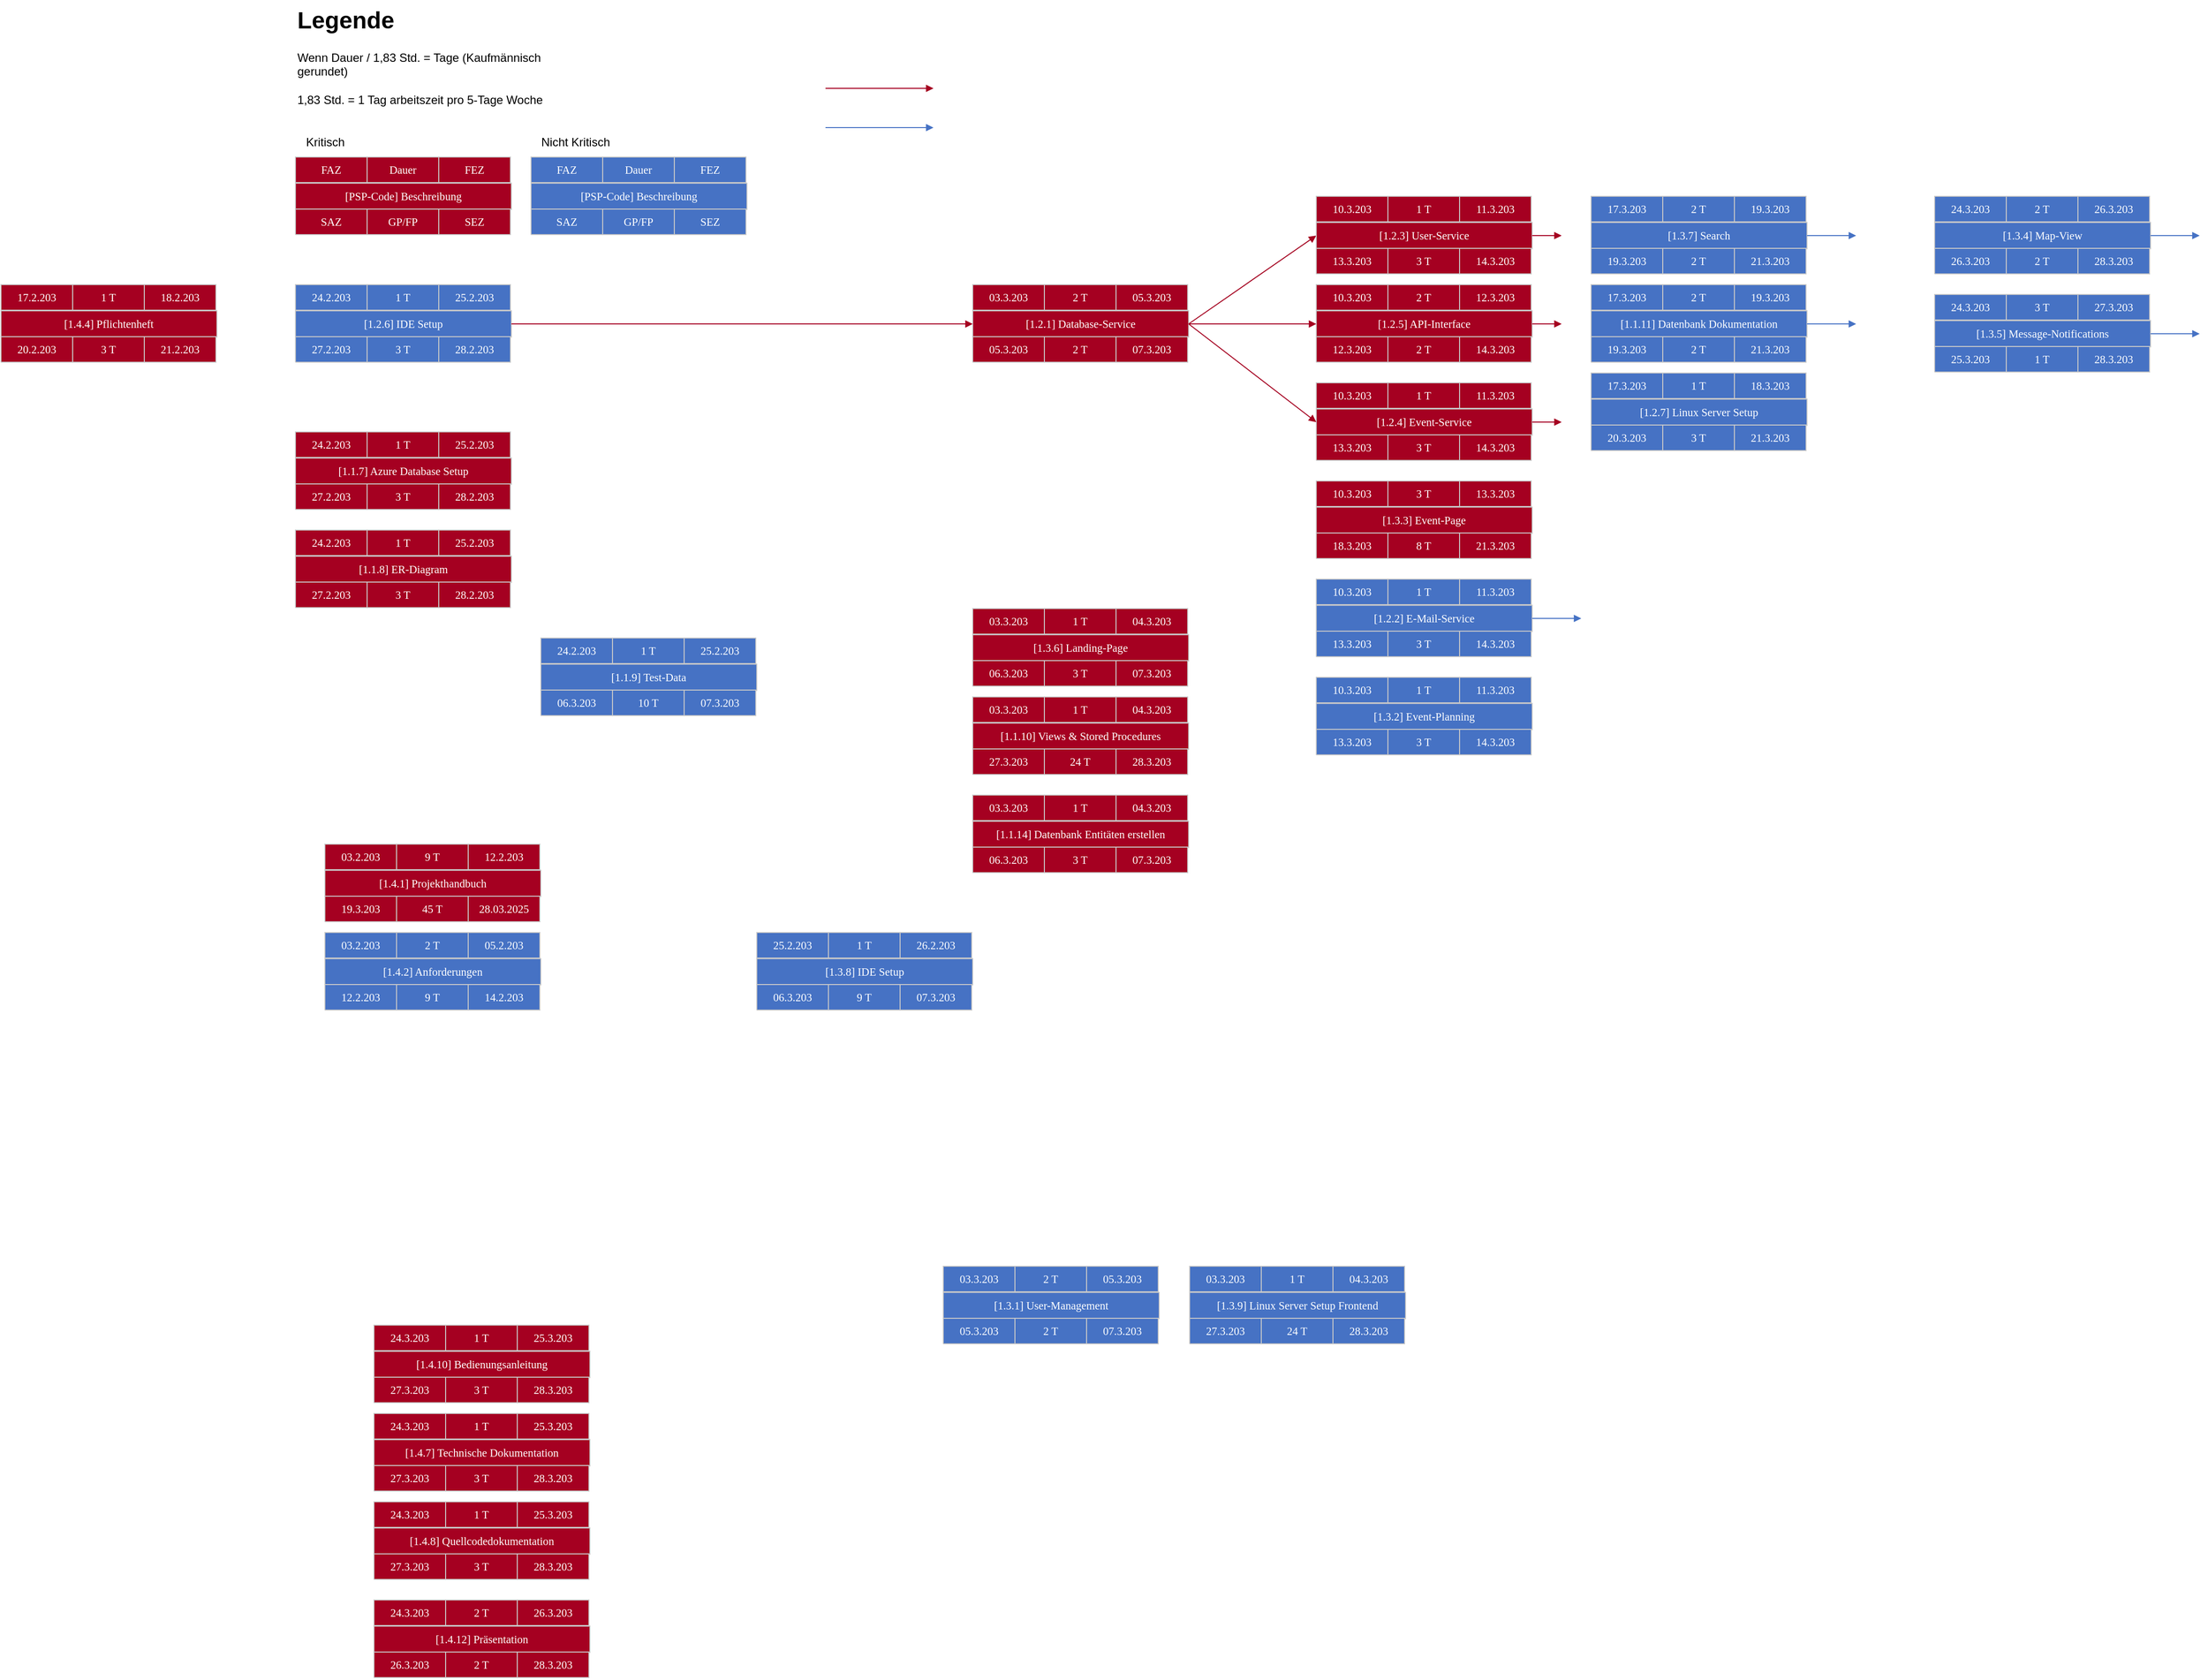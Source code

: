 <mxfile version="26.1.0">
  <diagram name="Zeichenblatt-1" id="q_xOR51CEYD53Q9y6yGN">
    <mxGraphModel dx="2261" dy="1915" grid="1" gridSize="10" guides="1" tooltips="1" connect="1" arrows="1" fold="1" page="1" pageScale="1" pageWidth="827" pageHeight="1169" math="0" shadow="0">
      <root>
        <mxCell id="0" />
        <mxCell id="1" parent="0" />
        <mxCell id="TpOiLqp6vOiE61hWLEvG-1" style="vsdxID=2;fillColor=#a50021;gradientColor=none;shape=stencil(UzV2Ls5ILEhVNTIoLinKz04tz0wpyVA1dlE1MsrMy0gtyiwBslSNXVWNndPyi1LTi/JL81Ig/IJEkEoQKze/DGRCBUSfAUiHkUElhGdmpmcOFnCDqM3JzENSa2hAiWpjYz1jY9zKKVCM7g4gA+HdtMycHEhoIcujBw9QCBK0xq4A);strokeColor=#c8c8c8;spacingTop=-3;spacingBottom=-3;spacingLeft=-3;spacingRight=-3;labelBackgroundColor=none;rounded=0;html=1;whiteSpace=wrap;" parent="1" vertex="1">
          <mxGeometry y="340" width="220" height="80" as="geometry" />
        </mxCell>
        <mxCell id="TpOiLqp6vOiE61hWLEvG-2" value="&lt;div style=&quot;font-size: 1px&quot;&gt;&lt;font style=&quot;font-size: 11.29px; font-family: Calibri; color: rgb(254, 255, 255); direction: ltr; letter-spacing: 0px; line-height: 120%; opacity: 1;&quot;&gt;1 T&lt;br&gt;&lt;/font&gt;&lt;/div&gt;" style="verticalAlign=middle;align=center;vsdxID=3;fillColor=#a50021;gradientColor=none;shape=stencil(nZBLDoAgDERP0z3SIyjew0SURgSD+Lu9kMZoXLhwN9O+tukAlrNpJg1SzDH4QW/URgNYgZTkjA4UkwJUgGXng+6DX1zLfmoymdXo17xh5zmRJ6Q42BWCfc2oJfdAr+Yv+AP9Cb7OJ3H/2JG1HNGz/84klThPVCc=);strokeColor=#c8c8c8;spacingTop=-3;spacingBottom=-3;spacingLeft=-3;spacingRight=-3;labelBackgroundColor=none;rounded=0;html=1;whiteSpace=wrap;" parent="TpOiLqp6vOiE61hWLEvG-1" vertex="1">
          <mxGeometry x="73" width="73" height="26" as="geometry" />
        </mxCell>
        <mxCell id="TpOiLqp6vOiE61hWLEvG-3" value="&lt;div style=&quot;font-size: 1px&quot;&gt;&lt;font style=&quot;font-size: 11.29px; font-family: Calibri; color: rgb(254, 255, 255); direction: ltr; letter-spacing: 0px; line-height: 120%; opacity: 1;&quot;&gt;25.2.203&lt;br&gt;&lt;/font&gt;&lt;/div&gt;" style="verticalAlign=middle;align=center;vsdxID=4;fillColor=#a50021;gradientColor=none;shape=stencil(nZBLDoAgDERP0z3SIyjew0SURgSD+Lu9kMZoXLhwN9O+tukAlrNpJg1SzDH4QW/URgNYgZTkjA4UkwJUgGXng+6DX1zLfmoymdXo17xh5zmRJ6Q42BWCfc2oJfdAr+Yv+AP9Cb7OJ3H/2JG1HNGz/84klThPVCc=);strokeColor=#c8c8c8;spacingTop=-3;spacingBottom=-3;spacingLeft=-3;spacingRight=-3;labelBackgroundColor=none;rounded=0;html=1;whiteSpace=wrap;" parent="TpOiLqp6vOiE61hWLEvG-1" vertex="1">
          <mxGeometry x="146" width="73" height="26" as="geometry" />
        </mxCell>
        <mxCell id="TpOiLqp6vOiE61hWLEvG-4" value="&lt;div style=&quot;font-size: 1px&quot;&gt;&lt;font style=&quot;font-size: 11.29px; font-family: Calibri; color: rgb(254, 255, 255); direction: ltr; letter-spacing: 0px; line-height: 120%; opacity: 1;&quot;&gt;27.2.203&lt;br&gt;&lt;/font&gt;&lt;/div&gt;" style="verticalAlign=middle;align=center;vsdxID=5;fillColor=#a50021;gradientColor=none;shape=stencil(nZBLDoAgDERP0z3SIyjew0SURgSD+Lu9kMZoXLhwN9O+tukAlrNpJg1SzDH4QW/URgNYgZTkjA4UkwJUgGXng+6DX1zLfmoymdXo17xh5zmRJ6Q42BWCfc2oJfdAr+Yv+AP9Cb7OJ3H/2JG1HNGz/84klThPVCc=);strokeColor=#c8c8c8;spacingTop=-3;spacingBottom=-3;spacingLeft=-3;spacingRight=-3;labelBackgroundColor=none;rounded=0;html=1;whiteSpace=wrap;" parent="TpOiLqp6vOiE61hWLEvG-1" vertex="1">
          <mxGeometry y="53" width="73" height="26" as="geometry" />
        </mxCell>
        <mxCell id="TpOiLqp6vOiE61hWLEvG-5" value="&lt;div style=&quot;font-size: 1px&quot;&gt;&lt;font style=&quot;font-size: 11.29px; font-family: Calibri; color: rgb(254, 255, 255); direction: ltr; letter-spacing: 0px; line-height: 120%; opacity: 1;&quot;&gt;3 T&lt;br&gt;&lt;/font&gt;&lt;/div&gt;" style="verticalAlign=middle;align=center;vsdxID=6;fillColor=#a50021;gradientColor=none;shape=stencil(nZBLDoAgDERP0z3SIyjew0SURgSD+Lu9kMZoXLhwN9O+tukAlrNpJg1SzDH4QW/URgNYgZTkjA4UkwJUgGXng+6DX1zLfmoymdXo17xh5zmRJ6Q42BWCfc2oJfdAr+Yv+AP9Cb7OJ3H/2JG1HNGz/84klThPVCc=);strokeColor=#c8c8c8;spacingTop=-3;spacingBottom=-3;spacingLeft=-3;spacingRight=-3;labelBackgroundColor=none;rounded=0;html=1;whiteSpace=wrap;" parent="TpOiLqp6vOiE61hWLEvG-1" vertex="1">
          <mxGeometry x="73" y="53" width="73" height="26" as="geometry" />
        </mxCell>
        <mxCell id="TpOiLqp6vOiE61hWLEvG-6" value="&lt;div style=&quot;font-size: 1px&quot;&gt;&lt;font style=&quot;font-size: 11.29px; font-family: Calibri; color: rgb(254, 255, 255); direction: ltr; letter-spacing: 0px; line-height: 120%; opacity: 1;&quot;&gt;28.2.203&lt;br&gt;&lt;/font&gt;&lt;/div&gt;" style="verticalAlign=middle;align=center;vsdxID=7;fillColor=#a50021;gradientColor=none;shape=stencil(nZBLDoAgDERP0z3SIyjew0SURgSD+Lu9kMZoXLhwN9O+tukAlrNpJg1SzDH4QW/URgNYgZTkjA4UkwJUgGXng+6DX1zLfmoymdXo17xh5zmRJ6Q42BWCfc2oJfdAr+Yv+AP9Cb7OJ3H/2JG1HNGz/84klThPVCc=);strokeColor=#c8c8c8;spacingTop=-3;spacingBottom=-3;spacingLeft=-3;spacingRight=-3;labelBackgroundColor=none;rounded=0;html=1;whiteSpace=wrap;" parent="TpOiLqp6vOiE61hWLEvG-1" vertex="1">
          <mxGeometry x="146" y="53" width="73" height="26" as="geometry" />
        </mxCell>
        <mxCell id="TpOiLqp6vOiE61hWLEvG-7" value="&lt;div style=&quot;font-size: 1px&quot;&gt;&lt;font style=&quot;font-size: 11.29px; font-family: Calibri; color: rgb(254, 255, 255); direction: ltr; letter-spacing: 0px; line-height: 120%; opacity: 1;&quot;&gt;24.2.203&lt;br&gt;&lt;/font&gt;&lt;/div&gt;" style="verticalAlign=middle;align=center;vsdxID=8;fillColor=#a50021;gradientColor=none;shape=stencil(nZBLDoAgDERP0z3SIyjew0SURgSD+Lu9kMZoXLhwN9O+tukAlrNpJg1SzDH4QW/URgNYgZTkjA4UkwJUgGXng+6DX1zLfmoymdXo17xh5zmRJ6Q42BWCfc2oJfdAr+Yv+AP9Cb7OJ3H/2JG1HNGz/84klThPVCc=);strokeColor=#c8c8c8;spacingTop=-3;spacingBottom=-3;spacingLeft=-3;spacingRight=-3;labelBackgroundColor=none;rounded=0;html=1;whiteSpace=wrap;" parent="TpOiLqp6vOiE61hWLEvG-1" vertex="1">
          <mxGeometry width="73" height="26" as="geometry" />
        </mxCell>
        <mxCell id="TpOiLqp6vOiE61hWLEvG-8" value="&lt;div style=&quot;font-size: 1px&quot;&gt;&lt;font style=&quot;font-size: 11.29px; font-family: calibri; color: rgb(254, 255, 255); direction: ltr; letter-spacing: 0px; line-height: 120%; opacity: 1;&quot;&gt;[1.1.8] ER-Diagram&lt;/font&gt;&lt;/div&gt;" style="text;vsdxID=2;fillColor=none;gradientColor=none;strokeColor=none;spacingTop=-3;spacingBottom=-3;spacingLeft=-3;spacingRight=-3;labelBackgroundColor=none;rounded=0;html=1;whiteSpace=wrap;verticalAlign=middle;align=center;;html=1;" parent="TpOiLqp6vOiE61hWLEvG-1" vertex="1">
          <mxGeometry y="26.67" width="220" height="26.67" as="geometry" />
        </mxCell>
        <mxCell id="TpOiLqp6vOiE61hWLEvG-10" style="vsdxID=16;fillColor=#4672c4;gradientColor=none;shape=stencil(UzV2Ls5ILEhVNTIoLinKz04tz0wpyVA1dlE1MsrMy0gtyiwBslSNXVWNndPyi1LTi/JL81Ig/IJEkEoQKze/DGRCBUSfAUiHkUElhGdmpmcOFnCDqM3JzENSa2hAiWpjYz1jY9zKKVCM7g4gA+HdtMycHEhoIcujBw9QCBK0xq4A);strokeColor=#c8c8c8;spacingTop=-3;spacingBottom=-3;spacingLeft=-3;spacingRight=-3;labelBackgroundColor=none;rounded=0;html=1;whiteSpace=wrap;" parent="1" vertex="1">
          <mxGeometry y="90.01" width="220" height="80" as="geometry" />
        </mxCell>
        <mxCell id="TpOiLqp6vOiE61hWLEvG-11" value="&lt;div style=&quot;font-size: 1px&quot;&gt;&lt;font style=&quot;font-size: 11.29px; font-family: Calibri; color: rgb(254, 255, 255); direction: ltr; letter-spacing: 0px; line-height: 120%; opacity: 1;&quot;&gt;1 T&lt;/font&gt;&lt;/div&gt;" style="verticalAlign=middle;align=center;vsdxID=17;fillColor=#4672c4;gradientColor=none;shape=stencil(nZBLDoAgDERP0z3SIyjew0SURgSD+Lu9kMZoXLhwN9O+tukAlrNpJg1SzDH4QW/URgNYgZTkjA4UkwJUgGXng+6DX1zLfmoymdXo17xh5zmRJ6Q42BWCfc2oJfdAr+Yv+AP9Cb7OJ3H/2JG1HNGz/84klThPVCc=);strokeColor=#c8c8c8;spacingTop=-3;spacingBottom=-3;spacingLeft=-3;spacingRight=-3;labelBackgroundColor=none;rounded=0;html=1;whiteSpace=wrap;" parent="TpOiLqp6vOiE61hWLEvG-10" vertex="1">
          <mxGeometry x="73" width="73" height="26" as="geometry" />
        </mxCell>
        <mxCell id="TpOiLqp6vOiE61hWLEvG-12" value="&lt;div style=&quot;font-size: 1px&quot;&gt;&lt;font style=&quot;font-size: 11.29px; font-family: Calibri; color: rgb(254, 255, 255); direction: ltr; letter-spacing: 0px; line-height: 120%; opacity: 1;&quot;&gt;25.2.203&lt;br&gt;&lt;/font&gt;&lt;/div&gt;" style="verticalAlign=middle;align=center;vsdxID=18;fillColor=#4672c4;gradientColor=none;shape=stencil(nZBLDoAgDERP0z3SIyjew0SURgSD+Lu9kMZoXLhwN9O+tukAlrNpJg1SzDH4QW/URgNYgZTkjA4UkwJUgGXng+6DX1zLfmoymdXo17xh5zmRJ6Q42BWCfc2oJfdAr+Yv+AP9Cb7OJ3H/2JG1HNGz/84klThPVCc=);strokeColor=#c8c8c8;spacingTop=-3;spacingBottom=-3;spacingLeft=-3;spacingRight=-3;labelBackgroundColor=none;rounded=0;html=1;whiteSpace=wrap;" parent="TpOiLqp6vOiE61hWLEvG-10" vertex="1">
          <mxGeometry x="146" width="73" height="26" as="geometry" />
        </mxCell>
        <mxCell id="TpOiLqp6vOiE61hWLEvG-13" value="&lt;div style=&quot;font-size: 1px&quot;&gt;&lt;font style=&quot;font-size: 11.29px; font-family: Calibri; color: rgb(254, 255, 255); direction: ltr; letter-spacing: 0px; line-height: 120%; opacity: 1;&quot;&gt;27.2.203&lt;br&gt;&lt;/font&gt;&lt;/div&gt;" style="verticalAlign=middle;align=center;vsdxID=19;fillColor=#4672c4;gradientColor=none;shape=stencil(nZBLDoAgDERP0z3SIyjew0SURgSD+Lu9kMZoXLhwN9O+tukAlrNpJg1SzDH4QW/URgNYgZTkjA4UkwJUgGXng+6DX1zLfmoymdXo17xh5zmRJ6Q42BWCfc2oJfdAr+Yv+AP9Cb7OJ3H/2JG1HNGz/84klThPVCc=);strokeColor=#c8c8c8;spacingTop=-3;spacingBottom=-3;spacingLeft=-3;spacingRight=-3;labelBackgroundColor=none;rounded=0;html=1;whiteSpace=wrap;" parent="TpOiLqp6vOiE61hWLEvG-10" vertex="1">
          <mxGeometry y="53" width="73" height="26" as="geometry" />
        </mxCell>
        <mxCell id="TpOiLqp6vOiE61hWLEvG-14" value="&lt;div style=&quot;font-size: 1px&quot;&gt;&lt;font style=&quot;font-size: 11.29px; font-family: Calibri; color: rgb(254, 255, 255); direction: ltr; letter-spacing: 0px; line-height: 120%; opacity: 1;&quot;&gt;3 T&lt;br&gt;&lt;/font&gt;&lt;/div&gt;" style="verticalAlign=middle;align=center;vsdxID=20;fillColor=#4672c4;gradientColor=none;shape=stencil(nZBLDoAgDERP0z3SIyjew0SURgSD+Lu9kMZoXLhwN9O+tukAlrNpJg1SzDH4QW/URgNYgZTkjA4UkwJUgGXng+6DX1zLfmoymdXo17xh5zmRJ6Q42BWCfc2oJfdAr+Yv+AP9Cb7OJ3H/2JG1HNGz/84klThPVCc=);strokeColor=#c8c8c8;spacingTop=-3;spacingBottom=-3;spacingLeft=-3;spacingRight=-3;labelBackgroundColor=none;rounded=0;html=1;whiteSpace=wrap;" parent="TpOiLqp6vOiE61hWLEvG-10" vertex="1">
          <mxGeometry x="73" y="53" width="73" height="26" as="geometry" />
        </mxCell>
        <mxCell id="TpOiLqp6vOiE61hWLEvG-15" value="&lt;div style=&quot;font-size: 1px&quot;&gt;&lt;font style=&quot;font-size: 11.29px; font-family: Calibri; color: rgb(254, 255, 255); direction: ltr; letter-spacing: 0px; line-height: 120%; opacity: 1;&quot;&gt;28.2.203&lt;br&gt;&lt;/font&gt;&lt;/div&gt;" style="verticalAlign=middle;align=center;vsdxID=21;fillColor=#4672c4;gradientColor=none;shape=stencil(nZBLDoAgDERP0z3SIyjew0SURgSD+Lu9kMZoXLhwN9O+tukAlrNpJg1SzDH4QW/URgNYgZTkjA4UkwJUgGXng+6DX1zLfmoymdXo17xh5zmRJ6Q42BWCfc2oJfdAr+Yv+AP9Cb7OJ3H/2JG1HNGz/84klThPVCc=);strokeColor=#c8c8c8;spacingTop=-3;spacingBottom=-3;spacingLeft=-3;spacingRight=-3;labelBackgroundColor=none;rounded=0;html=1;whiteSpace=wrap;" parent="TpOiLqp6vOiE61hWLEvG-10" vertex="1">
          <mxGeometry x="146" y="53" width="73" height="26" as="geometry" />
        </mxCell>
        <mxCell id="TpOiLqp6vOiE61hWLEvG-16" value="&lt;div style=&quot;font-size: 1px&quot;&gt;&lt;font style=&quot;font-size: 11.29px; font-family: Calibri; color: rgb(254, 255, 255); direction: ltr; letter-spacing: 0px; line-height: 120%; opacity: 1;&quot;&gt;24.2.203&lt;br&gt;&lt;/font&gt;&lt;/div&gt;" style="verticalAlign=middle;align=center;vsdxID=22;fillColor=#4672c4;gradientColor=none;shape=stencil(nZBLDoAgDERP0z3SIyjew0SURgSD+Lu9kMZoXLhwN9O+tukAlrNpJg1SzDH4QW/URgNYgZTkjA4UkwJUgGXng+6DX1zLfmoymdXo17xh5zmRJ6Q42BWCfc2oJfdAr+Yv+AP9Cb7OJ3H/2JG1HNGz/84klThPVCc=);strokeColor=#c8c8c8;spacingTop=-3;spacingBottom=-3;spacingLeft=-3;spacingRight=-3;labelBackgroundColor=none;rounded=0;html=1;whiteSpace=wrap;" parent="TpOiLqp6vOiE61hWLEvG-10" vertex="1">
          <mxGeometry width="73" height="26" as="geometry" />
        </mxCell>
        <mxCell id="TpOiLqp6vOiE61hWLEvG-17" value="&lt;div style=&quot;font-size: 1px&quot;&gt;&lt;font style=&quot;font-size: 11.29px; font-family: calibri; color: rgb(254, 255, 255); direction: ltr; letter-spacing: 0px; line-height: 120%; opacity: 1;&quot;&gt;[1.2.6] IDE Setup&lt;/font&gt;&lt;/div&gt;" style="text;vsdxID=16;fillColor=none;gradientColor=none;strokeColor=none;spacingTop=-3;spacingBottom=-3;spacingLeft=-3;spacingRight=-3;labelBackgroundColor=none;rounded=0;html=1;whiteSpace=wrap;verticalAlign=middle;align=center;;html=1;" parent="TpOiLqp6vOiE61hWLEvG-10" vertex="1">
          <mxGeometry y="26.67" width="220" height="26.67" as="geometry" />
        </mxCell>
        <mxCell id="TpOiLqp6vOiE61hWLEvG-33" style="vsdxID=2;fillColor=#a50021;gradientColor=none;shape=stencil(UzV2Ls5ILEhVNTIoLinKz04tz0wpyVA1dlE1MsrMy0gtyiwBslSNXVWNndPyi1LTi/JL81Ig/IJEkEoQKze/DGRCBUSfAUiHkUElhGdmpmcOFnCDqM3JzENSa2hAiWpjYz1jY9zKKVCM7g4gA+HdtMycHEhoIcujBw9QCBK0xq4A);strokeColor=#c8c8c8;spacingTop=-3;spacingBottom=-3;spacingLeft=-3;spacingRight=-3;labelBackgroundColor=none;rounded=0;html=1;whiteSpace=wrap;" parent="1" vertex="1">
          <mxGeometry y="-40" width="220" height="80" as="geometry" />
        </mxCell>
        <mxCell id="TpOiLqp6vOiE61hWLEvG-34" value="&lt;div style=&quot;font-size: 1px&quot;&gt;&lt;font style=&quot;font-size: 11.29px; font-family: Calibri; color: rgb(254, 255, 255); direction: ltr; letter-spacing: 0px; line-height: 120%; opacity: 1;&quot;&gt;Dauer&lt;br&gt;&lt;/font&gt;&lt;/div&gt;" style="verticalAlign=middle;align=center;vsdxID=3;fillColor=#a50021;gradientColor=none;shape=stencil(nZBLDoAgDERP0z3SIyjew0SURgSD+Lu9kMZoXLhwN9O+tukAlrNpJg1SzDH4QW/URgNYgZTkjA4UkwJUgGXng+6DX1zLfmoymdXo17xh5zmRJ6Q42BWCfc2oJfdAr+Yv+AP9Cb7OJ3H/2JG1HNGz/84klThPVCc=);strokeColor=#c8c8c8;spacingTop=-3;spacingBottom=-3;spacingLeft=-3;spacingRight=-3;labelBackgroundColor=none;rounded=0;html=1;whiteSpace=wrap;" parent="TpOiLqp6vOiE61hWLEvG-33" vertex="1">
          <mxGeometry x="73" width="73" height="26" as="geometry" />
        </mxCell>
        <mxCell id="TpOiLqp6vOiE61hWLEvG-35" value="&lt;div style=&quot;font-size: 1px&quot;&gt;&lt;font style=&quot;font-size: 11.29px; font-family: Calibri; color: rgb(254, 255, 255); direction: ltr; letter-spacing: 0px; line-height: 120%; opacity: 1;&quot;&gt;FEZ&lt;br&gt;&lt;/font&gt;&lt;/div&gt;" style="verticalAlign=middle;align=center;vsdxID=4;fillColor=#a50021;gradientColor=none;shape=stencil(nZBLDoAgDERP0z3SIyjew0SURgSD+Lu9kMZoXLhwN9O+tukAlrNpJg1SzDH4QW/URgNYgZTkjA4UkwJUgGXng+6DX1zLfmoymdXo17xh5zmRJ6Q42BWCfc2oJfdAr+Yv+AP9Cb7OJ3H/2JG1HNGz/84klThPVCc=);strokeColor=#c8c8c8;spacingTop=-3;spacingBottom=-3;spacingLeft=-3;spacingRight=-3;labelBackgroundColor=none;rounded=0;html=1;whiteSpace=wrap;" parent="TpOiLqp6vOiE61hWLEvG-33" vertex="1">
          <mxGeometry x="146" width="73" height="26" as="geometry" />
        </mxCell>
        <mxCell id="TpOiLqp6vOiE61hWLEvG-36" value="&lt;div style=&quot;font-size: 1px&quot;&gt;&lt;font style=&quot;font-size: 11.29px; font-family: Calibri; color: rgb(254, 255, 255); direction: ltr; letter-spacing: 0px; line-height: 120%; opacity: 1;&quot;&gt;SAZ&lt;br&gt;&lt;/font&gt;&lt;/div&gt;" style="verticalAlign=middle;align=center;vsdxID=5;fillColor=#a50021;gradientColor=none;shape=stencil(nZBLDoAgDERP0z3SIyjew0SURgSD+Lu9kMZoXLhwN9O+tukAlrNpJg1SzDH4QW/URgNYgZTkjA4UkwJUgGXng+6DX1zLfmoymdXo17xh5zmRJ6Q42BWCfc2oJfdAr+Yv+AP9Cb7OJ3H/2JG1HNGz/84klThPVCc=);strokeColor=#c8c8c8;spacingTop=-3;spacingBottom=-3;spacingLeft=-3;spacingRight=-3;labelBackgroundColor=none;rounded=0;html=1;whiteSpace=wrap;" parent="TpOiLqp6vOiE61hWLEvG-33" vertex="1">
          <mxGeometry y="53" width="73" height="26" as="geometry" />
        </mxCell>
        <mxCell id="TpOiLqp6vOiE61hWLEvG-37" value="&lt;div style=&quot;font-size: 1px&quot;&gt;&lt;font style=&quot;font-size: 11.29px; font-family: Calibri; color: rgb(254, 255, 255); direction: ltr; letter-spacing: 0px; line-height: 120%; opacity: 1;&quot;&gt;GP/FP&lt;br&gt;&lt;/font&gt;&lt;/div&gt;" style="verticalAlign=middle;align=center;vsdxID=6;fillColor=#a50021;gradientColor=none;shape=stencil(nZBLDoAgDERP0z3SIyjew0SURgSD+Lu9kMZoXLhwN9O+tukAlrNpJg1SzDH4QW/URgNYgZTkjA4UkwJUgGXng+6DX1zLfmoymdXo17xh5zmRJ6Q42BWCfc2oJfdAr+Yv+AP9Cb7OJ3H/2JG1HNGz/84klThPVCc=);strokeColor=#c8c8c8;spacingTop=-3;spacingBottom=-3;spacingLeft=-3;spacingRight=-3;labelBackgroundColor=none;rounded=0;html=1;whiteSpace=wrap;" parent="TpOiLqp6vOiE61hWLEvG-33" vertex="1">
          <mxGeometry x="73" y="53" width="73" height="26" as="geometry" />
        </mxCell>
        <mxCell id="TpOiLqp6vOiE61hWLEvG-38" value="&lt;div style=&quot;font-size: 1px&quot;&gt;&lt;font style=&quot;font-size: 11.29px; font-family: Calibri; color: rgb(254, 255, 255); direction: ltr; letter-spacing: 0px; line-height: 120%; opacity: 1;&quot;&gt;SEZ&lt;br&gt;&lt;/font&gt;&lt;/div&gt;" style="verticalAlign=middle;align=center;vsdxID=7;fillColor=#a50021;gradientColor=none;shape=stencil(nZBLDoAgDERP0z3SIyjew0SURgSD+Lu9kMZoXLhwN9O+tukAlrNpJg1SzDH4QW/URgNYgZTkjA4UkwJUgGXng+6DX1zLfmoymdXo17xh5zmRJ6Q42BWCfc2oJfdAr+Yv+AP9Cb7OJ3H/2JG1HNGz/84klThPVCc=);strokeColor=#c8c8c8;spacingTop=-3;spacingBottom=-3;spacingLeft=-3;spacingRight=-3;labelBackgroundColor=none;rounded=0;html=1;whiteSpace=wrap;" parent="TpOiLqp6vOiE61hWLEvG-33" vertex="1">
          <mxGeometry x="146" y="53" width="73" height="26" as="geometry" />
        </mxCell>
        <mxCell id="TpOiLqp6vOiE61hWLEvG-39" value="&lt;div style=&quot;font-size: 1px&quot;&gt;&lt;font style=&quot;font-size: 11.29px; font-family: Calibri; color: rgb(254, 255, 255); direction: ltr; letter-spacing: 0px; line-height: 120%; opacity: 1;&quot;&gt;FAZ&lt;br&gt;&lt;/font&gt;&lt;/div&gt;" style="verticalAlign=middle;align=center;vsdxID=8;fillColor=#a50021;gradientColor=none;shape=stencil(nZBLDoAgDERP0z3SIyjew0SURgSD+Lu9kMZoXLhwN9O+tukAlrNpJg1SzDH4QW/URgNYgZTkjA4UkwJUgGXng+6DX1zLfmoymdXo17xh5zmRJ6Q42BWCfc2oJfdAr+Yv+AP9Cb7OJ3H/2JG1HNGz/84klThPVCc=);strokeColor=#c8c8c8;spacingTop=-3;spacingBottom=-3;spacingLeft=-3;spacingRight=-3;labelBackgroundColor=none;rounded=0;html=1;whiteSpace=wrap;" parent="TpOiLqp6vOiE61hWLEvG-33" vertex="1">
          <mxGeometry width="73" height="26" as="geometry" />
        </mxCell>
        <mxCell id="TpOiLqp6vOiE61hWLEvG-40" value="&lt;div style=&quot;font-size: 1px&quot;&gt;&lt;font style=&quot;font-size: 11.29px; font-family: calibri; color: rgb(254, 255, 255); direction: ltr; letter-spacing: 0px; line-height: 120%; opacity: 1;&quot;&gt;[PSP-Code] Beschreibung&lt;/font&gt;&lt;/div&gt;" style="text;vsdxID=2;fillColor=none;gradientColor=none;strokeColor=none;spacingTop=-3;spacingBottom=-3;spacingLeft=-3;spacingRight=-3;labelBackgroundColor=none;rounded=0;html=1;whiteSpace=wrap;verticalAlign=middle;align=center;;html=1;" parent="TpOiLqp6vOiE61hWLEvG-33" vertex="1">
          <mxGeometry y="26.67" width="220" height="26.67" as="geometry" />
        </mxCell>
        <mxCell id="TpOiLqp6vOiE61hWLEvG-41" style="vsdxID=16;fillColor=#4672c4;gradientColor=none;shape=stencil(UzV2Ls5ILEhVNTIoLinKz04tz0wpyVA1dlE1MsrMy0gtyiwBslSNXVWNndPyi1LTi/JL81Ig/IJEkEoQKze/DGRCBUSfAUiHkUElhGdmpmcOFnCDqM3JzENSa2hAiWpjYz1jY9zKKVCM7g4gA+HdtMycHEhoIcujBw9QCBK0xq4A);strokeColor=#c8c8c8;spacingTop=-3;spacingBottom=-3;spacingLeft=-3;spacingRight=-3;labelBackgroundColor=none;rounded=0;html=1;whiteSpace=wrap;" parent="1" vertex="1">
          <mxGeometry x="240" y="-40" width="220" height="80" as="geometry" />
        </mxCell>
        <mxCell id="TpOiLqp6vOiE61hWLEvG-42" value="&lt;div style=&quot;font-size: 1px&quot;&gt;&lt;font style=&quot;font-size: 11.29px; font-family: Calibri; color: rgb(254, 255, 255); direction: ltr; letter-spacing: 0px; line-height: 120%; opacity: 1;&quot;&gt;Dauer&lt;br&gt;&lt;/font&gt;&lt;/div&gt;" style="verticalAlign=middle;align=center;vsdxID=17;fillColor=#4672c4;gradientColor=none;shape=stencil(nZBLDoAgDERP0z3SIyjew0SURgSD+Lu9kMZoXLhwN9O+tukAlrNpJg1SzDH4QW/URgNYgZTkjA4UkwJUgGXng+6DX1zLfmoymdXo17xh5zmRJ6Q42BWCfc2oJfdAr+Yv+AP9Cb7OJ3H/2JG1HNGz/84klThPVCc=);strokeColor=#c8c8c8;spacingTop=-3;spacingBottom=-3;spacingLeft=-3;spacingRight=-3;labelBackgroundColor=none;rounded=0;html=1;whiteSpace=wrap;" parent="TpOiLqp6vOiE61hWLEvG-41" vertex="1">
          <mxGeometry x="73" width="73" height="26" as="geometry" />
        </mxCell>
        <mxCell id="TpOiLqp6vOiE61hWLEvG-43" value="&lt;div style=&quot;font-size: 1px&quot;&gt;&lt;font style=&quot;font-size: 11.29px; font-family: Calibri; color: rgb(254, 255, 255); direction: ltr; letter-spacing: 0px; line-height: 120%; opacity: 1;&quot;&gt;FEZ&lt;br&gt;&lt;/font&gt;&lt;/div&gt;" style="verticalAlign=middle;align=center;vsdxID=18;fillColor=#4672c4;gradientColor=none;shape=stencil(nZBLDoAgDERP0z3SIyjew0SURgSD+Lu9kMZoXLhwN9O+tukAlrNpJg1SzDH4QW/URgNYgZTkjA4UkwJUgGXng+6DX1zLfmoymdXo17xh5zmRJ6Q42BWCfc2oJfdAr+Yv+AP9Cb7OJ3H/2JG1HNGz/84klThPVCc=);strokeColor=#c8c8c8;spacingTop=-3;spacingBottom=-3;spacingLeft=-3;spacingRight=-3;labelBackgroundColor=none;rounded=0;html=1;whiteSpace=wrap;" parent="TpOiLqp6vOiE61hWLEvG-41" vertex="1">
          <mxGeometry x="146" width="73" height="26" as="geometry" />
        </mxCell>
        <mxCell id="TpOiLqp6vOiE61hWLEvG-44" value="&lt;div style=&quot;font-size: 1px&quot;&gt;&lt;font style=&quot;font-size: 11.29px; font-family: Calibri; color: rgb(254, 255, 255); direction: ltr; letter-spacing: 0px; line-height: 120%; opacity: 1;&quot;&gt;SAZ&lt;br&gt;&lt;/font&gt;&lt;/div&gt;" style="verticalAlign=middle;align=center;vsdxID=19;fillColor=#4672c4;gradientColor=none;shape=stencil(nZBLDoAgDERP0z3SIyjew0SURgSD+Lu9kMZoXLhwN9O+tukAlrNpJg1SzDH4QW/URgNYgZTkjA4UkwJUgGXng+6DX1zLfmoymdXo17xh5zmRJ6Q42BWCfc2oJfdAr+Yv+AP9Cb7OJ3H/2JG1HNGz/84klThPVCc=);strokeColor=#c8c8c8;spacingTop=-3;spacingBottom=-3;spacingLeft=-3;spacingRight=-3;labelBackgroundColor=none;rounded=0;html=1;whiteSpace=wrap;" parent="TpOiLqp6vOiE61hWLEvG-41" vertex="1">
          <mxGeometry y="53" width="73" height="26" as="geometry" />
        </mxCell>
        <mxCell id="TpOiLqp6vOiE61hWLEvG-45" value="&lt;div style=&quot;font-size: 1px&quot;&gt;&lt;font style=&quot;font-size: 11.29px; font-family: Calibri; color: rgb(254, 255, 255); direction: ltr; letter-spacing: 0px; line-height: 120%; opacity: 1;&quot;&gt;GP/FP&lt;/font&gt;&lt;/div&gt;" style="verticalAlign=middle;align=center;vsdxID=20;fillColor=#4672c4;gradientColor=none;shape=stencil(nZBLDoAgDERP0z3SIyjew0SURgSD+Lu9kMZoXLhwN9O+tukAlrNpJg1SzDH4QW/URgNYgZTkjA4UkwJUgGXng+6DX1zLfmoymdXo17xh5zmRJ6Q42BWCfc2oJfdAr+Yv+AP9Cb7OJ3H/2JG1HNGz/84klThPVCc=);strokeColor=#c8c8c8;spacingTop=-3;spacingBottom=-3;spacingLeft=-3;spacingRight=-3;labelBackgroundColor=none;rounded=0;html=1;whiteSpace=wrap;" parent="TpOiLqp6vOiE61hWLEvG-41" vertex="1">
          <mxGeometry x="73" y="53" width="73" height="26" as="geometry" />
        </mxCell>
        <mxCell id="TpOiLqp6vOiE61hWLEvG-46" value="&lt;div style=&quot;font-size: 1px&quot;&gt;&lt;font style=&quot;font-size: 11.29px; font-family: Calibri; color: rgb(254, 255, 255); direction: ltr; letter-spacing: 0px; line-height: 120%; opacity: 1;&quot;&gt;SEZ&lt;br&gt;&lt;/font&gt;&lt;/div&gt;" style="verticalAlign=middle;align=center;vsdxID=21;fillColor=#4672c4;gradientColor=none;shape=stencil(nZBLDoAgDERP0z3SIyjew0SURgSD+Lu9kMZoXLhwN9O+tukAlrNpJg1SzDH4QW/URgNYgZTkjA4UkwJUgGXng+6DX1zLfmoymdXo17xh5zmRJ6Q42BWCfc2oJfdAr+Yv+AP9Cb7OJ3H/2JG1HNGz/84klThPVCc=);strokeColor=#c8c8c8;spacingTop=-3;spacingBottom=-3;spacingLeft=-3;spacingRight=-3;labelBackgroundColor=none;rounded=0;html=1;whiteSpace=wrap;" parent="TpOiLqp6vOiE61hWLEvG-41" vertex="1">
          <mxGeometry x="146" y="53" width="73" height="26" as="geometry" />
        </mxCell>
        <mxCell id="TpOiLqp6vOiE61hWLEvG-47" value="&lt;div style=&quot;font-size: 1px&quot;&gt;&lt;font style=&quot;font-size: 11.29px; font-family: Calibri; color: rgb(254, 255, 255); direction: ltr; letter-spacing: 0px; line-height: 120%; opacity: 1;&quot;&gt;FAZ&lt;br&gt;&lt;/font&gt;&lt;/div&gt;" style="verticalAlign=middle;align=center;vsdxID=22;fillColor=#4672c4;gradientColor=none;shape=stencil(nZBLDoAgDERP0z3SIyjew0SURgSD+Lu9kMZoXLhwN9O+tukAlrNpJg1SzDH4QW/URgNYgZTkjA4UkwJUgGXng+6DX1zLfmoymdXo17xh5zmRJ6Q42BWCfc2oJfdAr+Yv+AP9Cb7OJ3H/2JG1HNGz/84klThPVCc=);strokeColor=#c8c8c8;spacingTop=-3;spacingBottom=-3;spacingLeft=-3;spacingRight=-3;labelBackgroundColor=none;rounded=0;html=1;whiteSpace=wrap;" parent="TpOiLqp6vOiE61hWLEvG-41" vertex="1">
          <mxGeometry width="73" height="26" as="geometry" />
        </mxCell>
        <mxCell id="TpOiLqp6vOiE61hWLEvG-48" value="&lt;div style=&quot;font-size: 1px&quot;&gt;&lt;span style=&quot;color: rgb(254, 255, 255); font-family: calibri; font-size: 11.29px;&quot;&gt;[PSP-Code] Beschreibung&lt;/span&gt;&lt;/div&gt;" style="text;vsdxID=16;fillColor=none;gradientColor=none;strokeColor=none;spacingTop=-3;spacingBottom=-3;spacingLeft=-3;spacingRight=-3;labelBackgroundColor=none;rounded=0;html=1;whiteSpace=wrap;verticalAlign=middle;align=center;;html=1;" parent="TpOiLqp6vOiE61hWLEvG-41" vertex="1">
          <mxGeometry y="26.67" width="220" height="26.67" as="geometry" />
        </mxCell>
        <mxCell id="TpOiLqp6vOiE61hWLEvG-50" style="vsdxID=2;fillColor=#a50021;gradientColor=none;shape=stencil(UzV2Ls5ILEhVNTIoLinKz04tz0wpyVA1dlE1MsrMy0gtyiwBslSNXVWNndPyi1LTi/JL81Ig/IJEkEoQKze/DGRCBUSfAUiHkUElhGdmpmcOFnCDqM3JzENSa2hAiWpjYz1jY9zKKVCM7g4gA+HdtMycHEhoIcujBw9QCBK0xq4A);strokeColor=#c8c8c8;spacingTop=-3;spacingBottom=-3;spacingLeft=-3;spacingRight=-3;labelBackgroundColor=none;rounded=0;html=1;whiteSpace=wrap;" parent="1" vertex="1">
          <mxGeometry y="240" width="220" height="80" as="geometry" />
        </mxCell>
        <mxCell id="TpOiLqp6vOiE61hWLEvG-51" value="&lt;div style=&quot;font-size: 1px&quot;&gt;&lt;font style=&quot;font-size: 11.29px; font-family: Calibri; color: rgb(254, 255, 255); direction: ltr; letter-spacing: 0px; line-height: 120%; opacity: 1;&quot;&gt;1 T&lt;br&gt;&lt;/font&gt;&lt;/div&gt;" style="verticalAlign=middle;align=center;vsdxID=3;fillColor=#a50021;gradientColor=none;shape=stencil(nZBLDoAgDERP0z3SIyjew0SURgSD+Lu9kMZoXLhwN9O+tukAlrNpJg1SzDH4QW/URgNYgZTkjA4UkwJUgGXng+6DX1zLfmoymdXo17xh5zmRJ6Q42BWCfc2oJfdAr+Yv+AP9Cb7OJ3H/2JG1HNGz/84klThPVCc=);strokeColor=#c8c8c8;spacingTop=-3;spacingBottom=-3;spacingLeft=-3;spacingRight=-3;labelBackgroundColor=none;rounded=0;html=1;whiteSpace=wrap;" parent="TpOiLqp6vOiE61hWLEvG-50" vertex="1">
          <mxGeometry x="73" width="73" height="26" as="geometry" />
        </mxCell>
        <mxCell id="TpOiLqp6vOiE61hWLEvG-52" value="&lt;div style=&quot;font-size: 1px&quot;&gt;&lt;font style=&quot;font-size: 11.29px; font-family: Calibri; color: rgb(254, 255, 255); direction: ltr; letter-spacing: 0px; line-height: 120%; opacity: 1;&quot;&gt;25.2.203&lt;br&gt;&lt;/font&gt;&lt;/div&gt;" style="verticalAlign=middle;align=center;vsdxID=4;fillColor=#a50021;gradientColor=none;shape=stencil(nZBLDoAgDERP0z3SIyjew0SURgSD+Lu9kMZoXLhwN9O+tukAlrNpJg1SzDH4QW/URgNYgZTkjA4UkwJUgGXng+6DX1zLfmoymdXo17xh5zmRJ6Q42BWCfc2oJfdAr+Yv+AP9Cb7OJ3H/2JG1HNGz/84klThPVCc=);strokeColor=#c8c8c8;spacingTop=-3;spacingBottom=-3;spacingLeft=-3;spacingRight=-3;labelBackgroundColor=none;rounded=0;html=1;whiteSpace=wrap;" parent="TpOiLqp6vOiE61hWLEvG-50" vertex="1">
          <mxGeometry x="146" width="73" height="26" as="geometry" />
        </mxCell>
        <mxCell id="TpOiLqp6vOiE61hWLEvG-53" value="&lt;div style=&quot;font-size: 1px&quot;&gt;&lt;font style=&quot;font-size: 11.29px; font-family: Calibri; color: rgb(254, 255, 255); direction: ltr; letter-spacing: 0px; line-height: 120%; opacity: 1;&quot;&gt;27.2.203&lt;br&gt;&lt;/font&gt;&lt;/div&gt;" style="verticalAlign=middle;align=center;vsdxID=5;fillColor=#a50021;gradientColor=none;shape=stencil(nZBLDoAgDERP0z3SIyjew0SURgSD+Lu9kMZoXLhwN9O+tukAlrNpJg1SzDH4QW/URgNYgZTkjA4UkwJUgGXng+6DX1zLfmoymdXo17xh5zmRJ6Q42BWCfc2oJfdAr+Yv+AP9Cb7OJ3H/2JG1HNGz/84klThPVCc=);strokeColor=#c8c8c8;spacingTop=-3;spacingBottom=-3;spacingLeft=-3;spacingRight=-3;labelBackgroundColor=none;rounded=0;html=1;whiteSpace=wrap;" parent="TpOiLqp6vOiE61hWLEvG-50" vertex="1">
          <mxGeometry y="53" width="73" height="26" as="geometry" />
        </mxCell>
        <mxCell id="TpOiLqp6vOiE61hWLEvG-54" value="&lt;div style=&quot;font-size: 1px&quot;&gt;&lt;font style=&quot;font-size: 11.29px; font-family: Calibri; color: rgb(254, 255, 255); direction: ltr; letter-spacing: 0px; line-height: 120%; opacity: 1;&quot;&gt;3 T&lt;br&gt;&lt;/font&gt;&lt;/div&gt;" style="verticalAlign=middle;align=center;vsdxID=6;fillColor=#a50021;gradientColor=none;shape=stencil(nZBLDoAgDERP0z3SIyjew0SURgSD+Lu9kMZoXLhwN9O+tukAlrNpJg1SzDH4QW/URgNYgZTkjA4UkwJUgGXng+6DX1zLfmoymdXo17xh5zmRJ6Q42BWCfc2oJfdAr+Yv+AP9Cb7OJ3H/2JG1HNGz/84klThPVCc=);strokeColor=#c8c8c8;spacingTop=-3;spacingBottom=-3;spacingLeft=-3;spacingRight=-3;labelBackgroundColor=none;rounded=0;html=1;whiteSpace=wrap;" parent="TpOiLqp6vOiE61hWLEvG-50" vertex="1">
          <mxGeometry x="73" y="53" width="73" height="26" as="geometry" />
        </mxCell>
        <mxCell id="TpOiLqp6vOiE61hWLEvG-55" value="&lt;div style=&quot;font-size: 1px&quot;&gt;&lt;font style=&quot;font-size: 11.29px; font-family: Calibri; color: rgb(254, 255, 255); direction: ltr; letter-spacing: 0px; line-height: 120%; opacity: 1;&quot;&gt;28.2.203&lt;br&gt;&lt;/font&gt;&lt;/div&gt;" style="verticalAlign=middle;align=center;vsdxID=7;fillColor=#a50021;gradientColor=none;shape=stencil(nZBLDoAgDERP0z3SIyjew0SURgSD+Lu9kMZoXLhwN9O+tukAlrNpJg1SzDH4QW/URgNYgZTkjA4UkwJUgGXng+6DX1zLfmoymdXo17xh5zmRJ6Q42BWCfc2oJfdAr+Yv+AP9Cb7OJ3H/2JG1HNGz/84klThPVCc=);strokeColor=#c8c8c8;spacingTop=-3;spacingBottom=-3;spacingLeft=-3;spacingRight=-3;labelBackgroundColor=none;rounded=0;html=1;whiteSpace=wrap;" parent="TpOiLqp6vOiE61hWLEvG-50" vertex="1">
          <mxGeometry x="146" y="53" width="73" height="26" as="geometry" />
        </mxCell>
        <mxCell id="TpOiLqp6vOiE61hWLEvG-56" value="&lt;div style=&quot;font-size: 1px&quot;&gt;&lt;font style=&quot;font-size: 11.29px; font-family: Calibri; color: rgb(254, 255, 255); direction: ltr; letter-spacing: 0px; line-height: 120%; opacity: 1;&quot;&gt;24.2.203&lt;br&gt;&lt;/font&gt;&lt;/div&gt;" style="verticalAlign=middle;align=center;vsdxID=8;fillColor=#a50021;gradientColor=none;shape=stencil(nZBLDoAgDERP0z3SIyjew0SURgSD+Lu9kMZoXLhwN9O+tukAlrNpJg1SzDH4QW/URgNYgZTkjA4UkwJUgGXng+6DX1zLfmoymdXo17xh5zmRJ6Q42BWCfc2oJfdAr+Yv+AP9Cb7OJ3H/2JG1HNGz/84klThPVCc=);strokeColor=#c8c8c8;spacingTop=-3;spacingBottom=-3;spacingLeft=-3;spacingRight=-3;labelBackgroundColor=none;rounded=0;html=1;whiteSpace=wrap;" parent="TpOiLqp6vOiE61hWLEvG-50" vertex="1">
          <mxGeometry width="73" height="26" as="geometry" />
        </mxCell>
        <mxCell id="TpOiLqp6vOiE61hWLEvG-57" value="&lt;div style=&quot;font-size: 1px&quot;&gt;&lt;font style=&quot;font-size: 11.29px; font-family: calibri; color: rgb(254, 255, 255); direction: ltr; letter-spacing: 0px; line-height: 120%; opacity: 1;&quot;&gt;[1.1.7] Azure Database Setup&lt;/font&gt;&lt;/div&gt;" style="text;vsdxID=2;fillColor=none;gradientColor=none;strokeColor=none;spacingTop=-3;spacingBottom=-3;spacingLeft=-3;spacingRight=-3;labelBackgroundColor=none;rounded=0;html=1;whiteSpace=wrap;verticalAlign=middle;align=center;;html=1;" parent="TpOiLqp6vOiE61hWLEvG-50" vertex="1">
          <mxGeometry y="26.67" width="220" height="26.67" as="geometry" />
        </mxCell>
        <mxCell id="TpOiLqp6vOiE61hWLEvG-58" value="&lt;h1 style=&quot;margin-top: 0px;&quot;&gt;Legende&lt;/h1&gt;&lt;div&gt;Wenn Dauer / 1,83 Std. = Tage (Kaufmännisch gerundet)&lt;br&gt;&lt;br&gt;1,83 Std. = 1 Tag arbeitszeit pro 5-Tage Woche&lt;/div&gt;" style="text;html=1;whiteSpace=wrap;overflow=hidden;rounded=0;" parent="1" vertex="1">
          <mxGeometry y="-200" width="280" height="120" as="geometry" />
        </mxCell>
        <mxCell id="TpOiLqp6vOiE61hWLEvG-59" style="vsdxID=16;fillColor=#4672c4;gradientColor=none;shape=stencil(UzV2Ls5ILEhVNTIoLinKz04tz0wpyVA1dlE1MsrMy0gtyiwBslSNXVWNndPyi1LTi/JL81Ig/IJEkEoQKze/DGRCBUSfAUiHkUElhGdmpmcOFnCDqM3JzENSa2hAiWpjYz1jY9zKKVCM7g4gA+HdtMycHEhoIcujBw9QCBK0xq4A);strokeColor=#c8c8c8;spacingTop=-3;spacingBottom=-3;spacingLeft=-3;spacingRight=-3;labelBackgroundColor=none;rounded=0;html=1;whiteSpace=wrap;" parent="1" vertex="1">
          <mxGeometry x="250" y="450" width="220" height="80" as="geometry" />
        </mxCell>
        <mxCell id="TpOiLqp6vOiE61hWLEvG-60" value="&lt;div style=&quot;font-size: 1px&quot;&gt;&lt;font style=&quot;font-size: 11.29px; font-family: Calibri; color: rgb(254, 255, 255); direction: ltr; letter-spacing: 0px; line-height: 120%; opacity: 1;&quot;&gt;1 T&lt;/font&gt;&lt;/div&gt;" style="verticalAlign=middle;align=center;vsdxID=17;fillColor=#4672c4;gradientColor=none;shape=stencil(nZBLDoAgDERP0z3SIyjew0SURgSD+Lu9kMZoXLhwN9O+tukAlrNpJg1SzDH4QW/URgNYgZTkjA4UkwJUgGXng+6DX1zLfmoymdXo17xh5zmRJ6Q42BWCfc2oJfdAr+Yv+AP9Cb7OJ3H/2JG1HNGz/84klThPVCc=);strokeColor=#c8c8c8;spacingTop=-3;spacingBottom=-3;spacingLeft=-3;spacingRight=-3;labelBackgroundColor=none;rounded=0;html=1;whiteSpace=wrap;" parent="TpOiLqp6vOiE61hWLEvG-59" vertex="1">
          <mxGeometry x="73" width="73" height="26" as="geometry" />
        </mxCell>
        <mxCell id="TpOiLqp6vOiE61hWLEvG-61" value="&lt;div style=&quot;font-size: 1px&quot;&gt;&lt;font style=&quot;font-size: 11.29px; font-family: Calibri; color: rgb(254, 255, 255); direction: ltr; letter-spacing: 0px; line-height: 120%; opacity: 1;&quot;&gt;25.2.203&lt;br&gt;&lt;/font&gt;&lt;/div&gt;" style="verticalAlign=middle;align=center;vsdxID=18;fillColor=#4672c4;gradientColor=none;shape=stencil(nZBLDoAgDERP0z3SIyjew0SURgSD+Lu9kMZoXLhwN9O+tukAlrNpJg1SzDH4QW/URgNYgZTkjA4UkwJUgGXng+6DX1zLfmoymdXo17xh5zmRJ6Q42BWCfc2oJfdAr+Yv+AP9Cb7OJ3H/2JG1HNGz/84klThPVCc=);strokeColor=#c8c8c8;spacingTop=-3;spacingBottom=-3;spacingLeft=-3;spacingRight=-3;labelBackgroundColor=none;rounded=0;html=1;whiteSpace=wrap;" parent="TpOiLqp6vOiE61hWLEvG-59" vertex="1">
          <mxGeometry x="146" width="73" height="26" as="geometry" />
        </mxCell>
        <mxCell id="TpOiLqp6vOiE61hWLEvG-62" value="&lt;div style=&quot;font-size: 1px&quot;&gt;&lt;font style=&quot;font-size: 11.29px; font-family: Calibri; color: rgb(254, 255, 255); direction: ltr; letter-spacing: 0px; line-height: 120%; opacity: 1;&quot;&gt;06.3.203&lt;br&gt;&lt;/font&gt;&lt;/div&gt;" style="verticalAlign=middle;align=center;vsdxID=19;fillColor=#4672c4;gradientColor=none;shape=stencil(nZBLDoAgDERP0z3SIyjew0SURgSD+Lu9kMZoXLhwN9O+tukAlrNpJg1SzDH4QW/URgNYgZTkjA4UkwJUgGXng+6DX1zLfmoymdXo17xh5zmRJ6Q42BWCfc2oJfdAr+Yv+AP9Cb7OJ3H/2JG1HNGz/84klThPVCc=);strokeColor=#c8c8c8;spacingTop=-3;spacingBottom=-3;spacingLeft=-3;spacingRight=-3;labelBackgroundColor=none;rounded=0;html=1;whiteSpace=wrap;" parent="TpOiLqp6vOiE61hWLEvG-59" vertex="1">
          <mxGeometry y="53" width="73" height="26" as="geometry" />
        </mxCell>
        <mxCell id="TpOiLqp6vOiE61hWLEvG-63" value="&lt;div style=&quot;font-size: 1px&quot;&gt;&lt;font style=&quot;font-size: 11.29px; font-family: Calibri; color: rgb(254, 255, 255); direction: ltr; letter-spacing: 0px; line-height: 120%; opacity: 1;&quot;&gt;10 T&lt;br&gt;&lt;/font&gt;&lt;/div&gt;" style="verticalAlign=middle;align=center;vsdxID=20;fillColor=#4672c4;gradientColor=none;shape=stencil(nZBLDoAgDERP0z3SIyjew0SURgSD+Lu9kMZoXLhwN9O+tukAlrNpJg1SzDH4QW/URgNYgZTkjA4UkwJUgGXng+6DX1zLfmoymdXo17xh5zmRJ6Q42BWCfc2oJfdAr+Yv+AP9Cb7OJ3H/2JG1HNGz/84klThPVCc=);strokeColor=#c8c8c8;spacingTop=-3;spacingBottom=-3;spacingLeft=-3;spacingRight=-3;labelBackgroundColor=none;rounded=0;html=1;whiteSpace=wrap;" parent="TpOiLqp6vOiE61hWLEvG-59" vertex="1">
          <mxGeometry x="73" y="53" width="73" height="26" as="geometry" />
        </mxCell>
        <mxCell id="TpOiLqp6vOiE61hWLEvG-64" value="&lt;div style=&quot;font-size: 1px&quot;&gt;&lt;font style=&quot;font-size: 11.29px; font-family: Calibri; color: rgb(254, 255, 255); direction: ltr; letter-spacing: 0px; line-height: 120%; opacity: 1;&quot;&gt;07.3.203&lt;/font&gt;&lt;/div&gt;" style="verticalAlign=middle;align=center;vsdxID=21;fillColor=#4672c4;gradientColor=none;shape=stencil(nZBLDoAgDERP0z3SIyjew0SURgSD+Lu9kMZoXLhwN9O+tukAlrNpJg1SzDH4QW/URgNYgZTkjA4UkwJUgGXng+6DX1zLfmoymdXo17xh5zmRJ6Q42BWCfc2oJfdAr+Yv+AP9Cb7OJ3H/2JG1HNGz/84klThPVCc=);strokeColor=#c8c8c8;spacingTop=-3;spacingBottom=-3;spacingLeft=-3;spacingRight=-3;labelBackgroundColor=none;rounded=0;html=1;whiteSpace=wrap;" parent="TpOiLqp6vOiE61hWLEvG-59" vertex="1">
          <mxGeometry x="146" y="53" width="73" height="26" as="geometry" />
        </mxCell>
        <mxCell id="TpOiLqp6vOiE61hWLEvG-65" value="&lt;div style=&quot;font-size: 1px&quot;&gt;&lt;font style=&quot;font-size: 11.29px; font-family: Calibri; color: rgb(254, 255, 255); direction: ltr; letter-spacing: 0px; line-height: 120%; opacity: 1;&quot;&gt;24.2.203&lt;br&gt;&lt;/font&gt;&lt;/div&gt;" style="verticalAlign=middle;align=center;vsdxID=22;fillColor=#4672c4;gradientColor=none;shape=stencil(nZBLDoAgDERP0z3SIyjew0SURgSD+Lu9kMZoXLhwN9O+tukAlrNpJg1SzDH4QW/URgNYgZTkjA4UkwJUgGXng+6DX1zLfmoymdXo17xh5zmRJ6Q42BWCfc2oJfdAr+Yv+AP9Cb7OJ3H/2JG1HNGz/84klThPVCc=);strokeColor=#c8c8c8;spacingTop=-3;spacingBottom=-3;spacingLeft=-3;spacingRight=-3;labelBackgroundColor=none;rounded=0;html=1;whiteSpace=wrap;" parent="TpOiLqp6vOiE61hWLEvG-59" vertex="1">
          <mxGeometry width="73" height="26" as="geometry" />
        </mxCell>
        <mxCell id="TpOiLqp6vOiE61hWLEvG-66" value="&lt;div style=&quot;font-size: 1px&quot;&gt;&lt;font style=&quot;font-size: 11.29px; font-family: calibri; color: rgb(254, 255, 255); direction: ltr; letter-spacing: 0px; line-height: 120%; opacity: 1;&quot;&gt;[1.1.9] Test-Data&lt;/font&gt;&lt;/div&gt;" style="text;vsdxID=16;fillColor=none;gradientColor=none;strokeColor=none;spacingTop=-3;spacingBottom=-3;spacingLeft=-3;spacingRight=-3;labelBackgroundColor=none;rounded=0;html=1;whiteSpace=wrap;verticalAlign=middle;align=center;;html=1;" parent="TpOiLqp6vOiE61hWLEvG-59" vertex="1">
          <mxGeometry y="26.67" width="220" height="26.67" as="geometry" />
        </mxCell>
        <mxCell id="TpOiLqp6vOiE61hWLEvG-68" style="vsdxID=16;fillColor=#4672c4;gradientColor=none;shape=stencil(UzV2Ls5ILEhVNTIoLinKz04tz0wpyVA1dlE1MsrMy0gtyiwBslSNXVWNndPyi1LTi/JL81Ig/IJEkEoQKze/DGRCBUSfAUiHkUElhGdmpmcOFnCDqM3JzENSa2hAiWpjYz1jY9zKKVCM7g4gA+HdtMycHEhoIcujBw9QCBK0xq4A);strokeColor=#c8c8c8;spacingTop=-3;spacingBottom=-3;spacingLeft=-3;spacingRight=-3;labelBackgroundColor=none;rounded=0;html=1;whiteSpace=wrap;" parent="1" vertex="1">
          <mxGeometry x="470" y="750" width="220" height="80" as="geometry" />
        </mxCell>
        <mxCell id="TpOiLqp6vOiE61hWLEvG-69" value="&lt;div style=&quot;font-size: 1px&quot;&gt;&lt;font style=&quot;font-size: 11.29px; font-family: Calibri; color: rgb(254, 255, 255); direction: ltr; letter-spacing: 0px; line-height: 120%; opacity: 1;&quot;&gt;1 T&lt;/font&gt;&lt;/div&gt;" style="verticalAlign=middle;align=center;vsdxID=17;fillColor=#4672c4;gradientColor=none;shape=stencil(nZBLDoAgDERP0z3SIyjew0SURgSD+Lu9kMZoXLhwN9O+tukAlrNpJg1SzDH4QW/URgNYgZTkjA4UkwJUgGXng+6DX1zLfmoymdXo17xh5zmRJ6Q42BWCfc2oJfdAr+Yv+AP9Cb7OJ3H/2JG1HNGz/84klThPVCc=);strokeColor=#c8c8c8;spacingTop=-3;spacingBottom=-3;spacingLeft=-3;spacingRight=-3;labelBackgroundColor=none;rounded=0;html=1;whiteSpace=wrap;" parent="TpOiLqp6vOiE61hWLEvG-68" vertex="1">
          <mxGeometry x="73" width="73" height="26" as="geometry" />
        </mxCell>
        <mxCell id="TpOiLqp6vOiE61hWLEvG-70" value="&lt;div style=&quot;font-size: 1px&quot;&gt;&lt;font style=&quot;font-size: 11.29px; font-family: Calibri; color: rgb(254, 255, 255); direction: ltr; letter-spacing: 0px; line-height: 120%; opacity: 1;&quot;&gt;26.2.203&lt;br&gt;&lt;/font&gt;&lt;/div&gt;" style="verticalAlign=middle;align=center;vsdxID=18;fillColor=#4672c4;gradientColor=none;shape=stencil(nZBLDoAgDERP0z3SIyjew0SURgSD+Lu9kMZoXLhwN9O+tukAlrNpJg1SzDH4QW/URgNYgZTkjA4UkwJUgGXng+6DX1zLfmoymdXo17xh5zmRJ6Q42BWCfc2oJfdAr+Yv+AP9Cb7OJ3H/2JG1HNGz/84klThPVCc=);strokeColor=#c8c8c8;spacingTop=-3;spacingBottom=-3;spacingLeft=-3;spacingRight=-3;labelBackgroundColor=none;rounded=0;html=1;whiteSpace=wrap;" parent="TpOiLqp6vOiE61hWLEvG-68" vertex="1">
          <mxGeometry x="146" width="73" height="26" as="geometry" />
        </mxCell>
        <mxCell id="TpOiLqp6vOiE61hWLEvG-71" value="&lt;div style=&quot;font-size: 1px&quot;&gt;&lt;font style=&quot;font-size: 11.29px; font-family: Calibri; color: rgb(254, 255, 255); direction: ltr; letter-spacing: 0px; line-height: 120%; opacity: 1;&quot;&gt;06.3.203&lt;br&gt;&lt;/font&gt;&lt;/div&gt;" style="verticalAlign=middle;align=center;vsdxID=19;fillColor=#4672c4;gradientColor=none;shape=stencil(nZBLDoAgDERP0z3SIyjew0SURgSD+Lu9kMZoXLhwN9O+tukAlrNpJg1SzDH4QW/URgNYgZTkjA4UkwJUgGXng+6DX1zLfmoymdXo17xh5zmRJ6Q42BWCfc2oJfdAr+Yv+AP9Cb7OJ3H/2JG1HNGz/84klThPVCc=);strokeColor=#c8c8c8;spacingTop=-3;spacingBottom=-3;spacingLeft=-3;spacingRight=-3;labelBackgroundColor=none;rounded=0;html=1;whiteSpace=wrap;" parent="TpOiLqp6vOiE61hWLEvG-68" vertex="1">
          <mxGeometry y="53" width="73" height="26" as="geometry" />
        </mxCell>
        <mxCell id="TpOiLqp6vOiE61hWLEvG-72" value="&lt;div style=&quot;font-size: 1px&quot;&gt;&lt;font style=&quot;font-size: 11.29px; font-family: Calibri; color: rgb(254, 255, 255); direction: ltr; letter-spacing: 0px; line-height: 120%; opacity: 1;&quot;&gt;9 T&lt;/font&gt;&lt;/div&gt;" style="verticalAlign=middle;align=center;vsdxID=20;fillColor=#4672c4;gradientColor=none;shape=stencil(nZBLDoAgDERP0z3SIyjew0SURgSD+Lu9kMZoXLhwN9O+tukAlrNpJg1SzDH4QW/URgNYgZTkjA4UkwJUgGXng+6DX1zLfmoymdXo17xh5zmRJ6Q42BWCfc2oJfdAr+Yv+AP9Cb7OJ3H/2JG1HNGz/84klThPVCc=);strokeColor=#c8c8c8;spacingTop=-3;spacingBottom=-3;spacingLeft=-3;spacingRight=-3;labelBackgroundColor=none;rounded=0;html=1;whiteSpace=wrap;" parent="TpOiLqp6vOiE61hWLEvG-68" vertex="1">
          <mxGeometry x="73" y="53" width="73" height="26" as="geometry" />
        </mxCell>
        <mxCell id="TpOiLqp6vOiE61hWLEvG-73" value="&lt;div style=&quot;font-size: 1px&quot;&gt;&lt;font style=&quot;font-size: 11.29px; font-family: Calibri; color: rgb(254, 255, 255); direction: ltr; letter-spacing: 0px; line-height: 120%; opacity: 1;&quot;&gt;07.3.203&lt;/font&gt;&lt;/div&gt;" style="verticalAlign=middle;align=center;vsdxID=21;fillColor=#4672c4;gradientColor=none;shape=stencil(nZBLDoAgDERP0z3SIyjew0SURgSD+Lu9kMZoXLhwN9O+tukAlrNpJg1SzDH4QW/URgNYgZTkjA4UkwJUgGXng+6DX1zLfmoymdXo17xh5zmRJ6Q42BWCfc2oJfdAr+Yv+AP9Cb7OJ3H/2JG1HNGz/84klThPVCc=);strokeColor=#c8c8c8;spacingTop=-3;spacingBottom=-3;spacingLeft=-3;spacingRight=-3;labelBackgroundColor=none;rounded=0;html=1;whiteSpace=wrap;" parent="TpOiLqp6vOiE61hWLEvG-68" vertex="1">
          <mxGeometry x="146" y="53" width="73" height="26" as="geometry" />
        </mxCell>
        <mxCell id="TpOiLqp6vOiE61hWLEvG-74" value="&lt;div style=&quot;font-size: 1px&quot;&gt;&lt;font style=&quot;font-size: 11.29px; font-family: Calibri; color: rgb(254, 255, 255); direction: ltr; letter-spacing: 0px; line-height: 120%; opacity: 1;&quot;&gt;25.2.203&lt;br&gt;&lt;/font&gt;&lt;/div&gt;" style="verticalAlign=middle;align=center;vsdxID=22;fillColor=#4672c4;gradientColor=none;shape=stencil(nZBLDoAgDERP0z3SIyjew0SURgSD+Lu9kMZoXLhwN9O+tukAlrNpJg1SzDH4QW/URgNYgZTkjA4UkwJUgGXng+6DX1zLfmoymdXo17xh5zmRJ6Q42BWCfc2oJfdAr+Yv+AP9Cb7OJ3H/2JG1HNGz/84klThPVCc=);strokeColor=#c8c8c8;spacingTop=-3;spacingBottom=-3;spacingLeft=-3;spacingRight=-3;labelBackgroundColor=none;rounded=0;html=1;whiteSpace=wrap;" parent="TpOiLqp6vOiE61hWLEvG-68" vertex="1">
          <mxGeometry width="73" height="26" as="geometry" />
        </mxCell>
        <mxCell id="TpOiLqp6vOiE61hWLEvG-75" value="&lt;div style=&quot;font-size: 1px&quot;&gt;&lt;font style=&quot;font-size: 11.29px; font-family: calibri; color: rgb(254, 255, 255); direction: ltr; letter-spacing: 0px; line-height: 120%; opacity: 1;&quot;&gt;[1.3.8] IDE Setup&lt;/font&gt;&lt;/div&gt;" style="text;vsdxID=16;fillColor=none;gradientColor=none;strokeColor=none;spacingTop=-3;spacingBottom=-3;spacingLeft=-3;spacingRight=-3;labelBackgroundColor=none;rounded=0;html=1;whiteSpace=wrap;verticalAlign=middle;align=center;;html=1;" parent="TpOiLqp6vOiE61hWLEvG-68" vertex="1">
          <mxGeometry y="26.67" width="220" height="26.67" as="geometry" />
        </mxCell>
        <mxCell id="TpOiLqp6vOiE61hWLEvG-77" style="vsdxID=2;fillColor=#a50021;gradientColor=none;shape=stencil(UzV2Ls5ILEhVNTIoLinKz04tz0wpyVA1dlE1MsrMy0gtyiwBslSNXVWNndPyi1LTi/JL81Ig/IJEkEoQKze/DGRCBUSfAUiHkUElhGdmpmcOFnCDqM3JzENSa2hAiWpjYz1jY9zKKVCM7g4gA+HdtMycHEhoIcujBw9QCBK0xq4A);strokeColor=#c8c8c8;spacingTop=-3;spacingBottom=-3;spacingLeft=-3;spacingRight=-3;labelBackgroundColor=none;rounded=0;html=1;whiteSpace=wrap;" parent="1" vertex="1">
          <mxGeometry x="690" y="510" width="220" height="80" as="geometry" />
        </mxCell>
        <mxCell id="TpOiLqp6vOiE61hWLEvG-78" value="&lt;div style=&quot;font-size: 1px&quot;&gt;&lt;font style=&quot;font-size: 11.29px; font-family: Calibri; color: rgb(254, 255, 255); direction: ltr; letter-spacing: 0px; line-height: 120%; opacity: 1;&quot;&gt;1 T&lt;br&gt;&lt;/font&gt;&lt;/div&gt;" style="verticalAlign=middle;align=center;vsdxID=3;fillColor=#a50021;gradientColor=none;shape=stencil(nZBLDoAgDERP0z3SIyjew0SURgSD+Lu9kMZoXLhwN9O+tukAlrNpJg1SzDH4QW/URgNYgZTkjA4UkwJUgGXng+6DX1zLfmoymdXo17xh5zmRJ6Q42BWCfc2oJfdAr+Yv+AP9Cb7OJ3H/2JG1HNGz/84klThPVCc=);strokeColor=#c8c8c8;spacingTop=-3;spacingBottom=-3;spacingLeft=-3;spacingRight=-3;labelBackgroundColor=none;rounded=0;html=1;whiteSpace=wrap;" parent="TpOiLqp6vOiE61hWLEvG-77" vertex="1">
          <mxGeometry x="73" width="73" height="26" as="geometry" />
        </mxCell>
        <mxCell id="TpOiLqp6vOiE61hWLEvG-79" value="&lt;div style=&quot;font-size: 1px&quot;&gt;&lt;font style=&quot;font-size: 11.29px; font-family: Calibri; color: rgb(254, 255, 255); direction: ltr; letter-spacing: 0px; line-height: 120%; opacity: 1;&quot;&gt;04.3.203&lt;br&gt;&lt;/font&gt;&lt;/div&gt;" style="verticalAlign=middle;align=center;vsdxID=4;fillColor=#a50021;gradientColor=none;shape=stencil(nZBLDoAgDERP0z3SIyjew0SURgSD+Lu9kMZoXLhwN9O+tukAlrNpJg1SzDH4QW/URgNYgZTkjA4UkwJUgGXng+6DX1zLfmoymdXo17xh5zmRJ6Q42BWCfc2oJfdAr+Yv+AP9Cb7OJ3H/2JG1HNGz/84klThPVCc=);strokeColor=#c8c8c8;spacingTop=-3;spacingBottom=-3;spacingLeft=-3;spacingRight=-3;labelBackgroundColor=none;rounded=0;html=1;whiteSpace=wrap;" parent="TpOiLqp6vOiE61hWLEvG-77" vertex="1">
          <mxGeometry x="146" width="73" height="26" as="geometry" />
        </mxCell>
        <mxCell id="TpOiLqp6vOiE61hWLEvG-80" value="&lt;div style=&quot;font-size: 1px&quot;&gt;&lt;font style=&quot;font-size: 11.29px; font-family: Calibri; color: rgb(254, 255, 255); direction: ltr; letter-spacing: 0px; line-height: 120%; opacity: 1;&quot;&gt;27.3.203&lt;br&gt;&lt;/font&gt;&lt;/div&gt;" style="verticalAlign=middle;align=center;vsdxID=5;fillColor=#a50021;gradientColor=none;shape=stencil(nZBLDoAgDERP0z3SIyjew0SURgSD+Lu9kMZoXLhwN9O+tukAlrNpJg1SzDH4QW/URgNYgZTkjA4UkwJUgGXng+6DX1zLfmoymdXo17xh5zmRJ6Q42BWCfc2oJfdAr+Yv+AP9Cb7OJ3H/2JG1HNGz/84klThPVCc=);strokeColor=#c8c8c8;spacingTop=-3;spacingBottom=-3;spacingLeft=-3;spacingRight=-3;labelBackgroundColor=none;rounded=0;html=1;whiteSpace=wrap;" parent="TpOiLqp6vOiE61hWLEvG-77" vertex="1">
          <mxGeometry y="53" width="73" height="26" as="geometry" />
        </mxCell>
        <mxCell id="TpOiLqp6vOiE61hWLEvG-81" value="&lt;div style=&quot;font-size: 1px&quot;&gt;&lt;font style=&quot;font-size: 11.29px; font-family: Calibri; color: rgb(254, 255, 255); direction: ltr; letter-spacing: 0px; line-height: 120%; opacity: 1;&quot;&gt;24 T&lt;br&gt;&lt;/font&gt;&lt;/div&gt;" style="verticalAlign=middle;align=center;vsdxID=6;fillColor=#a50021;gradientColor=none;shape=stencil(nZBLDoAgDERP0z3SIyjew0SURgSD+Lu9kMZoXLhwN9O+tukAlrNpJg1SzDH4QW/URgNYgZTkjA4UkwJUgGXng+6DX1zLfmoymdXo17xh5zmRJ6Q42BWCfc2oJfdAr+Yv+AP9Cb7OJ3H/2JG1HNGz/84klThPVCc=);strokeColor=#c8c8c8;spacingTop=-3;spacingBottom=-3;spacingLeft=-3;spacingRight=-3;labelBackgroundColor=none;rounded=0;html=1;whiteSpace=wrap;" parent="TpOiLqp6vOiE61hWLEvG-77" vertex="1">
          <mxGeometry x="73" y="53" width="73" height="26" as="geometry" />
        </mxCell>
        <mxCell id="TpOiLqp6vOiE61hWLEvG-82" value="&lt;div style=&quot;font-size: 1px&quot;&gt;&lt;font style=&quot;font-size: 11.29px; font-family: Calibri; color: rgb(254, 255, 255); direction: ltr; letter-spacing: 0px; line-height: 120%; opacity: 1;&quot;&gt;28.3.203&lt;br&gt;&lt;/font&gt;&lt;/div&gt;" style="verticalAlign=middle;align=center;vsdxID=7;fillColor=#a50021;gradientColor=none;shape=stencil(nZBLDoAgDERP0z3SIyjew0SURgSD+Lu9kMZoXLhwN9O+tukAlrNpJg1SzDH4QW/URgNYgZTkjA4UkwJUgGXng+6DX1zLfmoymdXo17xh5zmRJ6Q42BWCfc2oJfdAr+Yv+AP9Cb7OJ3H/2JG1HNGz/84klThPVCc=);strokeColor=#c8c8c8;spacingTop=-3;spacingBottom=-3;spacingLeft=-3;spacingRight=-3;labelBackgroundColor=none;rounded=0;html=1;whiteSpace=wrap;" parent="TpOiLqp6vOiE61hWLEvG-77" vertex="1">
          <mxGeometry x="146" y="53" width="73" height="26" as="geometry" />
        </mxCell>
        <mxCell id="TpOiLqp6vOiE61hWLEvG-83" value="&lt;div style=&quot;font-size: 1px&quot;&gt;&lt;font style=&quot;font-size: 11.29px; font-family: Calibri; color: rgb(254, 255, 255); direction: ltr; letter-spacing: 0px; line-height: 120%; opacity: 1;&quot;&gt;03.3.203&lt;br&gt;&lt;/font&gt;&lt;/div&gt;" style="verticalAlign=middle;align=center;vsdxID=8;fillColor=#a50021;gradientColor=none;shape=stencil(nZBLDoAgDERP0z3SIyjew0SURgSD+Lu9kMZoXLhwN9O+tukAlrNpJg1SzDH4QW/URgNYgZTkjA4UkwJUgGXng+6DX1zLfmoymdXo17xh5zmRJ6Q42BWCfc2oJfdAr+Yv+AP9Cb7OJ3H/2JG1HNGz/84klThPVCc=);strokeColor=#c8c8c8;spacingTop=-3;spacingBottom=-3;spacingLeft=-3;spacingRight=-3;labelBackgroundColor=none;rounded=0;html=1;whiteSpace=wrap;" parent="TpOiLqp6vOiE61hWLEvG-77" vertex="1">
          <mxGeometry width="73" height="26" as="geometry" />
        </mxCell>
        <mxCell id="TpOiLqp6vOiE61hWLEvG-84" value="&lt;div style=&quot;font-size: 1px&quot;&gt;&lt;font style=&quot;font-size: 11.29px; font-family: calibri; color: rgb(254, 255, 255); direction: ltr; letter-spacing: 0px; line-height: 120%; opacity: 1;&quot;&gt;[1.1.10] Views &amp;amp; Stored Procedures&lt;/font&gt;&lt;/div&gt;" style="text;vsdxID=2;fillColor=none;gradientColor=none;strokeColor=none;spacingTop=-3;spacingBottom=-3;spacingLeft=-3;spacingRight=-3;labelBackgroundColor=none;rounded=0;html=1;whiteSpace=wrap;verticalAlign=middle;align=center;;html=1;" parent="TpOiLqp6vOiE61hWLEvG-77" vertex="1">
          <mxGeometry y="26.67" width="220" height="26.67" as="geometry" />
        </mxCell>
        <mxCell id="TpOiLqp6vOiE61hWLEvG-86" style="vsdxID=16;fillColor=#4672c4;gradientColor=none;shape=stencil(UzV2Ls5ILEhVNTIoLinKz04tz0wpyVA1dlE1MsrMy0gtyiwBslSNXVWNndPyi1LTi/JL81Ig/IJEkEoQKze/DGRCBUSfAUiHkUElhGdmpmcOFnCDqM3JzENSa2hAiWpjYz1jY9zKKVCM7g4gA+HdtMycHEhoIcujBw9QCBK0xq4A);strokeColor=#c8c8c8;spacingTop=-3;spacingBottom=-3;spacingLeft=-3;spacingRight=-3;labelBackgroundColor=none;rounded=0;html=1;whiteSpace=wrap;" parent="1" vertex="1">
          <mxGeometry x="911" y="1090" width="220" height="80" as="geometry" />
        </mxCell>
        <mxCell id="TpOiLqp6vOiE61hWLEvG-87" value="&lt;div style=&quot;font-size: 1px&quot;&gt;&lt;font style=&quot;font-size: 11.29px; font-family: Calibri; color: rgb(254, 255, 255); direction: ltr; letter-spacing: 0px; line-height: 120%; opacity: 1;&quot;&gt;1 T&lt;/font&gt;&lt;/div&gt;" style="verticalAlign=middle;align=center;vsdxID=17;fillColor=#4672c4;gradientColor=none;shape=stencil(nZBLDoAgDERP0z3SIyjew0SURgSD+Lu9kMZoXLhwN9O+tukAlrNpJg1SzDH4QW/URgNYgZTkjA4UkwJUgGXng+6DX1zLfmoymdXo17xh5zmRJ6Q42BWCfc2oJfdAr+Yv+AP9Cb7OJ3H/2JG1HNGz/84klThPVCc=);strokeColor=#c8c8c8;spacingTop=-3;spacingBottom=-3;spacingLeft=-3;spacingRight=-3;labelBackgroundColor=none;rounded=0;html=1;whiteSpace=wrap;" parent="TpOiLqp6vOiE61hWLEvG-86" vertex="1">
          <mxGeometry x="73" width="73" height="26" as="geometry" />
        </mxCell>
        <mxCell id="TpOiLqp6vOiE61hWLEvG-88" value="&lt;div style=&quot;font-size: 1px&quot;&gt;&lt;font style=&quot;font-size: 11.29px; font-family: Calibri; color: rgb(254, 255, 255); direction: ltr; letter-spacing: 0px; line-height: 120%; opacity: 1;&quot;&gt;&lt;span style=&quot;font-size: 11.29px;&quot;&gt;04.3.203&lt;/span&gt;&lt;/font&gt;&lt;/div&gt;" style="verticalAlign=middle;align=center;vsdxID=18;fillColor=#4672c4;gradientColor=none;shape=stencil(nZBLDoAgDERP0z3SIyjew0SURgSD+Lu9kMZoXLhwN9O+tukAlrNpJg1SzDH4QW/URgNYgZTkjA4UkwJUgGXng+6DX1zLfmoymdXo17xh5zmRJ6Q42BWCfc2oJfdAr+Yv+AP9Cb7OJ3H/2JG1HNGz/84klThPVCc=);strokeColor=#c8c8c8;spacingTop=-3;spacingBottom=-3;spacingLeft=-3;spacingRight=-3;labelBackgroundColor=none;rounded=0;html=1;whiteSpace=wrap;" parent="TpOiLqp6vOiE61hWLEvG-86" vertex="1">
          <mxGeometry x="146" width="73" height="26" as="geometry" />
        </mxCell>
        <mxCell id="TpOiLqp6vOiE61hWLEvG-89" value="&lt;div style=&quot;font-size: 1px&quot;&gt;&lt;font style=&quot;font-size: 11.29px; font-family: Calibri; color: rgb(254, 255, 255); direction: ltr; letter-spacing: 0px; line-height: 120%; opacity: 1;&quot;&gt;&lt;span style=&quot;font-size: 11.29px;&quot;&gt;27.3.203&lt;/span&gt;&lt;/font&gt;&lt;/div&gt;" style="verticalAlign=middle;align=center;vsdxID=19;fillColor=#4672c4;gradientColor=none;shape=stencil(nZBLDoAgDERP0z3SIyjew0SURgSD+Lu9kMZoXLhwN9O+tukAlrNpJg1SzDH4QW/URgNYgZTkjA4UkwJUgGXng+6DX1zLfmoymdXo17xh5zmRJ6Q42BWCfc2oJfdAr+Yv+AP9Cb7OJ3H/2JG1HNGz/84klThPVCc=);strokeColor=#c8c8c8;spacingTop=-3;spacingBottom=-3;spacingLeft=-3;spacingRight=-3;labelBackgroundColor=none;rounded=0;html=1;whiteSpace=wrap;" parent="TpOiLqp6vOiE61hWLEvG-86" vertex="1">
          <mxGeometry y="53" width="73" height="26" as="geometry" />
        </mxCell>
        <mxCell id="TpOiLqp6vOiE61hWLEvG-90" value="&lt;div style=&quot;font-size: 1px&quot;&gt;&lt;font style=&quot;font-size: 11.29px; font-family: Calibri; color: rgb(254, 255, 255); direction: ltr; letter-spacing: 0px; line-height: 120%; opacity: 1;&quot;&gt;24 T&lt;br&gt;&lt;/font&gt;&lt;/div&gt;" style="verticalAlign=middle;align=center;vsdxID=20;fillColor=#4672c4;gradientColor=none;shape=stencil(nZBLDoAgDERP0z3SIyjew0SURgSD+Lu9kMZoXLhwN9O+tukAlrNpJg1SzDH4QW/URgNYgZTkjA4UkwJUgGXng+6DX1zLfmoymdXo17xh5zmRJ6Q42BWCfc2oJfdAr+Yv+AP9Cb7OJ3H/2JG1HNGz/84klThPVCc=);strokeColor=#c8c8c8;spacingTop=-3;spacingBottom=-3;spacingLeft=-3;spacingRight=-3;labelBackgroundColor=none;rounded=0;html=1;whiteSpace=wrap;" parent="TpOiLqp6vOiE61hWLEvG-86" vertex="1">
          <mxGeometry x="73" y="53" width="73" height="26" as="geometry" />
        </mxCell>
        <mxCell id="TpOiLqp6vOiE61hWLEvG-91" value="&lt;div style=&quot;font-size: 1px&quot;&gt;&lt;font style=&quot;font-size: 11.29px; font-family: Calibri; color: rgb(254, 255, 255); direction: ltr; letter-spacing: 0px; line-height: 120%; opacity: 1;&quot;&gt;28.3.203&lt;/font&gt;&lt;/div&gt;" style="verticalAlign=middle;align=center;vsdxID=21;fillColor=#4672c4;gradientColor=none;shape=stencil(nZBLDoAgDERP0z3SIyjew0SURgSD+Lu9kMZoXLhwN9O+tukAlrNpJg1SzDH4QW/URgNYgZTkjA4UkwJUgGXng+6DX1zLfmoymdXo17xh5zmRJ6Q42BWCfc2oJfdAr+Yv+AP9Cb7OJ3H/2JG1HNGz/84klThPVCc=);strokeColor=#c8c8c8;spacingTop=-3;spacingBottom=-3;spacingLeft=-3;spacingRight=-3;labelBackgroundColor=none;rounded=0;html=1;whiteSpace=wrap;" parent="TpOiLqp6vOiE61hWLEvG-86" vertex="1">
          <mxGeometry x="146" y="53" width="73" height="26" as="geometry" />
        </mxCell>
        <mxCell id="TpOiLqp6vOiE61hWLEvG-92" value="&lt;div style=&quot;font-size: 1px&quot;&gt;&lt;font style=&quot;font-size: 11.29px; font-family: Calibri; color: rgb(254, 255, 255); direction: ltr; letter-spacing: 0px; line-height: 120%; opacity: 1;&quot;&gt;03.3.203&lt;br&gt;&lt;/font&gt;&lt;/div&gt;" style="verticalAlign=middle;align=center;vsdxID=22;fillColor=#4672c4;gradientColor=none;shape=stencil(nZBLDoAgDERP0z3SIyjew0SURgSD+Lu9kMZoXLhwN9O+tukAlrNpJg1SzDH4QW/URgNYgZTkjA4UkwJUgGXng+6DX1zLfmoymdXo17xh5zmRJ6Q42BWCfc2oJfdAr+Yv+AP9Cb7OJ3H/2JG1HNGz/84klThPVCc=);strokeColor=#c8c8c8;spacingTop=-3;spacingBottom=-3;spacingLeft=-3;spacingRight=-3;labelBackgroundColor=none;rounded=0;html=1;whiteSpace=wrap;" parent="TpOiLqp6vOiE61hWLEvG-86" vertex="1">
          <mxGeometry width="73" height="26" as="geometry" />
        </mxCell>
        <mxCell id="TpOiLqp6vOiE61hWLEvG-93" value="&lt;div style=&quot;font-size: 1px&quot;&gt;&lt;font style=&quot;font-size: 11.29px; font-family: calibri; color: rgb(254, 255, 255); direction: ltr; letter-spacing: 0px; line-height: 120%; opacity: 1;&quot;&gt;[1.3.9] Linux Server Setup Frontend&lt;/font&gt;&lt;/div&gt;" style="text;vsdxID=16;fillColor=none;gradientColor=none;strokeColor=none;spacingTop=-3;spacingBottom=-3;spacingLeft=-3;spacingRight=-3;labelBackgroundColor=none;rounded=0;html=1;whiteSpace=wrap;verticalAlign=middle;align=center;;html=1;" parent="TpOiLqp6vOiE61hWLEvG-86" vertex="1">
          <mxGeometry y="26.67" width="220" height="26.67" as="geometry" />
        </mxCell>
        <mxCell id="TpOiLqp6vOiE61hWLEvG-95" style="vsdxID=16;fillColor=#4672c4;gradientColor=none;shape=stencil(UzV2Ls5ILEhVNTIoLinKz04tz0wpyVA1dlE1MsrMy0gtyiwBslSNXVWNndPyi1LTi/JL81Ig/IJEkEoQKze/DGRCBUSfAUiHkUElhGdmpmcOFnCDqM3JzENSa2hAiWpjYz1jY9zKKVCM7g4gA+HdtMycHEhoIcujBw9QCBK0xq4A);strokeColor=#c8c8c8;spacingTop=-3;spacingBottom=-3;spacingLeft=-3;spacingRight=-3;labelBackgroundColor=none;rounded=0;html=1;whiteSpace=wrap;" parent="1" vertex="1">
          <mxGeometry x="660" y="1090" width="220" height="80" as="geometry" />
        </mxCell>
        <mxCell id="TpOiLqp6vOiE61hWLEvG-96" value="&lt;div style=&quot;font-size: 1px&quot;&gt;&lt;font style=&quot;font-size: 11.29px; font-family: Calibri; color: rgb(254, 255, 255); direction: ltr; letter-spacing: 0px; line-height: 120%; opacity: 1;&quot;&gt;2 T&lt;/font&gt;&lt;/div&gt;" style="verticalAlign=middle;align=center;vsdxID=17;fillColor=#4672c4;gradientColor=none;shape=stencil(nZBLDoAgDERP0z3SIyjew0SURgSD+Lu9kMZoXLhwN9O+tukAlrNpJg1SzDH4QW/URgNYgZTkjA4UkwJUgGXng+6DX1zLfmoymdXo17xh5zmRJ6Q42BWCfc2oJfdAr+Yv+AP9Cb7OJ3H/2JG1HNGz/84klThPVCc=);strokeColor=#c8c8c8;spacingTop=-3;spacingBottom=-3;spacingLeft=-3;spacingRight=-3;labelBackgroundColor=none;rounded=0;html=1;whiteSpace=wrap;" parent="TpOiLqp6vOiE61hWLEvG-95" vertex="1">
          <mxGeometry x="73" width="73" height="26" as="geometry" />
        </mxCell>
        <mxCell id="TpOiLqp6vOiE61hWLEvG-97" value="&lt;div style=&quot;font-size: 1px&quot;&gt;&lt;font style=&quot;font-size: 11.29px; font-family: Calibri; color: rgb(254, 255, 255); direction: ltr; letter-spacing: 0px; line-height: 120%; opacity: 1;&quot;&gt;&lt;span style=&quot;font-size: 11.29px;&quot;&gt;05.3.203&lt;/span&gt;&lt;/font&gt;&lt;/div&gt;" style="verticalAlign=middle;align=center;vsdxID=18;fillColor=#4672c4;gradientColor=none;shape=stencil(nZBLDoAgDERP0z3SIyjew0SURgSD+Lu9kMZoXLhwN9O+tukAlrNpJg1SzDH4QW/URgNYgZTkjA4UkwJUgGXng+6DX1zLfmoymdXo17xh5zmRJ6Q42BWCfc2oJfdAr+Yv+AP9Cb7OJ3H/2JG1HNGz/84klThPVCc=);strokeColor=#c8c8c8;spacingTop=-3;spacingBottom=-3;spacingLeft=-3;spacingRight=-3;labelBackgroundColor=none;rounded=0;html=1;whiteSpace=wrap;" parent="TpOiLqp6vOiE61hWLEvG-95" vertex="1">
          <mxGeometry x="146" width="73" height="26" as="geometry" />
        </mxCell>
        <mxCell id="TpOiLqp6vOiE61hWLEvG-98" value="&lt;div style=&quot;font-size: 1px&quot;&gt;&lt;font style=&quot;font-size: 11.29px; font-family: Calibri; color: rgb(254, 255, 255); direction: ltr; letter-spacing: 0px; line-height: 120%; opacity: 1;&quot;&gt;&lt;span style=&quot;font-size: 11.29px;&quot;&gt;05.3.203&lt;/span&gt;&lt;/font&gt;&lt;/div&gt;" style="verticalAlign=middle;align=center;vsdxID=19;fillColor=#4672c4;gradientColor=none;shape=stencil(nZBLDoAgDERP0z3SIyjew0SURgSD+Lu9kMZoXLhwN9O+tukAlrNpJg1SzDH4QW/URgNYgZTkjA4UkwJUgGXng+6DX1zLfmoymdXo17xh5zmRJ6Q42BWCfc2oJfdAr+Yv+AP9Cb7OJ3H/2JG1HNGz/84klThPVCc=);strokeColor=#c8c8c8;spacingTop=-3;spacingBottom=-3;spacingLeft=-3;spacingRight=-3;labelBackgroundColor=none;rounded=0;html=1;whiteSpace=wrap;" parent="TpOiLqp6vOiE61hWLEvG-95" vertex="1">
          <mxGeometry y="53" width="73" height="26" as="geometry" />
        </mxCell>
        <mxCell id="TpOiLqp6vOiE61hWLEvG-99" value="&lt;div style=&quot;font-size: 1px&quot;&gt;&lt;font style=&quot;font-size: 11.29px; font-family: Calibri; color: rgb(254, 255, 255); direction: ltr; letter-spacing: 0px; line-height: 120%; opacity: 1;&quot;&gt;2 T&lt;br&gt;&lt;/font&gt;&lt;/div&gt;" style="verticalAlign=middle;align=center;vsdxID=20;fillColor=#4672c4;gradientColor=none;shape=stencil(nZBLDoAgDERP0z3SIyjew0SURgSD+Lu9kMZoXLhwN9O+tukAlrNpJg1SzDH4QW/URgNYgZTkjA4UkwJUgGXng+6DX1zLfmoymdXo17xh5zmRJ6Q42BWCfc2oJfdAr+Yv+AP9Cb7OJ3H/2JG1HNGz/84klThPVCc=);strokeColor=#c8c8c8;spacingTop=-3;spacingBottom=-3;spacingLeft=-3;spacingRight=-3;labelBackgroundColor=none;rounded=0;html=1;whiteSpace=wrap;" parent="TpOiLqp6vOiE61hWLEvG-95" vertex="1">
          <mxGeometry x="73" y="53" width="73" height="26" as="geometry" />
        </mxCell>
        <mxCell id="TpOiLqp6vOiE61hWLEvG-100" value="&lt;div style=&quot;font-size: 1px&quot;&gt;&lt;font style=&quot;font-size: 11.29px; font-family: Calibri; color: rgb(254, 255, 255); direction: ltr; letter-spacing: 0px; line-height: 120%; opacity: 1;&quot;&gt;07.3.203&lt;/font&gt;&lt;/div&gt;" style="verticalAlign=middle;align=center;vsdxID=21;fillColor=#4672c4;gradientColor=none;shape=stencil(nZBLDoAgDERP0z3SIyjew0SURgSD+Lu9kMZoXLhwN9O+tukAlrNpJg1SzDH4QW/URgNYgZTkjA4UkwJUgGXng+6DX1zLfmoymdXo17xh5zmRJ6Q42BWCfc2oJfdAr+Yv+AP9Cb7OJ3H/2JG1HNGz/84klThPVCc=);strokeColor=#c8c8c8;spacingTop=-3;spacingBottom=-3;spacingLeft=-3;spacingRight=-3;labelBackgroundColor=none;rounded=0;html=1;whiteSpace=wrap;" parent="TpOiLqp6vOiE61hWLEvG-95" vertex="1">
          <mxGeometry x="146" y="53" width="73" height="26" as="geometry" />
        </mxCell>
        <mxCell id="TpOiLqp6vOiE61hWLEvG-101" value="&lt;div style=&quot;font-size: 1px&quot;&gt;&lt;font style=&quot;font-size: 11.29px; font-family: Calibri; color: rgb(254, 255, 255); direction: ltr; letter-spacing: 0px; line-height: 120%; opacity: 1;&quot;&gt;03.3.203&lt;br&gt;&lt;/font&gt;&lt;/div&gt;" style="verticalAlign=middle;align=center;vsdxID=22;fillColor=#4672c4;gradientColor=none;shape=stencil(nZBLDoAgDERP0z3SIyjew0SURgSD+Lu9kMZoXLhwN9O+tukAlrNpJg1SzDH4QW/URgNYgZTkjA4UkwJUgGXng+6DX1zLfmoymdXo17xh5zmRJ6Q42BWCfc2oJfdAr+Yv+AP9Cb7OJ3H/2JG1HNGz/84klThPVCc=);strokeColor=#c8c8c8;spacingTop=-3;spacingBottom=-3;spacingLeft=-3;spacingRight=-3;labelBackgroundColor=none;rounded=0;html=1;whiteSpace=wrap;" parent="TpOiLqp6vOiE61hWLEvG-95" vertex="1">
          <mxGeometry width="73" height="26" as="geometry" />
        </mxCell>
        <mxCell id="TpOiLqp6vOiE61hWLEvG-102" value="&lt;div style=&quot;&quot;&gt;&lt;font face=&quot;calibri&quot; color=&quot;#feffff&quot;&gt;&lt;span style=&quot;font-size: 11.29px;&quot;&gt;[1.3.1] User-Management&lt;/span&gt;&lt;/font&gt;&lt;/div&gt;" style="text;vsdxID=16;fillColor=none;gradientColor=none;strokeColor=none;spacingTop=-3;spacingBottom=-3;spacingLeft=-3;spacingRight=-3;labelBackgroundColor=none;rounded=0;html=1;whiteSpace=wrap;verticalAlign=middle;align=center;;html=1;" parent="TpOiLqp6vOiE61hWLEvG-95" vertex="1">
          <mxGeometry y="26.67" width="220" height="26.67" as="geometry" />
        </mxCell>
        <mxCell id="TpOiLqp6vOiE61hWLEvG-105" style="vsdxID=2;fillColor=#a50021;gradientColor=none;shape=stencil(UzV2Ls5ILEhVNTIoLinKz04tz0wpyVA1dlE1MsrMy0gtyiwBslSNXVWNndPyi1LTi/JL81Ig/IJEkEoQKze/DGRCBUSfAUiHkUElhGdmpmcOFnCDqM3JzENSa2hAiWpjYz1jY9zKKVCM7g4gA+HdtMycHEhoIcujBw9QCBK0xq4A);strokeColor=#c8c8c8;spacingTop=-3;spacingBottom=-3;spacingLeft=-3;spacingRight=-3;labelBackgroundColor=none;rounded=0;html=1;whiteSpace=wrap;" parent="1" vertex="1">
          <mxGeometry x="690" y="420" width="220" height="80" as="geometry" />
        </mxCell>
        <mxCell id="TpOiLqp6vOiE61hWLEvG-106" value="&lt;div style=&quot;font-size: 1px&quot;&gt;&lt;font style=&quot;font-size: 11.29px; font-family: Calibri; color: rgb(254, 255, 255); direction: ltr; letter-spacing: 0px; line-height: 120%; opacity: 1;&quot;&gt;1 T&lt;br&gt;&lt;/font&gt;&lt;/div&gt;" style="verticalAlign=middle;align=center;vsdxID=3;fillColor=#a50021;gradientColor=none;shape=stencil(nZBLDoAgDERP0z3SIyjew0SURgSD+Lu9kMZoXLhwN9O+tukAlrNpJg1SzDH4QW/URgNYgZTkjA4UkwJUgGXng+6DX1zLfmoymdXo17xh5zmRJ6Q42BWCfc2oJfdAr+Yv+AP9Cb7OJ3H/2JG1HNGz/84klThPVCc=);strokeColor=#c8c8c8;spacingTop=-3;spacingBottom=-3;spacingLeft=-3;spacingRight=-3;labelBackgroundColor=none;rounded=0;html=1;whiteSpace=wrap;" parent="TpOiLqp6vOiE61hWLEvG-105" vertex="1">
          <mxGeometry x="73" width="73" height="26" as="geometry" />
        </mxCell>
        <mxCell id="TpOiLqp6vOiE61hWLEvG-107" value="&lt;div style=&quot;font-size: 1px&quot;&gt;&lt;font style=&quot;font-size: 11.29px; font-family: Calibri; color: rgb(254, 255, 255); direction: ltr; letter-spacing: 0px; line-height: 120%; opacity: 1;&quot;&gt;04.3.203&lt;/font&gt;&lt;/div&gt;" style="verticalAlign=middle;align=center;vsdxID=4;fillColor=#a50021;gradientColor=none;shape=stencil(nZBLDoAgDERP0z3SIyjew0SURgSD+Lu9kMZoXLhwN9O+tukAlrNpJg1SzDH4QW/URgNYgZTkjA4UkwJUgGXng+6DX1zLfmoymdXo17xh5zmRJ6Q42BWCfc2oJfdAr+Yv+AP9Cb7OJ3H/2JG1HNGz/84klThPVCc=);strokeColor=#c8c8c8;spacingTop=-3;spacingBottom=-3;spacingLeft=-3;spacingRight=-3;labelBackgroundColor=none;rounded=0;html=1;whiteSpace=wrap;" parent="TpOiLqp6vOiE61hWLEvG-105" vertex="1">
          <mxGeometry x="146" width="73" height="26" as="geometry" />
        </mxCell>
        <mxCell id="TpOiLqp6vOiE61hWLEvG-108" value="&lt;div style=&quot;font-size: 1px&quot;&gt;&lt;font style=&quot;font-size: 11.29px; font-family: Calibri; color: rgb(254, 255, 255); direction: ltr; letter-spacing: 0px; line-height: 120%; opacity: 1;&quot;&gt;06.3.203&lt;br&gt;&lt;/font&gt;&lt;/div&gt;" style="verticalAlign=middle;align=center;vsdxID=5;fillColor=#a50021;gradientColor=none;shape=stencil(nZBLDoAgDERP0z3SIyjew0SURgSD+Lu9kMZoXLhwN9O+tukAlrNpJg1SzDH4QW/URgNYgZTkjA4UkwJUgGXng+6DX1zLfmoymdXo17xh5zmRJ6Q42BWCfc2oJfdAr+Yv+AP9Cb7OJ3H/2JG1HNGz/84klThPVCc=);strokeColor=#c8c8c8;spacingTop=-3;spacingBottom=-3;spacingLeft=-3;spacingRight=-3;labelBackgroundColor=none;rounded=0;html=1;whiteSpace=wrap;" parent="TpOiLqp6vOiE61hWLEvG-105" vertex="1">
          <mxGeometry y="53" width="73" height="26" as="geometry" />
        </mxCell>
        <mxCell id="TpOiLqp6vOiE61hWLEvG-109" value="&lt;div style=&quot;font-size: 1px&quot;&gt;&lt;font style=&quot;font-size: 11.29px; font-family: Calibri; color: rgb(254, 255, 255); direction: ltr; letter-spacing: 0px; line-height: 120%; opacity: 1;&quot;&gt;3 T&lt;br&gt;&lt;/font&gt;&lt;/div&gt;" style="verticalAlign=middle;align=center;vsdxID=6;fillColor=#a50021;gradientColor=none;shape=stencil(nZBLDoAgDERP0z3SIyjew0SURgSD+Lu9kMZoXLhwN9O+tukAlrNpJg1SzDH4QW/URgNYgZTkjA4UkwJUgGXng+6DX1zLfmoymdXo17xh5zmRJ6Q42BWCfc2oJfdAr+Yv+AP9Cb7OJ3H/2JG1HNGz/84klThPVCc=);strokeColor=#c8c8c8;spacingTop=-3;spacingBottom=-3;spacingLeft=-3;spacingRight=-3;labelBackgroundColor=none;rounded=0;html=1;whiteSpace=wrap;" parent="TpOiLqp6vOiE61hWLEvG-105" vertex="1">
          <mxGeometry x="73" y="53" width="73" height="26" as="geometry" />
        </mxCell>
        <mxCell id="TpOiLqp6vOiE61hWLEvG-110" value="&lt;div style=&quot;font-size: 1px&quot;&gt;&lt;font style=&quot;font-size: 11.29px; font-family: Calibri; color: rgb(254, 255, 255); direction: ltr; letter-spacing: 0px; line-height: 120%; opacity: 1;&quot;&gt;&lt;span style=&quot;font-size: 11.29px;&quot;&gt;07.3.203&lt;/span&gt;&lt;/font&gt;&lt;/div&gt;" style="verticalAlign=middle;align=center;vsdxID=7;fillColor=#a50021;gradientColor=none;shape=stencil(nZBLDoAgDERP0z3SIyjew0SURgSD+Lu9kMZoXLhwN9O+tukAlrNpJg1SzDH4QW/URgNYgZTkjA4UkwJUgGXng+6DX1zLfmoymdXo17xh5zmRJ6Q42BWCfc2oJfdAr+Yv+AP9Cb7OJ3H/2JG1HNGz/84klThPVCc=);strokeColor=#c8c8c8;spacingTop=-3;spacingBottom=-3;spacingLeft=-3;spacingRight=-3;labelBackgroundColor=none;rounded=0;html=1;whiteSpace=wrap;" parent="TpOiLqp6vOiE61hWLEvG-105" vertex="1">
          <mxGeometry x="146" y="53" width="73" height="26" as="geometry" />
        </mxCell>
        <mxCell id="TpOiLqp6vOiE61hWLEvG-111" value="&lt;div style=&quot;font-size: 1px&quot;&gt;&lt;font style=&quot;font-size: 11.29px; font-family: Calibri; color: rgb(254, 255, 255); direction: ltr; letter-spacing: 0px; line-height: 120%; opacity: 1;&quot;&gt;03.3.203&lt;br&gt;&lt;/font&gt;&lt;/div&gt;" style="verticalAlign=middle;align=center;vsdxID=8;fillColor=#a50021;gradientColor=none;shape=stencil(nZBLDoAgDERP0z3SIyjew0SURgSD+Lu9kMZoXLhwN9O+tukAlrNpJg1SzDH4QW/URgNYgZTkjA4UkwJUgGXng+6DX1zLfmoymdXo17xh5zmRJ6Q42BWCfc2oJfdAr+Yv+AP9Cb7OJ3H/2JG1HNGz/84klThPVCc=);strokeColor=#c8c8c8;spacingTop=-3;spacingBottom=-3;spacingLeft=-3;spacingRight=-3;labelBackgroundColor=none;rounded=0;html=1;whiteSpace=wrap;" parent="TpOiLqp6vOiE61hWLEvG-105" vertex="1">
          <mxGeometry width="73" height="26" as="geometry" />
        </mxCell>
        <mxCell id="TpOiLqp6vOiE61hWLEvG-112" value="&lt;div style=&quot;font-size: 1px&quot;&gt;&lt;font style=&quot;font-size: 11.29px; font-family: calibri; color: rgb(254, 255, 255); direction: ltr; letter-spacing: 0px; line-height: 120%; opacity: 1;&quot;&gt;[1.3.6] Landing-Page&lt;/font&gt;&lt;/div&gt;" style="text;vsdxID=2;fillColor=none;gradientColor=none;strokeColor=none;spacingTop=-3;spacingBottom=-3;spacingLeft=-3;spacingRight=-3;labelBackgroundColor=none;rounded=0;html=1;whiteSpace=wrap;verticalAlign=middle;align=center;;html=1;" parent="TpOiLqp6vOiE61hWLEvG-105" vertex="1">
          <mxGeometry y="26.67" width="220" height="26.67" as="geometry" />
        </mxCell>
        <mxCell id="TpOiLqp6vOiE61hWLEvG-119" style="vsdxID=2;fillColor=#a50021;gradientColor=none;shape=stencil(UzV2Ls5ILEhVNTIoLinKz04tz0wpyVA1dlE1MsrMy0gtyiwBslSNXVWNndPyi1LTi/JL81Ig/IJEkEoQKze/DGRCBUSfAUiHkUElhGdmpmcOFnCDqM3JzENSa2hAiWpjYz1jY9zKKVCM7g4gA+HdtMycHEhoIcujBw9QCBK0xq4A);strokeColor=#c8c8c8;spacingTop=-3;spacingBottom=-3;spacingLeft=-3;spacingRight=-3;labelBackgroundColor=none;rounded=0;html=1;whiteSpace=wrap;" parent="1" vertex="1">
          <mxGeometry x="690" y="90" width="220" height="80" as="geometry" />
        </mxCell>
        <mxCell id="TpOiLqp6vOiE61hWLEvG-120" value="&lt;div style=&quot;font-size: 1px&quot;&gt;&lt;font style=&quot;font-size: 11.29px; font-family: Calibri; color: rgb(254, 255, 255); direction: ltr; letter-spacing: 0px; line-height: 120%; opacity: 1;&quot;&gt;2 T&lt;/font&gt;&lt;/div&gt;" style="verticalAlign=middle;align=center;vsdxID=3;fillColor=#a50021;gradientColor=none;shape=stencil(nZBLDoAgDERP0z3SIyjew0SURgSD+Lu9kMZoXLhwN9O+tukAlrNpJg1SzDH4QW/URgNYgZTkjA4UkwJUgGXng+6DX1zLfmoymdXo17xh5zmRJ6Q42BWCfc2oJfdAr+Yv+AP9Cb7OJ3H/2JG1HNGz/84klThPVCc=);strokeColor=#c8c8c8;spacingTop=-3;spacingBottom=-3;spacingLeft=-3;spacingRight=-3;labelBackgroundColor=none;rounded=0;html=1;whiteSpace=wrap;" parent="TpOiLqp6vOiE61hWLEvG-119" vertex="1">
          <mxGeometry x="73" width="73" height="26" as="geometry" />
        </mxCell>
        <mxCell id="TpOiLqp6vOiE61hWLEvG-121" value="&lt;div style=&quot;font-size: 1px&quot;&gt;&lt;span style=&quot;color: rgb(254, 255, 255); font-family: Calibri; font-size: 11.29px;&quot;&gt;05.3.203&lt;/span&gt;&lt;/div&gt;" style="verticalAlign=middle;align=center;vsdxID=4;fillColor=#a50021;gradientColor=none;shape=stencil(nZBLDoAgDERP0z3SIyjew0SURgSD+Lu9kMZoXLhwN9O+tukAlrNpJg1SzDH4QW/URgNYgZTkjA4UkwJUgGXng+6DX1zLfmoymdXo17xh5zmRJ6Q42BWCfc2oJfdAr+Yv+AP9Cb7OJ3H/2JG1HNGz/84klThPVCc=);strokeColor=#c8c8c8;spacingTop=-3;spacingBottom=-3;spacingLeft=-3;spacingRight=-3;labelBackgroundColor=none;rounded=0;html=1;whiteSpace=wrap;" parent="TpOiLqp6vOiE61hWLEvG-119" vertex="1">
          <mxGeometry x="146" width="73" height="26" as="geometry" />
        </mxCell>
        <mxCell id="TpOiLqp6vOiE61hWLEvG-122" value="&lt;div style=&quot;font-size: 1px&quot;&gt;&lt;font style=&quot;font-size: 11.29px; font-family: Calibri; color: rgb(254, 255, 255); direction: ltr; letter-spacing: 0px; line-height: 120%; opacity: 1;&quot;&gt;&lt;span style=&quot;font-size: 11.29px;&quot;&gt;05.3.203&lt;/span&gt;&lt;/font&gt;&lt;/div&gt;" style="verticalAlign=middle;align=center;vsdxID=5;fillColor=#a50021;gradientColor=none;shape=stencil(nZBLDoAgDERP0z3SIyjew0SURgSD+Lu9kMZoXLhwN9O+tukAlrNpJg1SzDH4QW/URgNYgZTkjA4UkwJUgGXng+6DX1zLfmoymdXo17xh5zmRJ6Q42BWCfc2oJfdAr+Yv+AP9Cb7OJ3H/2JG1HNGz/84klThPVCc=);strokeColor=#c8c8c8;spacingTop=-3;spacingBottom=-3;spacingLeft=-3;spacingRight=-3;labelBackgroundColor=none;rounded=0;html=1;whiteSpace=wrap;" parent="TpOiLqp6vOiE61hWLEvG-119" vertex="1">
          <mxGeometry y="53" width="73" height="26" as="geometry" />
        </mxCell>
        <mxCell id="TpOiLqp6vOiE61hWLEvG-123" value="&lt;div style=&quot;font-size: 1px&quot;&gt;&lt;font style=&quot;font-size: 11.29px; font-family: Calibri; color: rgb(254, 255, 255); direction: ltr; letter-spacing: 0px; line-height: 120%; opacity: 1;&quot;&gt;2 T&lt;br&gt;&lt;/font&gt;&lt;/div&gt;" style="verticalAlign=middle;align=center;vsdxID=6;fillColor=#a50021;gradientColor=none;shape=stencil(nZBLDoAgDERP0z3SIyjew0SURgSD+Lu9kMZoXLhwN9O+tukAlrNpJg1SzDH4QW/URgNYgZTkjA4UkwJUgGXng+6DX1zLfmoymdXo17xh5zmRJ6Q42BWCfc2oJfdAr+Yv+AP9Cb7OJ3H/2JG1HNGz/84klThPVCc=);strokeColor=#c8c8c8;spacingTop=-3;spacingBottom=-3;spacingLeft=-3;spacingRight=-3;labelBackgroundColor=none;rounded=0;html=1;whiteSpace=wrap;" parent="TpOiLqp6vOiE61hWLEvG-119" vertex="1">
          <mxGeometry x="73" y="53" width="73" height="26" as="geometry" />
        </mxCell>
        <mxCell id="TpOiLqp6vOiE61hWLEvG-124" value="&lt;div style=&quot;font-size: 1px&quot;&gt;&lt;font style=&quot;font-size: 11.29px; font-family: Calibri; color: rgb(254, 255, 255); direction: ltr; letter-spacing: 0px; line-height: 120%; opacity: 1;&quot;&gt;07.3.203&lt;br&gt;&lt;/font&gt;&lt;/div&gt;" style="verticalAlign=middle;align=center;vsdxID=7;fillColor=#a50021;gradientColor=none;shape=stencil(nZBLDoAgDERP0z3SIyjew0SURgSD+Lu9kMZoXLhwN9O+tukAlrNpJg1SzDH4QW/URgNYgZTkjA4UkwJUgGXng+6DX1zLfmoymdXo17xh5zmRJ6Q42BWCfc2oJfdAr+Yv+AP9Cb7OJ3H/2JG1HNGz/84klThPVCc=);strokeColor=#c8c8c8;spacingTop=-3;spacingBottom=-3;spacingLeft=-3;spacingRight=-3;labelBackgroundColor=none;rounded=0;html=1;whiteSpace=wrap;" parent="TpOiLqp6vOiE61hWLEvG-119" vertex="1">
          <mxGeometry x="146" y="53" width="73" height="26" as="geometry" />
        </mxCell>
        <mxCell id="TpOiLqp6vOiE61hWLEvG-125" value="&lt;div style=&quot;font-size: 1px&quot;&gt;&lt;font style=&quot;font-size: 11.29px; font-family: Calibri; color: rgb(254, 255, 255); direction: ltr; letter-spacing: 0px; line-height: 120%; opacity: 1;&quot;&gt;03.3.203&lt;br&gt;&lt;/font&gt;&lt;/div&gt;" style="verticalAlign=middle;align=center;vsdxID=8;fillColor=#a50021;gradientColor=none;shape=stencil(nZBLDoAgDERP0z3SIyjew0SURgSD+Lu9kMZoXLhwN9O+tukAlrNpJg1SzDH4QW/URgNYgZTkjA4UkwJUgGXng+6DX1zLfmoymdXo17xh5zmRJ6Q42BWCfc2oJfdAr+Yv+AP9Cb7OJ3H/2JG1HNGz/84klThPVCc=);strokeColor=#c8c8c8;spacingTop=-3;spacingBottom=-3;spacingLeft=-3;spacingRight=-3;labelBackgroundColor=none;rounded=0;html=1;whiteSpace=wrap;" parent="TpOiLqp6vOiE61hWLEvG-119" vertex="1">
          <mxGeometry width="73" height="26" as="geometry" />
        </mxCell>
        <mxCell id="TpOiLqp6vOiE61hWLEvG-126" value="&lt;div style=&quot;font-size: 1px&quot;&gt;&lt;font style=&quot;font-size: 11.29px; font-family: calibri; color: rgb(254, 255, 255); direction: ltr; letter-spacing: 0px; line-height: 120%; opacity: 1;&quot;&gt;[1.2.1] Database-Service&lt;/font&gt;&lt;/div&gt;" style="text;vsdxID=2;fillColor=none;gradientColor=none;strokeColor=none;spacingTop=-3;spacingBottom=-3;spacingLeft=-3;spacingRight=-3;labelBackgroundColor=none;rounded=0;html=1;whiteSpace=wrap;verticalAlign=middle;align=center;;html=1;" parent="TpOiLqp6vOiE61hWLEvG-119" vertex="1">
          <mxGeometry y="26.67" width="220" height="26.67" as="geometry" />
        </mxCell>
        <mxCell id="TpOiLqp6vOiE61hWLEvG-127" style="vsdxID=56;edgeStyle=none;startArrow=none;endArrow=block;startSize=5;endSize=5;strokeColor=#a50021;spacingTop=0;spacingBottom=0;spacingLeft=0;spacingRight=0;verticalAlign=middle;html=1;labelBackgroundColor=#ffffff;rounded=0;exitX=1;exitY=0.5;exitDx=0;exitDy=0;exitPerimeter=0;entryX=0;entryY=0.5;entryDx=0;entryDy=0;" parent="1" source="TpOiLqp6vOiE61hWLEvG-119" target="TpOiLqp6vOiE61hWLEvG-181" edge="1">
          <mxGeometry relative="1" as="geometry">
            <mxPoint as="offset" />
            <Array as="points" />
            <mxPoint x="1010" y="140" as="targetPoint" />
          </mxGeometry>
        </mxCell>
        <mxCell id="TpOiLqp6vOiE61hWLEvG-128" style="vsdxID=2;fillColor=#a50021;gradientColor=none;shape=stencil(UzV2Ls5ILEhVNTIoLinKz04tz0wpyVA1dlE1MsrMy0gtyiwBslSNXVWNndPyi1LTi/JL81Ig/IJEkEoQKze/DGRCBUSfAUiHkUElhGdmpmcOFnCDqM3JzENSa2hAiWpjYz1jY9zKKVCM7g4gA+HdtMycHEhoIcujBw9QCBK0xq4A);strokeColor=#c8c8c8;spacingTop=-3;spacingBottom=-3;spacingLeft=-3;spacingRight=-3;labelBackgroundColor=none;rounded=0;html=1;whiteSpace=wrap;" parent="1" vertex="1">
          <mxGeometry x="690" y="610" width="220" height="80" as="geometry" />
        </mxCell>
        <mxCell id="TpOiLqp6vOiE61hWLEvG-129" value="&lt;div style=&quot;font-size: 1px&quot;&gt;&lt;font style=&quot;font-size: 11.29px; font-family: Calibri; color: rgb(254, 255, 255); direction: ltr; letter-spacing: 0px; line-height: 120%; opacity: 1;&quot;&gt;1 T&lt;/font&gt;&lt;/div&gt;" style="verticalAlign=middle;align=center;vsdxID=3;fillColor=#a50021;gradientColor=none;shape=stencil(nZBLDoAgDERP0z3SIyjew0SURgSD+Lu9kMZoXLhwN9O+tukAlrNpJg1SzDH4QW/URgNYgZTkjA4UkwJUgGXng+6DX1zLfmoymdXo17xh5zmRJ6Q42BWCfc2oJfdAr+Yv+AP9Cb7OJ3H/2JG1HNGz/84klThPVCc=);strokeColor=#c8c8c8;spacingTop=-3;spacingBottom=-3;spacingLeft=-3;spacingRight=-3;labelBackgroundColor=none;rounded=0;html=1;whiteSpace=wrap;" parent="TpOiLqp6vOiE61hWLEvG-128" vertex="1">
          <mxGeometry x="73" width="73" height="26" as="geometry" />
        </mxCell>
        <mxCell id="TpOiLqp6vOiE61hWLEvG-130" value="&lt;div style=&quot;font-size: 1px&quot;&gt;&lt;span style=&quot;color: rgb(254, 255, 255); font-family: Calibri; font-size: 11.29px;&quot;&gt;04.3.203&lt;/span&gt;&lt;/div&gt;" style="verticalAlign=middle;align=center;vsdxID=4;fillColor=#a50021;gradientColor=none;shape=stencil(nZBLDoAgDERP0z3SIyjew0SURgSD+Lu9kMZoXLhwN9O+tukAlrNpJg1SzDH4QW/URgNYgZTkjA4UkwJUgGXng+6DX1zLfmoymdXo17xh5zmRJ6Q42BWCfc2oJfdAr+Yv+AP9Cb7OJ3H/2JG1HNGz/84klThPVCc=);strokeColor=#c8c8c8;spacingTop=-3;spacingBottom=-3;spacingLeft=-3;spacingRight=-3;labelBackgroundColor=none;rounded=0;html=1;whiteSpace=wrap;" parent="TpOiLqp6vOiE61hWLEvG-128" vertex="1">
          <mxGeometry x="146" width="73" height="26" as="geometry" />
        </mxCell>
        <mxCell id="TpOiLqp6vOiE61hWLEvG-131" value="&lt;div style=&quot;font-size: 1px&quot;&gt;&lt;font style=&quot;font-size: 11.29px; font-family: Calibri; color: rgb(254, 255, 255); direction: ltr; letter-spacing: 0px; line-height: 120%; opacity: 1;&quot;&gt;&lt;span style=&quot;font-size: 11.29px;&quot;&gt;06.3.203&lt;/span&gt;&lt;/font&gt;&lt;/div&gt;" style="verticalAlign=middle;align=center;vsdxID=5;fillColor=#a50021;gradientColor=none;shape=stencil(nZBLDoAgDERP0z3SIyjew0SURgSD+Lu9kMZoXLhwN9O+tukAlrNpJg1SzDH4QW/URgNYgZTkjA4UkwJUgGXng+6DX1zLfmoymdXo17xh5zmRJ6Q42BWCfc2oJfdAr+Yv+AP9Cb7OJ3H/2JG1HNGz/84klThPVCc=);strokeColor=#c8c8c8;spacingTop=-3;spacingBottom=-3;spacingLeft=-3;spacingRight=-3;labelBackgroundColor=none;rounded=0;html=1;whiteSpace=wrap;" parent="TpOiLqp6vOiE61hWLEvG-128" vertex="1">
          <mxGeometry y="53" width="73" height="26" as="geometry" />
        </mxCell>
        <mxCell id="TpOiLqp6vOiE61hWLEvG-132" value="&lt;div style=&quot;font-size: 1px&quot;&gt;&lt;font style=&quot;font-size: 11.29px; font-family: Calibri; color: rgb(254, 255, 255); direction: ltr; letter-spacing: 0px; line-height: 120%; opacity: 1;&quot;&gt;3 T&lt;br&gt;&lt;/font&gt;&lt;/div&gt;" style="verticalAlign=middle;align=center;vsdxID=6;fillColor=#a50021;gradientColor=none;shape=stencil(nZBLDoAgDERP0z3SIyjew0SURgSD+Lu9kMZoXLhwN9O+tukAlrNpJg1SzDH4QW/URgNYgZTkjA4UkwJUgGXng+6DX1zLfmoymdXo17xh5zmRJ6Q42BWCfc2oJfdAr+Yv+AP9Cb7OJ3H/2JG1HNGz/84klThPVCc=);strokeColor=#c8c8c8;spacingTop=-3;spacingBottom=-3;spacingLeft=-3;spacingRight=-3;labelBackgroundColor=none;rounded=0;html=1;whiteSpace=wrap;" parent="TpOiLqp6vOiE61hWLEvG-128" vertex="1">
          <mxGeometry x="73" y="53" width="73" height="26" as="geometry" />
        </mxCell>
        <mxCell id="TpOiLqp6vOiE61hWLEvG-133" value="&lt;div style=&quot;font-size: 1px&quot;&gt;&lt;font style=&quot;font-size: 11.29px; font-family: Calibri; color: rgb(254, 255, 255); direction: ltr; letter-spacing: 0px; line-height: 120%; opacity: 1;&quot;&gt;07.3.203&lt;br&gt;&lt;/font&gt;&lt;/div&gt;" style="verticalAlign=middle;align=center;vsdxID=7;fillColor=#a50021;gradientColor=none;shape=stencil(nZBLDoAgDERP0z3SIyjew0SURgSD+Lu9kMZoXLhwN9O+tukAlrNpJg1SzDH4QW/URgNYgZTkjA4UkwJUgGXng+6DX1zLfmoymdXo17xh5zmRJ6Q42BWCfc2oJfdAr+Yv+AP9Cb7OJ3H/2JG1HNGz/84klThPVCc=);strokeColor=#c8c8c8;spacingTop=-3;spacingBottom=-3;spacingLeft=-3;spacingRight=-3;labelBackgroundColor=none;rounded=0;html=1;whiteSpace=wrap;" parent="TpOiLqp6vOiE61hWLEvG-128" vertex="1">
          <mxGeometry x="146" y="53" width="73" height="26" as="geometry" />
        </mxCell>
        <mxCell id="TpOiLqp6vOiE61hWLEvG-134" value="&lt;div style=&quot;font-size: 1px&quot;&gt;&lt;font style=&quot;font-size: 11.29px; font-family: Calibri; color: rgb(254, 255, 255); direction: ltr; letter-spacing: 0px; line-height: 120%; opacity: 1;&quot;&gt;03.3.203&lt;br&gt;&lt;/font&gt;&lt;/div&gt;" style="verticalAlign=middle;align=center;vsdxID=8;fillColor=#a50021;gradientColor=none;shape=stencil(nZBLDoAgDERP0z3SIyjew0SURgSD+Lu9kMZoXLhwN9O+tukAlrNpJg1SzDH4QW/URgNYgZTkjA4UkwJUgGXng+6DX1zLfmoymdXo17xh5zmRJ6Q42BWCfc2oJfdAr+Yv+AP9Cb7OJ3H/2JG1HNGz/84klThPVCc=);strokeColor=#c8c8c8;spacingTop=-3;spacingBottom=-3;spacingLeft=-3;spacingRight=-3;labelBackgroundColor=none;rounded=0;html=1;whiteSpace=wrap;" parent="TpOiLqp6vOiE61hWLEvG-128" vertex="1">
          <mxGeometry width="73" height="26" as="geometry" />
        </mxCell>
        <mxCell id="TpOiLqp6vOiE61hWLEvG-135" value="&lt;div style=&quot;font-size: 1px&quot;&gt;&lt;font style=&quot;font-size: 11.29px; font-family: calibri; color: rgb(254, 255, 255); direction: ltr; letter-spacing: 0px; line-height: 120%; opacity: 1;&quot;&gt;[1.1.14] Datenbank Entitäten erstellen&lt;/font&gt;&lt;/div&gt;" style="text;vsdxID=2;fillColor=none;gradientColor=none;strokeColor=none;spacingTop=-3;spacingBottom=-3;spacingLeft=-3;spacingRight=-3;labelBackgroundColor=none;rounded=0;html=1;whiteSpace=wrap;verticalAlign=middle;align=center;;html=1;" parent="TpOiLqp6vOiE61hWLEvG-128" vertex="1">
          <mxGeometry y="26.67" width="220" height="26.67" as="geometry" />
        </mxCell>
        <mxCell id="TpOiLqp6vOiE61hWLEvG-138" style="vsdxID=2;fillColor=#a50021;gradientColor=none;shape=stencil(UzV2Ls5ILEhVNTIoLinKz04tz0wpyVA1dlE1MsrMy0gtyiwBslSNXVWNndPyi1LTi/JL81Ig/IJEkEoQKze/DGRCBUSfAUiHkUElhGdmpmcOFnCDqM3JzENSa2hAiWpjYz1jY9zKKVCM7g4gA+HdtMycHEhoIcujBw9QCBK0xq4A);strokeColor=#c8c8c8;spacingTop=-3;spacingBottom=-3;spacingLeft=-3;spacingRight=-3;labelBackgroundColor=none;rounded=0;html=1;whiteSpace=wrap;" parent="1" vertex="1">
          <mxGeometry x="1040" y="290" width="220" height="80" as="geometry" />
        </mxCell>
        <mxCell id="TpOiLqp6vOiE61hWLEvG-139" value="&lt;div style=&quot;font-size: 1px&quot;&gt;&lt;font style=&quot;font-size: 11.29px; font-family: Calibri; color: rgb(254, 255, 255); direction: ltr; letter-spacing: 0px; line-height: 120%; opacity: 1;&quot;&gt;3 T&lt;/font&gt;&lt;/div&gt;" style="verticalAlign=middle;align=center;vsdxID=3;fillColor=#a50021;gradientColor=none;shape=stencil(nZBLDoAgDERP0z3SIyjew0SURgSD+Lu9kMZoXLhwN9O+tukAlrNpJg1SzDH4QW/URgNYgZTkjA4UkwJUgGXng+6DX1zLfmoymdXo17xh5zmRJ6Q42BWCfc2oJfdAr+Yv+AP9Cb7OJ3H/2JG1HNGz/84klThPVCc=);strokeColor=#c8c8c8;spacingTop=-3;spacingBottom=-3;spacingLeft=-3;spacingRight=-3;labelBackgroundColor=none;rounded=0;html=1;whiteSpace=wrap;" parent="TpOiLqp6vOiE61hWLEvG-138" vertex="1">
          <mxGeometry x="73" width="73" height="26" as="geometry" />
        </mxCell>
        <mxCell id="TpOiLqp6vOiE61hWLEvG-140" value="&lt;div style=&quot;font-size: 1px&quot;&gt;&lt;span style=&quot;color: rgb(254, 255, 255); font-family: Calibri; font-size: 11.29px;&quot;&gt;13.3.203&lt;/span&gt;&lt;/div&gt;" style="verticalAlign=middle;align=center;vsdxID=4;fillColor=#a50021;gradientColor=none;shape=stencil(nZBLDoAgDERP0z3SIyjew0SURgSD+Lu9kMZoXLhwN9O+tukAlrNpJg1SzDH4QW/URgNYgZTkjA4UkwJUgGXng+6DX1zLfmoymdXo17xh5zmRJ6Q42BWCfc2oJfdAr+Yv+AP9Cb7OJ3H/2JG1HNGz/84klThPVCc=);strokeColor=#c8c8c8;spacingTop=-3;spacingBottom=-3;spacingLeft=-3;spacingRight=-3;labelBackgroundColor=none;rounded=0;html=1;whiteSpace=wrap;" parent="TpOiLqp6vOiE61hWLEvG-138" vertex="1">
          <mxGeometry x="146" width="73" height="26" as="geometry" />
        </mxCell>
        <mxCell id="TpOiLqp6vOiE61hWLEvG-141" value="&lt;div style=&quot;font-size: 1px&quot;&gt;&lt;font style=&quot;font-size: 11.29px; font-family: Calibri; color: rgb(254, 255, 255); direction: ltr; letter-spacing: 0px; line-height: 120%; opacity: 1;&quot;&gt;&lt;span style=&quot;font-size: 11.29px;&quot;&gt;18.3.203&lt;/span&gt;&lt;/font&gt;&lt;/div&gt;" style="verticalAlign=middle;align=center;vsdxID=5;fillColor=#a50021;gradientColor=none;shape=stencil(nZBLDoAgDERP0z3SIyjew0SURgSD+Lu9kMZoXLhwN9O+tukAlrNpJg1SzDH4QW/URgNYgZTkjA4UkwJUgGXng+6DX1zLfmoymdXo17xh5zmRJ6Q42BWCfc2oJfdAr+Yv+AP9Cb7OJ3H/2JG1HNGz/84klThPVCc=);strokeColor=#c8c8c8;spacingTop=-3;spacingBottom=-3;spacingLeft=-3;spacingRight=-3;labelBackgroundColor=none;rounded=0;html=1;whiteSpace=wrap;" parent="TpOiLqp6vOiE61hWLEvG-138" vertex="1">
          <mxGeometry y="53" width="73" height="26" as="geometry" />
        </mxCell>
        <mxCell id="TpOiLqp6vOiE61hWLEvG-142" value="&lt;div style=&quot;font-size: 1px&quot;&gt;&lt;font style=&quot;font-size: 11.29px; font-family: Calibri; color: rgb(254, 255, 255); direction: ltr; letter-spacing: 0px; line-height: 120%; opacity: 1;&quot;&gt;8 T&lt;br&gt;&lt;/font&gt;&lt;/div&gt;" style="verticalAlign=middle;align=center;vsdxID=6;fillColor=#a50021;gradientColor=none;shape=stencil(nZBLDoAgDERP0z3SIyjew0SURgSD+Lu9kMZoXLhwN9O+tukAlrNpJg1SzDH4QW/URgNYgZTkjA4UkwJUgGXng+6DX1zLfmoymdXo17xh5zmRJ6Q42BWCfc2oJfdAr+Yv+AP9Cb7OJ3H/2JG1HNGz/84klThPVCc=);strokeColor=#c8c8c8;spacingTop=-3;spacingBottom=-3;spacingLeft=-3;spacingRight=-3;labelBackgroundColor=none;rounded=0;html=1;whiteSpace=wrap;" parent="TpOiLqp6vOiE61hWLEvG-138" vertex="1">
          <mxGeometry x="73" y="53" width="73" height="26" as="geometry" />
        </mxCell>
        <mxCell id="TpOiLqp6vOiE61hWLEvG-143" value="&lt;div style=&quot;font-size: 1px&quot;&gt;&lt;font style=&quot;font-size: 11.29px; font-family: Calibri; color: rgb(254, 255, 255); direction: ltr; letter-spacing: 0px; line-height: 120%; opacity: 1;&quot;&gt;21.3.203&lt;br&gt;&lt;/font&gt;&lt;/div&gt;" style="verticalAlign=middle;align=center;vsdxID=7;fillColor=#a50021;gradientColor=none;shape=stencil(nZBLDoAgDERP0z3SIyjew0SURgSD+Lu9kMZoXLhwN9O+tukAlrNpJg1SzDH4QW/URgNYgZTkjA4UkwJUgGXng+6DX1zLfmoymdXo17xh5zmRJ6Q42BWCfc2oJfdAr+Yv+AP9Cb7OJ3H/2JG1HNGz/84klThPVCc=);strokeColor=#c8c8c8;spacingTop=-3;spacingBottom=-3;spacingLeft=-3;spacingRight=-3;labelBackgroundColor=none;rounded=0;html=1;whiteSpace=wrap;" parent="TpOiLqp6vOiE61hWLEvG-138" vertex="1">
          <mxGeometry x="146" y="53" width="73" height="26" as="geometry" />
        </mxCell>
        <mxCell id="TpOiLqp6vOiE61hWLEvG-144" value="&lt;div style=&quot;font-size: 1px&quot;&gt;&lt;font style=&quot;font-size: 11.29px; font-family: Calibri; color: rgb(254, 255, 255); direction: ltr; letter-spacing: 0px; line-height: 120%; opacity: 1;&quot;&gt;10.3.203&lt;/font&gt;&lt;/div&gt;" style="verticalAlign=middle;align=center;vsdxID=8;fillColor=#a50021;gradientColor=none;shape=stencil(nZBLDoAgDERP0z3SIyjew0SURgSD+Lu9kMZoXLhwN9O+tukAlrNpJg1SzDH4QW/URgNYgZTkjA4UkwJUgGXng+6DX1zLfmoymdXo17xh5zmRJ6Q42BWCfc2oJfdAr+Yv+AP9Cb7OJ3H/2JG1HNGz/84klThPVCc=);strokeColor=#c8c8c8;spacingTop=-3;spacingBottom=-3;spacingLeft=-3;spacingRight=-3;labelBackgroundColor=none;rounded=0;html=1;whiteSpace=wrap;" parent="TpOiLqp6vOiE61hWLEvG-138" vertex="1">
          <mxGeometry width="73" height="26" as="geometry" />
        </mxCell>
        <mxCell id="TpOiLqp6vOiE61hWLEvG-145" value="&lt;div style=&quot;font-size: 1px&quot;&gt;&lt;font style=&quot;font-size: 11.29px; font-family: calibri; color: rgb(254, 255, 255); direction: ltr; letter-spacing: 0px; line-height: 120%; opacity: 1;&quot;&gt;[1.3.3] Event-Page&lt;/font&gt;&lt;/div&gt;" style="text;vsdxID=2;fillColor=none;gradientColor=none;strokeColor=none;spacingTop=-3;spacingBottom=-3;spacingLeft=-3;spacingRight=-3;labelBackgroundColor=none;rounded=0;html=1;whiteSpace=wrap;verticalAlign=middle;align=center;;html=1;" parent="TpOiLqp6vOiE61hWLEvG-138" vertex="1">
          <mxGeometry y="26.67" width="220" height="26.67" as="geometry" />
        </mxCell>
        <mxCell id="TpOiLqp6vOiE61hWLEvG-156" style="vsdxID=16;fillColor=#4672c4;gradientColor=none;shape=stencil(UzV2Ls5ILEhVNTIoLinKz04tz0wpyVA1dlE1MsrMy0gtyiwBslSNXVWNndPyi1LTi/JL81Ig/IJEkEoQKze/DGRCBUSfAUiHkUElhGdmpmcOFnCDqM3JzENSa2hAiWpjYz1jY9zKKVCM7g4gA+HdtMycHEhoIcujBw9QCBK0xq4A);strokeColor=#c8c8c8;spacingTop=-3;spacingBottom=-3;spacingLeft=-3;spacingRight=-3;labelBackgroundColor=none;rounded=0;html=1;whiteSpace=wrap;" parent="1" vertex="1">
          <mxGeometry x="1040" y="490" width="220" height="80" as="geometry" />
        </mxCell>
        <mxCell id="TpOiLqp6vOiE61hWLEvG-157" value="&lt;div style=&quot;font-size: 1px&quot;&gt;&lt;font style=&quot;font-size: 11.29px; font-family: Calibri; color: rgb(254, 255, 255); direction: ltr; letter-spacing: 0px; line-height: 120%; opacity: 1;&quot;&gt;1 T&lt;/font&gt;&lt;/div&gt;" style="verticalAlign=middle;align=center;vsdxID=17;fillColor=#4672c4;gradientColor=none;shape=stencil(nZBLDoAgDERP0z3SIyjew0SURgSD+Lu9kMZoXLhwN9O+tukAlrNpJg1SzDH4QW/URgNYgZTkjA4UkwJUgGXng+6DX1zLfmoymdXo17xh5zmRJ6Q42BWCfc2oJfdAr+Yv+AP9Cb7OJ3H/2JG1HNGz/84klThPVCc=);strokeColor=#c8c8c8;spacingTop=-3;spacingBottom=-3;spacingLeft=-3;spacingRight=-3;labelBackgroundColor=none;rounded=0;html=1;whiteSpace=wrap;" parent="TpOiLqp6vOiE61hWLEvG-156" vertex="1">
          <mxGeometry x="73" width="73" height="26" as="geometry" />
        </mxCell>
        <mxCell id="TpOiLqp6vOiE61hWLEvG-158" value="&lt;div style=&quot;&quot;&gt;&lt;font face=&quot;Calibri&quot; color=&quot;#feffff&quot;&gt;&lt;span style=&quot;font-size: 11.29px;&quot;&gt;11.3.203&lt;/span&gt;&lt;/font&gt;&lt;/div&gt;" style="verticalAlign=middle;align=center;vsdxID=18;fillColor=#4672c4;gradientColor=none;shape=stencil(nZBLDoAgDERP0z3SIyjew0SURgSD+Lu9kMZoXLhwN9O+tukAlrNpJg1SzDH4QW/URgNYgZTkjA4UkwJUgGXng+6DX1zLfmoymdXo17xh5zmRJ6Q42BWCfc2oJfdAr+Yv+AP9Cb7OJ3H/2JG1HNGz/84klThPVCc=);strokeColor=#c8c8c8;spacingTop=-3;spacingBottom=-3;spacingLeft=-3;spacingRight=-3;labelBackgroundColor=none;rounded=0;html=1;whiteSpace=wrap;" parent="TpOiLqp6vOiE61hWLEvG-156" vertex="1">
          <mxGeometry x="146" width="73" height="26" as="geometry" />
        </mxCell>
        <mxCell id="TpOiLqp6vOiE61hWLEvG-159" value="&lt;div style=&quot;font-size: 1px&quot;&gt;&lt;font style=&quot;font-size: 11.29px; font-family: Calibri; color: rgb(254, 255, 255); direction: ltr; letter-spacing: 0px; line-height: 120%; opacity: 1;&quot;&gt;&lt;span style=&quot;font-size: 11.29px;&quot;&gt;13.3.203&lt;/span&gt;&lt;/font&gt;&lt;/div&gt;" style="verticalAlign=middle;align=center;vsdxID=19;fillColor=#4672c4;gradientColor=none;shape=stencil(nZBLDoAgDERP0z3SIyjew0SURgSD+Lu9kMZoXLhwN9O+tukAlrNpJg1SzDH4QW/URgNYgZTkjA4UkwJUgGXng+6DX1zLfmoymdXo17xh5zmRJ6Q42BWCfc2oJfdAr+Yv+AP9Cb7OJ3H/2JG1HNGz/84klThPVCc=);strokeColor=#c8c8c8;spacingTop=-3;spacingBottom=-3;spacingLeft=-3;spacingRight=-3;labelBackgroundColor=none;rounded=0;html=1;whiteSpace=wrap;" parent="TpOiLqp6vOiE61hWLEvG-156" vertex="1">
          <mxGeometry y="53" width="73" height="26" as="geometry" />
        </mxCell>
        <mxCell id="TpOiLqp6vOiE61hWLEvG-160" value="&lt;div style=&quot;font-size: 1px&quot;&gt;&lt;font style=&quot;font-size: 11.29px; font-family: Calibri; color: rgb(254, 255, 255); direction: ltr; letter-spacing: 0px; line-height: 120%; opacity: 1;&quot;&gt;3 T&lt;br&gt;&lt;/font&gt;&lt;/div&gt;" style="verticalAlign=middle;align=center;vsdxID=20;fillColor=#4672c4;gradientColor=none;shape=stencil(nZBLDoAgDERP0z3SIyjew0SURgSD+Lu9kMZoXLhwN9O+tukAlrNpJg1SzDH4QW/URgNYgZTkjA4UkwJUgGXng+6DX1zLfmoymdXo17xh5zmRJ6Q42BWCfc2oJfdAr+Yv+AP9Cb7OJ3H/2JG1HNGz/84klThPVCc=);strokeColor=#c8c8c8;spacingTop=-3;spacingBottom=-3;spacingLeft=-3;spacingRight=-3;labelBackgroundColor=none;rounded=0;html=1;whiteSpace=wrap;" parent="TpOiLqp6vOiE61hWLEvG-156" vertex="1">
          <mxGeometry x="73" y="53" width="73" height="26" as="geometry" />
        </mxCell>
        <mxCell id="TpOiLqp6vOiE61hWLEvG-161" value="&lt;div style=&quot;font-size: 1px&quot;&gt;&lt;font style=&quot;font-size: 11.29px; font-family: Calibri; color: rgb(254, 255, 255); direction: ltr; letter-spacing: 0px; line-height: 120%; opacity: 1;&quot;&gt;14.3.203&lt;/font&gt;&lt;/div&gt;" style="verticalAlign=middle;align=center;vsdxID=21;fillColor=#4672c4;gradientColor=none;shape=stencil(nZBLDoAgDERP0z3SIyjew0SURgSD+Lu9kMZoXLhwN9O+tukAlrNpJg1SzDH4QW/URgNYgZTkjA4UkwJUgGXng+6DX1zLfmoymdXo17xh5zmRJ6Q42BWCfc2oJfdAr+Yv+AP9Cb7OJ3H/2JG1HNGz/84klThPVCc=);strokeColor=#c8c8c8;spacingTop=-3;spacingBottom=-3;spacingLeft=-3;spacingRight=-3;labelBackgroundColor=none;rounded=0;html=1;whiteSpace=wrap;" parent="TpOiLqp6vOiE61hWLEvG-156" vertex="1">
          <mxGeometry x="146" y="53" width="73" height="26" as="geometry" />
        </mxCell>
        <mxCell id="TpOiLqp6vOiE61hWLEvG-162" value="&lt;div style=&quot;font-size: 1px&quot;&gt;&lt;font style=&quot;font-size: 11.29px; font-family: Calibri; color: rgb(254, 255, 255); direction: ltr; letter-spacing: 0px; line-height: 120%; opacity: 1;&quot;&gt;10.3.203&lt;br&gt;&lt;/font&gt;&lt;/div&gt;" style="verticalAlign=middle;align=center;vsdxID=22;fillColor=#4672c4;gradientColor=none;shape=stencil(nZBLDoAgDERP0z3SIyjew0SURgSD+Lu9kMZoXLhwN9O+tukAlrNpJg1SzDH4QW/URgNYgZTkjA4UkwJUgGXng+6DX1zLfmoymdXo17xh5zmRJ6Q42BWCfc2oJfdAr+Yv+AP9Cb7OJ3H/2JG1HNGz/84klThPVCc=);strokeColor=#c8c8c8;spacingTop=-3;spacingBottom=-3;spacingLeft=-3;spacingRight=-3;labelBackgroundColor=none;rounded=0;html=1;whiteSpace=wrap;" parent="TpOiLqp6vOiE61hWLEvG-156" vertex="1">
          <mxGeometry width="73" height="26" as="geometry" />
        </mxCell>
        <mxCell id="TpOiLqp6vOiE61hWLEvG-163" value="&lt;div style=&quot;font-size: 1px&quot;&gt;&lt;font style=&quot;font-size: 11.29px; font-family: calibri; color: rgb(254, 255, 255); direction: ltr; letter-spacing: 0px; line-height: 120%; opacity: 1;&quot;&gt;[1.3.2] Event-Planning&lt;/font&gt;&lt;/div&gt;" style="text;vsdxID=16;fillColor=none;gradientColor=none;strokeColor=none;spacingTop=-3;spacingBottom=-3;spacingLeft=-3;spacingRight=-3;labelBackgroundColor=none;rounded=0;html=1;whiteSpace=wrap;verticalAlign=middle;align=center;;html=1;" parent="TpOiLqp6vOiE61hWLEvG-156" vertex="1">
          <mxGeometry y="26.67" width="220" height="26.67" as="geometry" />
        </mxCell>
        <mxCell id="TpOiLqp6vOiE61hWLEvG-165" style="vsdxID=2;fillColor=#a50021;gradientColor=none;shape=stencil(UzV2Ls5ILEhVNTIoLinKz04tz0wpyVA1dlE1MsrMy0gtyiwBslSNXVWNndPyi1LTi/JL81Ig/IJEkEoQKze/DGRCBUSfAUiHkUElhGdmpmcOFnCDqM3JzENSa2hAiWpjYz1jY9zKKVCM7g4gA+HdtMycHEhoIcujBw9QCBK0xq4A);strokeColor=#c8c8c8;spacingTop=-3;spacingBottom=-3;spacingLeft=-3;spacingRight=-3;labelBackgroundColor=none;rounded=0;html=1;whiteSpace=wrap;" parent="1" vertex="1">
          <mxGeometry x="1040" y="190" width="220" height="80" as="geometry" />
        </mxCell>
        <mxCell id="TpOiLqp6vOiE61hWLEvG-166" value="&lt;div style=&quot;font-size: 1px&quot;&gt;&lt;font style=&quot;font-size: 11.29px; font-family: Calibri; color: rgb(254, 255, 255); direction: ltr; letter-spacing: 0px; line-height: 120%; opacity: 1;&quot;&gt;1 T&lt;/font&gt;&lt;/div&gt;" style="verticalAlign=middle;align=center;vsdxID=3;fillColor=#a50021;gradientColor=none;shape=stencil(nZBLDoAgDERP0z3SIyjew0SURgSD+Lu9kMZoXLhwN9O+tukAlrNpJg1SzDH4QW/URgNYgZTkjA4UkwJUgGXng+6DX1zLfmoymdXo17xh5zmRJ6Q42BWCfc2oJfdAr+Yv+AP9Cb7OJ3H/2JG1HNGz/84klThPVCc=);strokeColor=#c8c8c8;spacingTop=-3;spacingBottom=-3;spacingLeft=-3;spacingRight=-3;labelBackgroundColor=none;rounded=0;html=1;whiteSpace=wrap;" parent="TpOiLqp6vOiE61hWLEvG-165" vertex="1">
          <mxGeometry x="73" width="73" height="26" as="geometry" />
        </mxCell>
        <mxCell id="TpOiLqp6vOiE61hWLEvG-167" value="&lt;div style=&quot;font-size: 1px&quot;&gt;&lt;span style=&quot;color: rgb(254, 255, 255); font-family: Calibri; font-size: 11.29px;&quot;&gt;11.3.203&lt;/span&gt;&lt;/div&gt;" style="verticalAlign=middle;align=center;vsdxID=4;fillColor=#a50021;gradientColor=none;shape=stencil(nZBLDoAgDERP0z3SIyjew0SURgSD+Lu9kMZoXLhwN9O+tukAlrNpJg1SzDH4QW/URgNYgZTkjA4UkwJUgGXng+6DX1zLfmoymdXo17xh5zmRJ6Q42BWCfc2oJfdAr+Yv+AP9Cb7OJ3H/2JG1HNGz/84klThPVCc=);strokeColor=#c8c8c8;spacingTop=-3;spacingBottom=-3;spacingLeft=-3;spacingRight=-3;labelBackgroundColor=none;rounded=0;html=1;whiteSpace=wrap;" parent="TpOiLqp6vOiE61hWLEvG-165" vertex="1">
          <mxGeometry x="146" width="73" height="26" as="geometry" />
        </mxCell>
        <mxCell id="TpOiLqp6vOiE61hWLEvG-168" value="&lt;div style=&quot;font-size: 1px&quot;&gt;&lt;font style=&quot;font-size: 11.29px; font-family: Calibri; color: rgb(254, 255, 255); direction: ltr; letter-spacing: 0px; line-height: 120%; opacity: 1;&quot;&gt;&lt;span style=&quot;font-size: 11.29px;&quot;&gt;13.3.203&lt;/span&gt;&lt;/font&gt;&lt;/div&gt;" style="verticalAlign=middle;align=center;vsdxID=5;fillColor=#a50021;gradientColor=none;shape=stencil(nZBLDoAgDERP0z3SIyjew0SURgSD+Lu9kMZoXLhwN9O+tukAlrNpJg1SzDH4QW/URgNYgZTkjA4UkwJUgGXng+6DX1zLfmoymdXo17xh5zmRJ6Q42BWCfc2oJfdAr+Yv+AP9Cb7OJ3H/2JG1HNGz/84klThPVCc=);strokeColor=#c8c8c8;spacingTop=-3;spacingBottom=-3;spacingLeft=-3;spacingRight=-3;labelBackgroundColor=none;rounded=0;html=1;whiteSpace=wrap;" parent="TpOiLqp6vOiE61hWLEvG-165" vertex="1">
          <mxGeometry y="53" width="73" height="26" as="geometry" />
        </mxCell>
        <mxCell id="TpOiLqp6vOiE61hWLEvG-169" value="&lt;div style=&quot;font-size: 1px&quot;&gt;&lt;font style=&quot;font-size: 11.29px; font-family: Calibri; color: rgb(254, 255, 255); direction: ltr; letter-spacing: 0px; line-height: 120%; opacity: 1;&quot;&gt;3 T&lt;br&gt;&lt;/font&gt;&lt;/div&gt;" style="verticalAlign=middle;align=center;vsdxID=6;fillColor=#a50021;gradientColor=none;shape=stencil(nZBLDoAgDERP0z3SIyjew0SURgSD+Lu9kMZoXLhwN9O+tukAlrNpJg1SzDH4QW/URgNYgZTkjA4UkwJUgGXng+6DX1zLfmoymdXo17xh5zmRJ6Q42BWCfc2oJfdAr+Yv+AP9Cb7OJ3H/2JG1HNGz/84klThPVCc=);strokeColor=#c8c8c8;spacingTop=-3;spacingBottom=-3;spacingLeft=-3;spacingRight=-3;labelBackgroundColor=none;rounded=0;html=1;whiteSpace=wrap;" parent="TpOiLqp6vOiE61hWLEvG-165" vertex="1">
          <mxGeometry x="73" y="53" width="73" height="26" as="geometry" />
        </mxCell>
        <mxCell id="TpOiLqp6vOiE61hWLEvG-170" value="&lt;div style=&quot;font-size: 1px&quot;&gt;&lt;font style=&quot;font-size: 11.29px; font-family: Calibri; color: rgb(254, 255, 255); direction: ltr; letter-spacing: 0px; line-height: 120%; opacity: 1;&quot;&gt;14.3.203&lt;br&gt;&lt;/font&gt;&lt;/div&gt;" style="verticalAlign=middle;align=center;vsdxID=7;fillColor=#a50021;gradientColor=none;shape=stencil(nZBLDoAgDERP0z3SIyjew0SURgSD+Lu9kMZoXLhwN9O+tukAlrNpJg1SzDH4QW/URgNYgZTkjA4UkwJUgGXng+6DX1zLfmoymdXo17xh5zmRJ6Q42BWCfc2oJfdAr+Yv+AP9Cb7OJ3H/2JG1HNGz/84klThPVCc=);strokeColor=#c8c8c8;spacingTop=-3;spacingBottom=-3;spacingLeft=-3;spacingRight=-3;labelBackgroundColor=none;rounded=0;html=1;whiteSpace=wrap;" parent="TpOiLqp6vOiE61hWLEvG-165" vertex="1">
          <mxGeometry x="146" y="53" width="73" height="26" as="geometry" />
        </mxCell>
        <mxCell id="TpOiLqp6vOiE61hWLEvG-171" value="&lt;div style=&quot;font-size: 1px&quot;&gt;&lt;font style=&quot;font-size: 11.29px; font-family: Calibri; color: rgb(254, 255, 255); direction: ltr; letter-spacing: 0px; line-height: 120%; opacity: 1;&quot;&gt;10.3.203&lt;br&gt;&lt;/font&gt;&lt;/div&gt;" style="verticalAlign=middle;align=center;vsdxID=8;fillColor=#a50021;gradientColor=none;shape=stencil(nZBLDoAgDERP0z3SIyjew0SURgSD+Lu9kMZoXLhwN9O+tukAlrNpJg1SzDH4QW/URgNYgZTkjA4UkwJUgGXng+6DX1zLfmoymdXo17xh5zmRJ6Q42BWCfc2oJfdAr+Yv+AP9Cb7OJ3H/2JG1HNGz/84klThPVCc=);strokeColor=#c8c8c8;spacingTop=-3;spacingBottom=-3;spacingLeft=-3;spacingRight=-3;labelBackgroundColor=none;rounded=0;html=1;whiteSpace=wrap;" parent="TpOiLqp6vOiE61hWLEvG-165" vertex="1">
          <mxGeometry width="73" height="26" as="geometry" />
        </mxCell>
        <mxCell id="TpOiLqp6vOiE61hWLEvG-172" value="&lt;div style=&quot;font-size: 1px&quot;&gt;&lt;font style=&quot;font-size: 11.29px; font-family: calibri; color: rgb(254, 255, 255); direction: ltr; letter-spacing: 0px; line-height: 120%; opacity: 1;&quot;&gt;[1.2.4] Event-Service&lt;/font&gt;&lt;/div&gt;" style="text;vsdxID=2;fillColor=none;gradientColor=none;strokeColor=none;spacingTop=-3;spacingBottom=-3;spacingLeft=-3;spacingRight=-3;labelBackgroundColor=none;rounded=0;html=1;whiteSpace=wrap;verticalAlign=middle;align=center;;html=1;" parent="TpOiLqp6vOiE61hWLEvG-165" vertex="1">
          <mxGeometry y="26.67" width="220" height="26.67" as="geometry" />
        </mxCell>
        <mxCell id="TpOiLqp6vOiE61hWLEvG-173" style="vsdxID=56;edgeStyle=none;startArrow=none;endArrow=block;startSize=5;endSize=5;strokeColor=#a50021;spacingTop=0;spacingBottom=0;spacingLeft=0;spacingRight=0;verticalAlign=middle;html=1;labelBackgroundColor=#ffffff;rounded=0;exitX=1;exitY=0.5;exitDx=0;exitDy=0;exitPerimeter=0;entryX=0;entryY=0.5;entryDx=0;entryDy=0;entryPerimeter=0;" parent="1" source="TpOiLqp6vOiE61hWLEvG-165" edge="1">
          <mxGeometry relative="1" as="geometry">
            <mxPoint as="offset" />
            <Array as="points" />
            <mxPoint x="1290" y="230" as="targetPoint" />
          </mxGeometry>
        </mxCell>
        <mxCell id="TpOiLqp6vOiE61hWLEvG-174" style="vsdxID=2;fillColor=#a50021;gradientColor=none;shape=stencil(UzV2Ls5ILEhVNTIoLinKz04tz0wpyVA1dlE1MsrMy0gtyiwBslSNXVWNndPyi1LTi/JL81Ig/IJEkEoQKze/DGRCBUSfAUiHkUElhGdmpmcOFnCDqM3JzENSa2hAiWpjYz1jY9zKKVCM7g4gA+HdtMycHEhoIcujBw9QCBK0xq4A);strokeColor=#c8c8c8;spacingTop=-3;spacingBottom=-3;spacingLeft=-3;spacingRight=-3;labelBackgroundColor=none;rounded=0;html=1;whiteSpace=wrap;" parent="1" vertex="1">
          <mxGeometry x="1040" width="220" height="80" as="geometry" />
        </mxCell>
        <mxCell id="TpOiLqp6vOiE61hWLEvG-175" value="&lt;div style=&quot;&quot;&gt;&lt;font face=&quot;Calibri&quot; color=&quot;#feffff&quot;&gt;&lt;span style=&quot;font-size: 11.29px;&quot;&gt;1 T&lt;/span&gt;&lt;/font&gt;&lt;/div&gt;" style="verticalAlign=middle;align=center;vsdxID=3;fillColor=#a50021;gradientColor=none;shape=stencil(nZBLDoAgDERP0z3SIyjew0SURgSD+Lu9kMZoXLhwN9O+tukAlrNpJg1SzDH4QW/URgNYgZTkjA4UkwJUgGXng+6DX1zLfmoymdXo17xh5zmRJ6Q42BWCfc2oJfdAr+Yv+AP9Cb7OJ3H/2JG1HNGz/84klThPVCc=);strokeColor=#c8c8c8;spacingTop=-3;spacingBottom=-3;spacingLeft=-3;spacingRight=-3;labelBackgroundColor=none;rounded=0;html=1;whiteSpace=wrap;" parent="TpOiLqp6vOiE61hWLEvG-174" vertex="1">
          <mxGeometry x="73" width="73" height="26" as="geometry" />
        </mxCell>
        <mxCell id="TpOiLqp6vOiE61hWLEvG-176" value="&lt;div style=&quot;font-size: 1px&quot;&gt;&lt;span style=&quot;color: rgb(254, 255, 255); font-family: Calibri; font-size: 11.29px;&quot;&gt;11.3.203&lt;/span&gt;&lt;/div&gt;" style="verticalAlign=middle;align=center;vsdxID=4;fillColor=#a50021;gradientColor=none;shape=stencil(nZBLDoAgDERP0z3SIyjew0SURgSD+Lu9kMZoXLhwN9O+tukAlrNpJg1SzDH4QW/URgNYgZTkjA4UkwJUgGXng+6DX1zLfmoymdXo17xh5zmRJ6Q42BWCfc2oJfdAr+Yv+AP9Cb7OJ3H/2JG1HNGz/84klThPVCc=);strokeColor=#c8c8c8;spacingTop=-3;spacingBottom=-3;spacingLeft=-3;spacingRight=-3;labelBackgroundColor=none;rounded=0;html=1;whiteSpace=wrap;" parent="TpOiLqp6vOiE61hWLEvG-174" vertex="1">
          <mxGeometry x="146" width="73" height="26" as="geometry" />
        </mxCell>
        <mxCell id="TpOiLqp6vOiE61hWLEvG-177" value="&lt;div style=&quot;font-size: 1px&quot;&gt;&lt;font style=&quot;font-size: 11.29px; font-family: Calibri; color: rgb(254, 255, 255); direction: ltr; letter-spacing: 0px; line-height: 120%; opacity: 1;&quot;&gt;&lt;span style=&quot;font-size: 11.29px;&quot;&gt;13.3.203&lt;/span&gt;&lt;/font&gt;&lt;/div&gt;" style="verticalAlign=middle;align=center;vsdxID=5;fillColor=#a50021;gradientColor=none;shape=stencil(nZBLDoAgDERP0z3SIyjew0SURgSD+Lu9kMZoXLhwN9O+tukAlrNpJg1SzDH4QW/URgNYgZTkjA4UkwJUgGXng+6DX1zLfmoymdXo17xh5zmRJ6Q42BWCfc2oJfdAr+Yv+AP9Cb7OJ3H/2JG1HNGz/84klThPVCc=);strokeColor=#c8c8c8;spacingTop=-3;spacingBottom=-3;spacingLeft=-3;spacingRight=-3;labelBackgroundColor=none;rounded=0;html=1;whiteSpace=wrap;" parent="TpOiLqp6vOiE61hWLEvG-174" vertex="1">
          <mxGeometry y="53" width="73" height="26" as="geometry" />
        </mxCell>
        <mxCell id="TpOiLqp6vOiE61hWLEvG-178" value="&lt;div style=&quot;font-size: 1px&quot;&gt;&lt;font style=&quot;font-size: 11.29px; font-family: Calibri; color: rgb(254, 255, 255); direction: ltr; letter-spacing: 0px; line-height: 120%; opacity: 1;&quot;&gt;3 T&lt;br&gt;&lt;/font&gt;&lt;/div&gt;" style="verticalAlign=middle;align=center;vsdxID=6;fillColor=#a50021;gradientColor=none;shape=stencil(nZBLDoAgDERP0z3SIyjew0SURgSD+Lu9kMZoXLhwN9O+tukAlrNpJg1SzDH4QW/URgNYgZTkjA4UkwJUgGXng+6DX1zLfmoymdXo17xh5zmRJ6Q42BWCfc2oJfdAr+Yv+AP9Cb7OJ3H/2JG1HNGz/84klThPVCc=);strokeColor=#c8c8c8;spacingTop=-3;spacingBottom=-3;spacingLeft=-3;spacingRight=-3;labelBackgroundColor=none;rounded=0;html=1;whiteSpace=wrap;" parent="TpOiLqp6vOiE61hWLEvG-174" vertex="1">
          <mxGeometry x="73" y="53" width="73" height="26" as="geometry" />
        </mxCell>
        <mxCell id="TpOiLqp6vOiE61hWLEvG-179" value="&lt;div style=&quot;font-size: 1px&quot;&gt;&lt;font style=&quot;font-size: 11.29px; font-family: Calibri; color: rgb(254, 255, 255); direction: ltr; letter-spacing: 0px; line-height: 120%; opacity: 1;&quot;&gt;14.3.203&lt;br&gt;&lt;/font&gt;&lt;/div&gt;" style="verticalAlign=middle;align=center;vsdxID=7;fillColor=#a50021;gradientColor=none;shape=stencil(nZBLDoAgDERP0z3SIyjew0SURgSD+Lu9kMZoXLhwN9O+tukAlrNpJg1SzDH4QW/URgNYgZTkjA4UkwJUgGXng+6DX1zLfmoymdXo17xh5zmRJ6Q42BWCfc2oJfdAr+Yv+AP9Cb7OJ3H/2JG1HNGz/84klThPVCc=);strokeColor=#c8c8c8;spacingTop=-3;spacingBottom=-3;spacingLeft=-3;spacingRight=-3;labelBackgroundColor=none;rounded=0;html=1;whiteSpace=wrap;" parent="TpOiLqp6vOiE61hWLEvG-174" vertex="1">
          <mxGeometry x="146" y="53" width="73" height="26" as="geometry" />
        </mxCell>
        <mxCell id="TpOiLqp6vOiE61hWLEvG-180" value="&lt;div style=&quot;font-size: 1px&quot;&gt;&lt;font style=&quot;font-size: 11.29px; font-family: Calibri; color: rgb(254, 255, 255); direction: ltr; letter-spacing: 0px; line-height: 120%; opacity: 1;&quot;&gt;10.3.203&lt;br&gt;&lt;/font&gt;&lt;/div&gt;" style="verticalAlign=middle;align=center;vsdxID=8;fillColor=#a50021;gradientColor=none;shape=stencil(nZBLDoAgDERP0z3SIyjew0SURgSD+Lu9kMZoXLhwN9O+tukAlrNpJg1SzDH4QW/URgNYgZTkjA4UkwJUgGXng+6DX1zLfmoymdXo17xh5zmRJ6Q42BWCfc2oJfdAr+Yv+AP9Cb7OJ3H/2JG1HNGz/84klThPVCc=);strokeColor=#c8c8c8;spacingTop=-3;spacingBottom=-3;spacingLeft=-3;spacingRight=-3;labelBackgroundColor=none;rounded=0;html=1;whiteSpace=wrap;" parent="TpOiLqp6vOiE61hWLEvG-174" vertex="1">
          <mxGeometry width="73" height="26" as="geometry" />
        </mxCell>
        <mxCell id="TpOiLqp6vOiE61hWLEvG-181" value="&lt;div style=&quot;font-size: 1px&quot;&gt;&lt;font style=&quot;font-size: 11.29px; font-family: calibri; color: rgb(254, 255, 255); direction: ltr; letter-spacing: 0px; line-height: 120%; opacity: 1;&quot;&gt;[1.2.3] User-Service&lt;/font&gt;&lt;/div&gt;" style="text;vsdxID=2;fillColor=none;gradientColor=none;strokeColor=none;spacingTop=-3;spacingBottom=-3;spacingLeft=-3;spacingRight=-3;labelBackgroundColor=none;rounded=0;html=1;whiteSpace=wrap;verticalAlign=middle;align=center;;html=1;" parent="TpOiLqp6vOiE61hWLEvG-174" vertex="1">
          <mxGeometry y="26.67" width="220" height="26.67" as="geometry" />
        </mxCell>
        <mxCell id="TpOiLqp6vOiE61hWLEvG-182" style="vsdxID=56;edgeStyle=none;startArrow=none;endArrow=block;startSize=5;endSize=5;strokeColor=#a50021;spacingTop=0;spacingBottom=0;spacingLeft=0;spacingRight=0;verticalAlign=middle;html=1;labelBackgroundColor=#ffffff;rounded=0;exitX=1;exitY=0.5;exitDx=0;exitDy=0;exitPerimeter=0;entryX=0;entryY=0.5;entryDx=0;entryDy=0;entryPerimeter=0;" parent="1" source="TpOiLqp6vOiE61hWLEvG-174" edge="1">
          <mxGeometry relative="1" as="geometry">
            <mxPoint as="offset" />
            <Array as="points" />
            <mxPoint x="1290" y="40" as="targetPoint" />
          </mxGeometry>
        </mxCell>
        <mxCell id="TpOiLqp6vOiE61hWLEvG-183" style="vsdxID=2;fillColor=#a50021;gradientColor=none;shape=stencil(UzV2Ls5ILEhVNTIoLinKz04tz0wpyVA1dlE1MsrMy0gtyiwBslSNXVWNndPyi1LTi/JL81Ig/IJEkEoQKze/DGRCBUSfAUiHkUElhGdmpmcOFnCDqM3JzENSa2hAiWpjYz1jY9zKKVCM7g4gA+HdtMycHEhoIcujBw9QCBK0xq4A);strokeColor=#c8c8c8;spacingTop=-3;spacingBottom=-3;spacingLeft=-3;spacingRight=-3;labelBackgroundColor=none;rounded=0;html=1;whiteSpace=wrap;" parent="1" vertex="1">
          <mxGeometry x="1040" y="90" width="220" height="80" as="geometry" />
        </mxCell>
        <mxCell id="TpOiLqp6vOiE61hWLEvG-184" value="&lt;div style=&quot;&quot;&gt;&lt;font face=&quot;Calibri&quot; color=&quot;#feffff&quot;&gt;&lt;span style=&quot;font-size: 11.29px;&quot;&gt;2 T&lt;/span&gt;&lt;/font&gt;&lt;/div&gt;" style="verticalAlign=middle;align=center;vsdxID=3;fillColor=#a50021;gradientColor=none;shape=stencil(nZBLDoAgDERP0z3SIyjew0SURgSD+Lu9kMZoXLhwN9O+tukAlrNpJg1SzDH4QW/URgNYgZTkjA4UkwJUgGXng+6DX1zLfmoymdXo17xh5zmRJ6Q42BWCfc2oJfdAr+Yv+AP9Cb7OJ3H/2JG1HNGz/84klThPVCc=);strokeColor=#c8c8c8;spacingTop=-3;spacingBottom=-3;spacingLeft=-3;spacingRight=-3;labelBackgroundColor=none;rounded=0;html=1;whiteSpace=wrap;" parent="TpOiLqp6vOiE61hWLEvG-183" vertex="1">
          <mxGeometry x="73" width="73" height="26" as="geometry" />
        </mxCell>
        <mxCell id="TpOiLqp6vOiE61hWLEvG-185" value="&lt;div style=&quot;font-size: 1px&quot;&gt;&lt;span style=&quot;color: rgb(254, 255, 255); font-family: Calibri; font-size: 11.29px;&quot;&gt;12.3.203&lt;/span&gt;&lt;/div&gt;" style="verticalAlign=middle;align=center;vsdxID=4;fillColor=#a50021;gradientColor=none;shape=stencil(nZBLDoAgDERP0z3SIyjew0SURgSD+Lu9kMZoXLhwN9O+tukAlrNpJg1SzDH4QW/URgNYgZTkjA4UkwJUgGXng+6DX1zLfmoymdXo17xh5zmRJ6Q42BWCfc2oJfdAr+Yv+AP9Cb7OJ3H/2JG1HNGz/84klThPVCc=);strokeColor=#c8c8c8;spacingTop=-3;spacingBottom=-3;spacingLeft=-3;spacingRight=-3;labelBackgroundColor=none;rounded=0;html=1;whiteSpace=wrap;" parent="TpOiLqp6vOiE61hWLEvG-183" vertex="1">
          <mxGeometry x="146" width="73" height="26" as="geometry" />
        </mxCell>
        <mxCell id="TpOiLqp6vOiE61hWLEvG-186" value="&lt;div style=&quot;font-size: 1px&quot;&gt;&lt;font style=&quot;font-size: 11.29px; font-family: Calibri; color: rgb(254, 255, 255); direction: ltr; letter-spacing: 0px; line-height: 120%; opacity: 1;&quot;&gt;&lt;span style=&quot;font-size: 11.29px;&quot;&gt;12.3.203&lt;/span&gt;&lt;/font&gt;&lt;/div&gt;" style="verticalAlign=middle;align=center;vsdxID=5;fillColor=#a50021;gradientColor=none;shape=stencil(nZBLDoAgDERP0z3SIyjew0SURgSD+Lu9kMZoXLhwN9O+tukAlrNpJg1SzDH4QW/URgNYgZTkjA4UkwJUgGXng+6DX1zLfmoymdXo17xh5zmRJ6Q42BWCfc2oJfdAr+Yv+AP9Cb7OJ3H/2JG1HNGz/84klThPVCc=);strokeColor=#c8c8c8;spacingTop=-3;spacingBottom=-3;spacingLeft=-3;spacingRight=-3;labelBackgroundColor=none;rounded=0;html=1;whiteSpace=wrap;" parent="TpOiLqp6vOiE61hWLEvG-183" vertex="1">
          <mxGeometry y="53" width="73" height="26" as="geometry" />
        </mxCell>
        <mxCell id="TpOiLqp6vOiE61hWLEvG-187" value="&lt;div style=&quot;font-size: 1px&quot;&gt;&lt;font style=&quot;font-size: 11.29px; font-family: Calibri; color: rgb(254, 255, 255); direction: ltr; letter-spacing: 0px; line-height: 120%; opacity: 1;&quot;&gt;2 T&lt;br&gt;&lt;/font&gt;&lt;/div&gt;" style="verticalAlign=middle;align=center;vsdxID=6;fillColor=#a50021;gradientColor=none;shape=stencil(nZBLDoAgDERP0z3SIyjew0SURgSD+Lu9kMZoXLhwN9O+tukAlrNpJg1SzDH4QW/URgNYgZTkjA4UkwJUgGXng+6DX1zLfmoymdXo17xh5zmRJ6Q42BWCfc2oJfdAr+Yv+AP9Cb7OJ3H/2JG1HNGz/84klThPVCc=);strokeColor=#c8c8c8;spacingTop=-3;spacingBottom=-3;spacingLeft=-3;spacingRight=-3;labelBackgroundColor=none;rounded=0;html=1;whiteSpace=wrap;" parent="TpOiLqp6vOiE61hWLEvG-183" vertex="1">
          <mxGeometry x="73" y="53" width="73" height="26" as="geometry" />
        </mxCell>
        <mxCell id="TpOiLqp6vOiE61hWLEvG-188" value="&lt;div style=&quot;font-size: 1px&quot;&gt;&lt;font style=&quot;font-size: 11.29px; font-family: Calibri; color: rgb(254, 255, 255); direction: ltr; letter-spacing: 0px; line-height: 120%; opacity: 1;&quot;&gt;14.3.203&lt;br&gt;&lt;/font&gt;&lt;/div&gt;" style="verticalAlign=middle;align=center;vsdxID=7;fillColor=#a50021;gradientColor=none;shape=stencil(nZBLDoAgDERP0z3SIyjew0SURgSD+Lu9kMZoXLhwN9O+tukAlrNpJg1SzDH4QW/URgNYgZTkjA4UkwJUgGXng+6DX1zLfmoymdXo17xh5zmRJ6Q42BWCfc2oJfdAr+Yv+AP9Cb7OJ3H/2JG1HNGz/84klThPVCc=);strokeColor=#c8c8c8;spacingTop=-3;spacingBottom=-3;spacingLeft=-3;spacingRight=-3;labelBackgroundColor=none;rounded=0;html=1;whiteSpace=wrap;" parent="TpOiLqp6vOiE61hWLEvG-183" vertex="1">
          <mxGeometry x="146" y="53" width="73" height="26" as="geometry" />
        </mxCell>
        <mxCell id="TpOiLqp6vOiE61hWLEvG-189" value="&lt;div style=&quot;font-size: 1px&quot;&gt;&lt;font style=&quot;font-size: 11.29px; font-family: Calibri; color: rgb(254, 255, 255); direction: ltr; letter-spacing: 0px; line-height: 120%; opacity: 1;&quot;&gt;10.3.203&lt;br&gt;&lt;/font&gt;&lt;/div&gt;" style="verticalAlign=middle;align=center;vsdxID=8;fillColor=#a50021;gradientColor=none;shape=stencil(nZBLDoAgDERP0z3SIyjew0SURgSD+Lu9kMZoXLhwN9O+tukAlrNpJg1SzDH4QW/URgNYgZTkjA4UkwJUgGXng+6DX1zLfmoymdXo17xh5zmRJ6Q42BWCfc2oJfdAr+Yv+AP9Cb7OJ3H/2JG1HNGz/84klThPVCc=);strokeColor=#c8c8c8;spacingTop=-3;spacingBottom=-3;spacingLeft=-3;spacingRight=-3;labelBackgroundColor=none;rounded=0;html=1;whiteSpace=wrap;" parent="TpOiLqp6vOiE61hWLEvG-183" vertex="1">
          <mxGeometry width="73" height="26" as="geometry" />
        </mxCell>
        <mxCell id="TpOiLqp6vOiE61hWLEvG-190" value="&lt;div style=&quot;font-size: 1px&quot;&gt;&lt;font style=&quot;font-size: 11.29px; font-family: calibri; color: rgb(254, 255, 255); direction: ltr; letter-spacing: 0px; line-height: 120%; opacity: 1;&quot;&gt;[1.2.5] API-Interface&lt;/font&gt;&lt;/div&gt;" style="text;vsdxID=2;fillColor=none;gradientColor=none;strokeColor=none;spacingTop=-3;spacingBottom=-3;spacingLeft=-3;spacingRight=-3;labelBackgroundColor=none;rounded=0;html=1;whiteSpace=wrap;verticalAlign=middle;align=center;;html=1;" parent="TpOiLqp6vOiE61hWLEvG-183" vertex="1">
          <mxGeometry y="26.67" width="220" height="26.67" as="geometry" />
        </mxCell>
        <mxCell id="TpOiLqp6vOiE61hWLEvG-191" style="vsdxID=56;edgeStyle=none;startArrow=none;endArrow=block;startSize=5;endSize=5;strokeColor=#a50021;spacingTop=0;spacingBottom=0;spacingLeft=0;spacingRight=0;verticalAlign=middle;html=1;labelBackgroundColor=#ffffff;rounded=0;exitX=1;exitY=0.5;exitDx=0;exitDy=0;exitPerimeter=0;entryX=0;entryY=0.5;entryDx=0;entryDy=0;entryPerimeter=0;" parent="1" source="TpOiLqp6vOiE61hWLEvG-183" edge="1">
          <mxGeometry relative="1" as="geometry">
            <mxPoint as="offset" />
            <Array as="points" />
            <mxPoint x="1290" y="130" as="targetPoint" />
          </mxGeometry>
        </mxCell>
        <mxCell id="TpOiLqp6vOiE61hWLEvG-192" style="vsdxID=16;fillColor=#4672c4;gradientColor=none;shape=stencil(UzV2Ls5ILEhVNTIoLinKz04tz0wpyVA1dlE1MsrMy0gtyiwBslSNXVWNndPyi1LTi/JL81Ig/IJEkEoQKze/DGRCBUSfAUiHkUElhGdmpmcOFnCDqM3JzENSa2hAiWpjYz1jY9zKKVCM7g4gA+HdtMycHEhoIcujBw9QCBK0xq4A);strokeColor=#c8c8c8;spacingTop=-3;spacingBottom=-3;spacingLeft=-3;spacingRight=-3;labelBackgroundColor=none;rounded=0;html=1;whiteSpace=wrap;" parent="1" vertex="1">
          <mxGeometry x="1040" y="390" width="220" height="80" as="geometry" />
        </mxCell>
        <mxCell id="TpOiLqp6vOiE61hWLEvG-193" value="&lt;div style=&quot;font-size: 1px&quot;&gt;&lt;font style=&quot;font-size: 11.29px; font-family: Calibri; color: rgb(254, 255, 255); direction: ltr; letter-spacing: 0px; line-height: 120%; opacity: 1;&quot;&gt;1 T&lt;/font&gt;&lt;/div&gt;" style="verticalAlign=middle;align=center;vsdxID=17;fillColor=#4672c4;gradientColor=none;shape=stencil(nZBLDoAgDERP0z3SIyjew0SURgSD+Lu9kMZoXLhwN9O+tukAlrNpJg1SzDH4QW/URgNYgZTkjA4UkwJUgGXng+6DX1zLfmoymdXo17xh5zmRJ6Q42BWCfc2oJfdAr+Yv+AP9Cb7OJ3H/2JG1HNGz/84klThPVCc=);strokeColor=#c8c8c8;spacingTop=-3;spacingBottom=-3;spacingLeft=-3;spacingRight=-3;labelBackgroundColor=none;rounded=0;html=1;whiteSpace=wrap;" parent="TpOiLqp6vOiE61hWLEvG-192" vertex="1">
          <mxGeometry x="73" width="73" height="26" as="geometry" />
        </mxCell>
        <mxCell id="TpOiLqp6vOiE61hWLEvG-194" value="&lt;div style=&quot;font-size: 1px&quot;&gt;&lt;font style=&quot;font-size: 11.29px; font-family: Calibri; color: rgb(254, 255, 255); direction: ltr; letter-spacing: 0px; line-height: 120%; opacity: 1;&quot;&gt;&lt;span style=&quot;font-size: 11.29px;&quot;&gt;11.3.203&lt;/span&gt;&lt;/font&gt;&lt;/div&gt;" style="verticalAlign=middle;align=center;vsdxID=18;fillColor=#4672c4;gradientColor=none;shape=stencil(nZBLDoAgDERP0z3SIyjew0SURgSD+Lu9kMZoXLhwN9O+tukAlrNpJg1SzDH4QW/URgNYgZTkjA4UkwJUgGXng+6DX1zLfmoymdXo17xh5zmRJ6Q42BWCfc2oJfdAr+Yv+AP9Cb7OJ3H/2JG1HNGz/84klThPVCc=);strokeColor=#c8c8c8;spacingTop=-3;spacingBottom=-3;spacingLeft=-3;spacingRight=-3;labelBackgroundColor=none;rounded=0;html=1;whiteSpace=wrap;" parent="TpOiLqp6vOiE61hWLEvG-192" vertex="1">
          <mxGeometry x="146" width="73" height="26" as="geometry" />
        </mxCell>
        <mxCell id="TpOiLqp6vOiE61hWLEvG-195" value="&lt;div style=&quot;font-size: 1px&quot;&gt;&lt;font style=&quot;font-size: 11.29px; font-family: Calibri; color: rgb(254, 255, 255); direction: ltr; letter-spacing: 0px; line-height: 120%; opacity: 1;&quot;&gt;&lt;span style=&quot;font-size: 11.29px;&quot;&gt;13.3.203&lt;/span&gt;&lt;/font&gt;&lt;/div&gt;" style="verticalAlign=middle;align=center;vsdxID=19;fillColor=#4672c4;gradientColor=none;shape=stencil(nZBLDoAgDERP0z3SIyjew0SURgSD+Lu9kMZoXLhwN9O+tukAlrNpJg1SzDH4QW/URgNYgZTkjA4UkwJUgGXng+6DX1zLfmoymdXo17xh5zmRJ6Q42BWCfc2oJfdAr+Yv+AP9Cb7OJ3H/2JG1HNGz/84klThPVCc=);strokeColor=#c8c8c8;spacingTop=-3;spacingBottom=-3;spacingLeft=-3;spacingRight=-3;labelBackgroundColor=none;rounded=0;html=1;whiteSpace=wrap;" parent="TpOiLqp6vOiE61hWLEvG-192" vertex="1">
          <mxGeometry y="53" width="73" height="26" as="geometry" />
        </mxCell>
        <mxCell id="TpOiLqp6vOiE61hWLEvG-196" value="&lt;div style=&quot;font-size: 1px&quot;&gt;&lt;font style=&quot;font-size: 11.29px; font-family: Calibri; color: rgb(254, 255, 255); direction: ltr; letter-spacing: 0px; line-height: 120%; opacity: 1;&quot;&gt;3 T&lt;br&gt;&lt;/font&gt;&lt;/div&gt;" style="verticalAlign=middle;align=center;vsdxID=20;fillColor=#4672c4;gradientColor=none;shape=stencil(nZBLDoAgDERP0z3SIyjew0SURgSD+Lu9kMZoXLhwN9O+tukAlrNpJg1SzDH4QW/URgNYgZTkjA4UkwJUgGXng+6DX1zLfmoymdXo17xh5zmRJ6Q42BWCfc2oJfdAr+Yv+AP9Cb7OJ3H/2JG1HNGz/84klThPVCc=);strokeColor=#c8c8c8;spacingTop=-3;spacingBottom=-3;spacingLeft=-3;spacingRight=-3;labelBackgroundColor=none;rounded=0;html=1;whiteSpace=wrap;" parent="TpOiLqp6vOiE61hWLEvG-192" vertex="1">
          <mxGeometry x="73" y="53" width="73" height="26" as="geometry" />
        </mxCell>
        <mxCell id="TpOiLqp6vOiE61hWLEvG-197" value="&lt;div style=&quot;font-size: 1px&quot;&gt;&lt;font style=&quot;font-size: 11.29px; font-family: Calibri; color: rgb(254, 255, 255); direction: ltr; letter-spacing: 0px; line-height: 120%; opacity: 1;&quot;&gt;14.3.203&lt;/font&gt;&lt;/div&gt;" style="verticalAlign=middle;align=center;vsdxID=21;fillColor=#4672c4;gradientColor=none;shape=stencil(nZBLDoAgDERP0z3SIyjew0SURgSD+Lu9kMZoXLhwN9O+tukAlrNpJg1SzDH4QW/URgNYgZTkjA4UkwJUgGXng+6DX1zLfmoymdXo17xh5zmRJ6Q42BWCfc2oJfdAr+Yv+AP9Cb7OJ3H/2JG1HNGz/84klThPVCc=);strokeColor=#c8c8c8;spacingTop=-3;spacingBottom=-3;spacingLeft=-3;spacingRight=-3;labelBackgroundColor=none;rounded=0;html=1;whiteSpace=wrap;" parent="TpOiLqp6vOiE61hWLEvG-192" vertex="1">
          <mxGeometry x="146" y="53" width="73" height="26" as="geometry" />
        </mxCell>
        <mxCell id="TpOiLqp6vOiE61hWLEvG-198" value="&lt;div style=&quot;font-size: 1px&quot;&gt;&lt;font style=&quot;font-size: 11.29px; font-family: Calibri; color: rgb(254, 255, 255); direction: ltr; letter-spacing: 0px; line-height: 120%; opacity: 1;&quot;&gt;10.3.203&lt;br&gt;&lt;/font&gt;&lt;/div&gt;" style="verticalAlign=middle;align=center;vsdxID=22;fillColor=#4672c4;gradientColor=none;shape=stencil(nZBLDoAgDERP0z3SIyjew0SURgSD+Lu9kMZoXLhwN9O+tukAlrNpJg1SzDH4QW/URgNYgZTkjA4UkwJUgGXng+6DX1zLfmoymdXo17xh5zmRJ6Q42BWCfc2oJfdAr+Yv+AP9Cb7OJ3H/2JG1HNGz/84klThPVCc=);strokeColor=#c8c8c8;spacingTop=-3;spacingBottom=-3;spacingLeft=-3;spacingRight=-3;labelBackgroundColor=none;rounded=0;html=1;whiteSpace=wrap;" parent="TpOiLqp6vOiE61hWLEvG-192" vertex="1">
          <mxGeometry width="73" height="26" as="geometry" />
        </mxCell>
        <mxCell id="TpOiLqp6vOiE61hWLEvG-199" value="&lt;div style=&quot;font-size: 1px&quot;&gt;&lt;font style=&quot;font-size: 11.29px; font-family: calibri; color: rgb(254, 255, 255); direction: ltr; letter-spacing: 0px; line-height: 120%; opacity: 1;&quot;&gt;[1.2.2] E-Mail-Service&lt;/font&gt;&lt;/div&gt;" style="text;vsdxID=16;fillColor=none;gradientColor=none;strokeColor=none;spacingTop=-3;spacingBottom=-3;spacingLeft=-3;spacingRight=-3;labelBackgroundColor=none;rounded=0;html=1;whiteSpace=wrap;verticalAlign=middle;align=center;;html=1;" parent="TpOiLqp6vOiE61hWLEvG-192" vertex="1">
          <mxGeometry y="26.67" width="220" height="26.67" as="geometry" />
        </mxCell>
        <mxCell id="TpOiLqp6vOiE61hWLEvG-200" style="vsdxID=57;edgeStyle=none;startArrow=none;endArrow=block;startSize=5;endSize=5;strokeColor=#4672c4;spacingTop=0;spacingBottom=0;spacingLeft=0;spacingRight=0;verticalAlign=middle;html=1;labelBackgroundColor=#ffffff;rounded=0;exitX=1;exitY=0.5;exitDx=0;exitDy=0;exitPerimeter=0;" parent="1" source="TpOiLqp6vOiE61hWLEvG-192" edge="1">
          <mxGeometry relative="1" as="geometry">
            <mxPoint as="offset" />
            <Array as="points" />
            <mxPoint x="1310" y="430" as="targetPoint" />
          </mxGeometry>
        </mxCell>
        <mxCell id="TpOiLqp6vOiE61hWLEvG-202" style="vsdxID=16;fillColor=#4672c4;gradientColor=none;shape=stencil(UzV2Ls5ILEhVNTIoLinKz04tz0wpyVA1dlE1MsrMy0gtyiwBslSNXVWNndPyi1LTi/JL81Ig/IJEkEoQKze/DGRCBUSfAUiHkUElhGdmpmcOFnCDqM3JzENSa2hAiWpjYz1jY9zKKVCM7g4gA+HdtMycHEhoIcujBw9QCBK0xq4A);strokeColor=#c8c8c8;spacingTop=-3;spacingBottom=-3;spacingLeft=-3;spacingRight=-3;labelBackgroundColor=none;rounded=0;html=1;whiteSpace=wrap;" parent="1" vertex="1">
          <mxGeometry x="1320" y="180" width="220" height="80" as="geometry" />
        </mxCell>
        <mxCell id="TpOiLqp6vOiE61hWLEvG-203" value="&lt;div style=&quot;font-size: 1px&quot;&gt;&lt;font style=&quot;font-size: 11.29px; font-family: Calibri; color: rgb(254, 255, 255); direction: ltr; letter-spacing: 0px; line-height: 120%; opacity: 1;&quot;&gt;1 T&lt;/font&gt;&lt;/div&gt;" style="verticalAlign=middle;align=center;vsdxID=17;fillColor=#4672c4;gradientColor=none;shape=stencil(nZBLDoAgDERP0z3SIyjew0SURgSD+Lu9kMZoXLhwN9O+tukAlrNpJg1SzDH4QW/URgNYgZTkjA4UkwJUgGXng+6DX1zLfmoymdXo17xh5zmRJ6Q42BWCfc2oJfdAr+Yv+AP9Cb7OJ3H/2JG1HNGz/84klThPVCc=);strokeColor=#c8c8c8;spacingTop=-3;spacingBottom=-3;spacingLeft=-3;spacingRight=-3;labelBackgroundColor=none;rounded=0;html=1;whiteSpace=wrap;" parent="TpOiLqp6vOiE61hWLEvG-202" vertex="1">
          <mxGeometry x="73" width="73" height="26" as="geometry" />
        </mxCell>
        <mxCell id="TpOiLqp6vOiE61hWLEvG-204" value="&lt;div style=&quot;font-size: 1px&quot;&gt;&lt;font style=&quot;font-size: 11.29px; font-family: Calibri; color: rgb(254, 255, 255); direction: ltr; letter-spacing: 0px; line-height: 120%; opacity: 1;&quot;&gt;&lt;span style=&quot;font-size: 11.29px;&quot;&gt;18.3.203&lt;/span&gt;&lt;/font&gt;&lt;/div&gt;" style="verticalAlign=middle;align=center;vsdxID=18;fillColor=#4672c4;gradientColor=none;shape=stencil(nZBLDoAgDERP0z3SIyjew0SURgSD+Lu9kMZoXLhwN9O+tukAlrNpJg1SzDH4QW/URgNYgZTkjA4UkwJUgGXng+6DX1zLfmoymdXo17xh5zmRJ6Q42BWCfc2oJfdAr+Yv+AP9Cb7OJ3H/2JG1HNGz/84klThPVCc=);strokeColor=#c8c8c8;spacingTop=-3;spacingBottom=-3;spacingLeft=-3;spacingRight=-3;labelBackgroundColor=none;rounded=0;html=1;whiteSpace=wrap;" parent="TpOiLqp6vOiE61hWLEvG-202" vertex="1">
          <mxGeometry x="146" width="73" height="26" as="geometry" />
        </mxCell>
        <mxCell id="TpOiLqp6vOiE61hWLEvG-205" value="&lt;div style=&quot;font-size: 1px&quot;&gt;&lt;font style=&quot;font-size: 11.29px; font-family: Calibri; color: rgb(254, 255, 255); direction: ltr; letter-spacing: 0px; line-height: 120%; opacity: 1;&quot;&gt;&lt;span style=&quot;font-size: 11.29px;&quot;&gt;20.3.203&lt;/span&gt;&lt;/font&gt;&lt;/div&gt;" style="verticalAlign=middle;align=center;vsdxID=19;fillColor=#4672c4;gradientColor=none;shape=stencil(nZBLDoAgDERP0z3SIyjew0SURgSD+Lu9kMZoXLhwN9O+tukAlrNpJg1SzDH4QW/URgNYgZTkjA4UkwJUgGXng+6DX1zLfmoymdXo17xh5zmRJ6Q42BWCfc2oJfdAr+Yv+AP9Cb7OJ3H/2JG1HNGz/84klThPVCc=);strokeColor=#c8c8c8;spacingTop=-3;spacingBottom=-3;spacingLeft=-3;spacingRight=-3;labelBackgroundColor=none;rounded=0;html=1;whiteSpace=wrap;" parent="TpOiLqp6vOiE61hWLEvG-202" vertex="1">
          <mxGeometry y="53" width="73" height="26" as="geometry" />
        </mxCell>
        <mxCell id="TpOiLqp6vOiE61hWLEvG-206" value="&lt;div style=&quot;font-size: 1px&quot;&gt;&lt;font style=&quot;font-size: 11.29px; font-family: Calibri; color: rgb(254, 255, 255); direction: ltr; letter-spacing: 0px; line-height: 120%; opacity: 1;&quot;&gt;3 T&lt;br&gt;&lt;/font&gt;&lt;/div&gt;" style="verticalAlign=middle;align=center;vsdxID=20;fillColor=#4672c4;gradientColor=none;shape=stencil(nZBLDoAgDERP0z3SIyjew0SURgSD+Lu9kMZoXLhwN9O+tukAlrNpJg1SzDH4QW/URgNYgZTkjA4UkwJUgGXng+6DX1zLfmoymdXo17xh5zmRJ6Q42BWCfc2oJfdAr+Yv+AP9Cb7OJ3H/2JG1HNGz/84klThPVCc=);strokeColor=#c8c8c8;spacingTop=-3;spacingBottom=-3;spacingLeft=-3;spacingRight=-3;labelBackgroundColor=none;rounded=0;html=1;whiteSpace=wrap;" parent="TpOiLqp6vOiE61hWLEvG-202" vertex="1">
          <mxGeometry x="73" y="53" width="73" height="26" as="geometry" />
        </mxCell>
        <mxCell id="TpOiLqp6vOiE61hWLEvG-207" value="&lt;div style=&quot;font-size: 1px&quot;&gt;&lt;font style=&quot;font-size: 11.29px; font-family: Calibri; color: rgb(254, 255, 255); direction: ltr; letter-spacing: 0px; line-height: 120%; opacity: 1;&quot;&gt;21.3.203&lt;/font&gt;&lt;/div&gt;" style="verticalAlign=middle;align=center;vsdxID=21;fillColor=#4672c4;gradientColor=none;shape=stencil(nZBLDoAgDERP0z3SIyjew0SURgSD+Lu9kMZoXLhwN9O+tukAlrNpJg1SzDH4QW/URgNYgZTkjA4UkwJUgGXng+6DX1zLfmoymdXo17xh5zmRJ6Q42BWCfc2oJfdAr+Yv+AP9Cb7OJ3H/2JG1HNGz/84klThPVCc=);strokeColor=#c8c8c8;spacingTop=-3;spacingBottom=-3;spacingLeft=-3;spacingRight=-3;labelBackgroundColor=none;rounded=0;html=1;whiteSpace=wrap;" parent="TpOiLqp6vOiE61hWLEvG-202" vertex="1">
          <mxGeometry x="146" y="53" width="73" height="26" as="geometry" />
        </mxCell>
        <mxCell id="TpOiLqp6vOiE61hWLEvG-208" value="&lt;div style=&quot;font-size: 1px&quot;&gt;&lt;font style=&quot;font-size: 11.29px; font-family: Calibri; color: rgb(254, 255, 255); direction: ltr; letter-spacing: 0px; line-height: 120%; opacity: 1;&quot;&gt;17.3.203&lt;br&gt;&lt;/font&gt;&lt;/div&gt;" style="verticalAlign=middle;align=center;vsdxID=22;fillColor=#4672c4;gradientColor=none;shape=stencil(nZBLDoAgDERP0z3SIyjew0SURgSD+Lu9kMZoXLhwN9O+tukAlrNpJg1SzDH4QW/URgNYgZTkjA4UkwJUgGXng+6DX1zLfmoymdXo17xh5zmRJ6Q42BWCfc2oJfdAr+Yv+AP9Cb7OJ3H/2JG1HNGz/84klThPVCc=);strokeColor=#c8c8c8;spacingTop=-3;spacingBottom=-3;spacingLeft=-3;spacingRight=-3;labelBackgroundColor=none;rounded=0;html=1;whiteSpace=wrap;" parent="TpOiLqp6vOiE61hWLEvG-202" vertex="1">
          <mxGeometry width="73" height="26" as="geometry" />
        </mxCell>
        <mxCell id="TpOiLqp6vOiE61hWLEvG-209" value="&lt;div style=&quot;font-size: 1px&quot;&gt;&lt;font style=&quot;font-size: 11.29px; font-family: calibri; color: rgb(254, 255, 255); direction: ltr; letter-spacing: 0px; line-height: 120%; opacity: 1;&quot;&gt;[1.2.7] Linux Server Setup&lt;/font&gt;&lt;/div&gt;" style="text;vsdxID=16;fillColor=none;gradientColor=none;strokeColor=none;spacingTop=-3;spacingBottom=-3;spacingLeft=-3;spacingRight=-3;labelBackgroundColor=none;rounded=0;html=1;whiteSpace=wrap;verticalAlign=middle;align=center;;html=1;" parent="TpOiLqp6vOiE61hWLEvG-202" vertex="1">
          <mxGeometry y="26.67" width="220" height="26.67" as="geometry" />
        </mxCell>
        <mxCell id="TpOiLqp6vOiE61hWLEvG-211" style="vsdxID=16;fillColor=#4672c4;gradientColor=none;shape=stencil(UzV2Ls5ILEhVNTIoLinKz04tz0wpyVA1dlE1MsrMy0gtyiwBslSNXVWNndPyi1LTi/JL81Ig/IJEkEoQKze/DGRCBUSfAUiHkUElhGdmpmcOFnCDqM3JzENSa2hAiWpjYz1jY9zKKVCM7g4gA+HdtMycHEhoIcujBw9QCBK0xq4A);strokeColor=#c8c8c8;spacingTop=-3;spacingBottom=-3;spacingLeft=-3;spacingRight=-3;labelBackgroundColor=none;rounded=0;html=1;whiteSpace=wrap;" parent="1" vertex="1">
          <mxGeometry x="1320" width="220" height="80" as="geometry" />
        </mxCell>
        <mxCell id="TpOiLqp6vOiE61hWLEvG-212" value="&lt;div style=&quot;font-size: 1px&quot;&gt;&lt;font style=&quot;font-size: 11.29px; font-family: Calibri; color: rgb(254, 255, 255); direction: ltr; letter-spacing: 0px; line-height: 120%; opacity: 1;&quot;&gt;2 T&lt;/font&gt;&lt;/div&gt;" style="verticalAlign=middle;align=center;vsdxID=17;fillColor=#4672c4;gradientColor=none;shape=stencil(nZBLDoAgDERP0z3SIyjew0SURgSD+Lu9kMZoXLhwN9O+tukAlrNpJg1SzDH4QW/URgNYgZTkjA4UkwJUgGXng+6DX1zLfmoymdXo17xh5zmRJ6Q42BWCfc2oJfdAr+Yv+AP9Cb7OJ3H/2JG1HNGz/84klThPVCc=);strokeColor=#c8c8c8;spacingTop=-3;spacingBottom=-3;spacingLeft=-3;spacingRight=-3;labelBackgroundColor=none;rounded=0;html=1;whiteSpace=wrap;" parent="TpOiLqp6vOiE61hWLEvG-211" vertex="1">
          <mxGeometry x="73" width="73" height="26" as="geometry" />
        </mxCell>
        <mxCell id="TpOiLqp6vOiE61hWLEvG-213" value="&lt;div style=&quot;font-size: 1px&quot;&gt;&lt;font style=&quot;font-size: 11.29px; font-family: Calibri; color: rgb(254, 255, 255); direction: ltr; letter-spacing: 0px; line-height: 120%; opacity: 1;&quot;&gt;&lt;span style=&quot;font-size: 11.29px;&quot;&gt;19.3.203&lt;/span&gt;&lt;/font&gt;&lt;/div&gt;" style="verticalAlign=middle;align=center;vsdxID=18;fillColor=#4672c4;gradientColor=none;shape=stencil(nZBLDoAgDERP0z3SIyjew0SURgSD+Lu9kMZoXLhwN9O+tukAlrNpJg1SzDH4QW/URgNYgZTkjA4UkwJUgGXng+6DX1zLfmoymdXo17xh5zmRJ6Q42BWCfc2oJfdAr+Yv+AP9Cb7OJ3H/2JG1HNGz/84klThPVCc=);strokeColor=#c8c8c8;spacingTop=-3;spacingBottom=-3;spacingLeft=-3;spacingRight=-3;labelBackgroundColor=none;rounded=0;html=1;whiteSpace=wrap;" parent="TpOiLqp6vOiE61hWLEvG-211" vertex="1">
          <mxGeometry x="146" width="73" height="26" as="geometry" />
        </mxCell>
        <mxCell id="TpOiLqp6vOiE61hWLEvG-214" value="&lt;div style=&quot;font-size: 1px&quot;&gt;&lt;font style=&quot;font-size: 11.29px; font-family: Calibri; color: rgb(254, 255, 255); direction: ltr; letter-spacing: 0px; line-height: 120%; opacity: 1;&quot;&gt;&lt;span style=&quot;font-size: 11.29px;&quot;&gt;19.3.203&lt;/span&gt;&lt;/font&gt;&lt;/div&gt;" style="verticalAlign=middle;align=center;vsdxID=19;fillColor=#4672c4;gradientColor=none;shape=stencil(nZBLDoAgDERP0z3SIyjew0SURgSD+Lu9kMZoXLhwN9O+tukAlrNpJg1SzDH4QW/URgNYgZTkjA4UkwJUgGXng+6DX1zLfmoymdXo17xh5zmRJ6Q42BWCfc2oJfdAr+Yv+AP9Cb7OJ3H/2JG1HNGz/84klThPVCc=);strokeColor=#c8c8c8;spacingTop=-3;spacingBottom=-3;spacingLeft=-3;spacingRight=-3;labelBackgroundColor=none;rounded=0;html=1;whiteSpace=wrap;" parent="TpOiLqp6vOiE61hWLEvG-211" vertex="1">
          <mxGeometry y="53" width="73" height="26" as="geometry" />
        </mxCell>
        <mxCell id="TpOiLqp6vOiE61hWLEvG-215" value="&lt;div style=&quot;font-size: 1px&quot;&gt;&lt;font style=&quot;font-size: 11.29px; font-family: Calibri; color: rgb(254, 255, 255); direction: ltr; letter-spacing: 0px; line-height: 120%; opacity: 1;&quot;&gt;2 T&lt;br&gt;&lt;/font&gt;&lt;/div&gt;" style="verticalAlign=middle;align=center;vsdxID=20;fillColor=#4672c4;gradientColor=none;shape=stencil(nZBLDoAgDERP0z3SIyjew0SURgSD+Lu9kMZoXLhwN9O+tukAlrNpJg1SzDH4QW/URgNYgZTkjA4UkwJUgGXng+6DX1zLfmoymdXo17xh5zmRJ6Q42BWCfc2oJfdAr+Yv+AP9Cb7OJ3H/2JG1HNGz/84klThPVCc=);strokeColor=#c8c8c8;spacingTop=-3;spacingBottom=-3;spacingLeft=-3;spacingRight=-3;labelBackgroundColor=none;rounded=0;html=1;whiteSpace=wrap;" parent="TpOiLqp6vOiE61hWLEvG-211" vertex="1">
          <mxGeometry x="73" y="53" width="73" height="26" as="geometry" />
        </mxCell>
        <mxCell id="TpOiLqp6vOiE61hWLEvG-216" value="&lt;div style=&quot;font-size: 1px&quot;&gt;&lt;font style=&quot;font-size: 11.29px; font-family: Calibri; color: rgb(254, 255, 255); direction: ltr; letter-spacing: 0px; line-height: 120%; opacity: 1;&quot;&gt;21.3.203&lt;/font&gt;&lt;/div&gt;" style="verticalAlign=middle;align=center;vsdxID=21;fillColor=#4672c4;gradientColor=none;shape=stencil(nZBLDoAgDERP0z3SIyjew0SURgSD+Lu9kMZoXLhwN9O+tukAlrNpJg1SzDH4QW/URgNYgZTkjA4UkwJUgGXng+6DX1zLfmoymdXo17xh5zmRJ6Q42BWCfc2oJfdAr+Yv+AP9Cb7OJ3H/2JG1HNGz/84klThPVCc=);strokeColor=#c8c8c8;spacingTop=-3;spacingBottom=-3;spacingLeft=-3;spacingRight=-3;labelBackgroundColor=none;rounded=0;html=1;whiteSpace=wrap;" parent="TpOiLqp6vOiE61hWLEvG-211" vertex="1">
          <mxGeometry x="146" y="53" width="73" height="26" as="geometry" />
        </mxCell>
        <mxCell id="TpOiLqp6vOiE61hWLEvG-217" value="&lt;div style=&quot;font-size: 1px&quot;&gt;&lt;font style=&quot;font-size: 11.29px; font-family: Calibri; color: rgb(254, 255, 255); direction: ltr; letter-spacing: 0px; line-height: 120%; opacity: 1;&quot;&gt;17.3.203&lt;br&gt;&lt;/font&gt;&lt;/div&gt;" style="verticalAlign=middle;align=center;vsdxID=22;fillColor=#4672c4;gradientColor=none;shape=stencil(nZBLDoAgDERP0z3SIyjew0SURgSD+Lu9kMZoXLhwN9O+tukAlrNpJg1SzDH4QW/URgNYgZTkjA4UkwJUgGXng+6DX1zLfmoymdXo17xh5zmRJ6Q42BWCfc2oJfdAr+Yv+AP9Cb7OJ3H/2JG1HNGz/84klThPVCc=);strokeColor=#c8c8c8;spacingTop=-3;spacingBottom=-3;spacingLeft=-3;spacingRight=-3;labelBackgroundColor=none;rounded=0;html=1;whiteSpace=wrap;" parent="TpOiLqp6vOiE61hWLEvG-211" vertex="1">
          <mxGeometry width="73" height="26" as="geometry" />
        </mxCell>
        <mxCell id="TpOiLqp6vOiE61hWLEvG-218" value="&lt;div style=&quot;font-size: 1px&quot;&gt;&lt;font style=&quot;font-size: 11.29px; font-family: calibri; color: rgb(254, 255, 255); direction: ltr; letter-spacing: 0px; line-height: 120%; opacity: 1;&quot;&gt;[1.3.7] Search&lt;/font&gt;&lt;/div&gt;" style="text;vsdxID=16;fillColor=none;gradientColor=none;strokeColor=none;spacingTop=-3;spacingBottom=-3;spacingLeft=-3;spacingRight=-3;labelBackgroundColor=none;rounded=0;html=1;whiteSpace=wrap;verticalAlign=middle;align=center;;html=1;" parent="TpOiLqp6vOiE61hWLEvG-211" vertex="1">
          <mxGeometry y="26.67" width="220" height="26.67" as="geometry" />
        </mxCell>
        <mxCell id="TpOiLqp6vOiE61hWLEvG-219" style="vsdxID=57;edgeStyle=none;startArrow=none;endArrow=block;startSize=5;endSize=5;strokeColor=#4672c4;spacingTop=0;spacingBottom=0;spacingLeft=0;spacingRight=0;verticalAlign=middle;html=1;labelBackgroundColor=#ffffff;rounded=0;exitX=1;exitY=0.5;exitDx=0;exitDy=0;exitPerimeter=0;" parent="1" source="TpOiLqp6vOiE61hWLEvG-211" edge="1">
          <mxGeometry relative="1" as="geometry">
            <mxPoint as="offset" />
            <Array as="points" />
            <mxPoint x="1590" y="40" as="targetPoint" />
          </mxGeometry>
        </mxCell>
        <mxCell id="TpOiLqp6vOiE61hWLEvG-220" style="vsdxID=16;fillColor=#4672c4;gradientColor=none;shape=stencil(UzV2Ls5ILEhVNTIoLinKz04tz0wpyVA1dlE1MsrMy0gtyiwBslSNXVWNndPyi1LTi/JL81Ig/IJEkEoQKze/DGRCBUSfAUiHkUElhGdmpmcOFnCDqM3JzENSa2hAiWpjYz1jY9zKKVCM7g4gA+HdtMycHEhoIcujBw9QCBK0xq4A);strokeColor=#c8c8c8;spacingTop=-3;spacingBottom=-3;spacingLeft=-3;spacingRight=-3;labelBackgroundColor=none;rounded=0;html=1;whiteSpace=wrap;" parent="1" vertex="1">
          <mxGeometry x="1320" y="90" width="220" height="80" as="geometry" />
        </mxCell>
        <mxCell id="TpOiLqp6vOiE61hWLEvG-221" value="&lt;div style=&quot;font-size: 1px&quot;&gt;&lt;font style=&quot;font-size: 11.29px; font-family: Calibri; color: rgb(254, 255, 255); direction: ltr; letter-spacing: 0px; line-height: 120%; opacity: 1;&quot;&gt;2 T&lt;/font&gt;&lt;/div&gt;" style="verticalAlign=middle;align=center;vsdxID=17;fillColor=#4672c4;gradientColor=none;shape=stencil(nZBLDoAgDERP0z3SIyjew0SURgSD+Lu9kMZoXLhwN9O+tukAlrNpJg1SzDH4QW/URgNYgZTkjA4UkwJUgGXng+6DX1zLfmoymdXo17xh5zmRJ6Q42BWCfc2oJfdAr+Yv+AP9Cb7OJ3H/2JG1HNGz/84klThPVCc=);strokeColor=#c8c8c8;spacingTop=-3;spacingBottom=-3;spacingLeft=-3;spacingRight=-3;labelBackgroundColor=none;rounded=0;html=1;whiteSpace=wrap;" parent="TpOiLqp6vOiE61hWLEvG-220" vertex="1">
          <mxGeometry x="73" width="73" height="26" as="geometry" />
        </mxCell>
        <mxCell id="TpOiLqp6vOiE61hWLEvG-222" value="&lt;div style=&quot;font-size: 1px&quot;&gt;&lt;font style=&quot;font-size: 11.29px; font-family: Calibri; color: rgb(254, 255, 255); direction: ltr; letter-spacing: 0px; line-height: 120%; opacity: 1;&quot;&gt;&lt;span style=&quot;font-size: 11.29px;&quot;&gt;19.3.203&lt;/span&gt;&lt;/font&gt;&lt;/div&gt;" style="verticalAlign=middle;align=center;vsdxID=18;fillColor=#4672c4;gradientColor=none;shape=stencil(nZBLDoAgDERP0z3SIyjew0SURgSD+Lu9kMZoXLhwN9O+tukAlrNpJg1SzDH4QW/URgNYgZTkjA4UkwJUgGXng+6DX1zLfmoymdXo17xh5zmRJ6Q42BWCfc2oJfdAr+Yv+AP9Cb7OJ3H/2JG1HNGz/84klThPVCc=);strokeColor=#c8c8c8;spacingTop=-3;spacingBottom=-3;spacingLeft=-3;spacingRight=-3;labelBackgroundColor=none;rounded=0;html=1;whiteSpace=wrap;" parent="TpOiLqp6vOiE61hWLEvG-220" vertex="1">
          <mxGeometry x="146" width="73" height="26" as="geometry" />
        </mxCell>
        <mxCell id="TpOiLqp6vOiE61hWLEvG-223" value="&lt;div style=&quot;font-size: 1px&quot;&gt;&lt;font style=&quot;font-size: 11.29px; font-family: Calibri; color: rgb(254, 255, 255); direction: ltr; letter-spacing: 0px; line-height: 120%; opacity: 1;&quot;&gt;&lt;span style=&quot;font-size: 11.29px;&quot;&gt;19.3.203&lt;/span&gt;&lt;/font&gt;&lt;/div&gt;" style="verticalAlign=middle;align=center;vsdxID=19;fillColor=#4672c4;gradientColor=none;shape=stencil(nZBLDoAgDERP0z3SIyjew0SURgSD+Lu9kMZoXLhwN9O+tukAlrNpJg1SzDH4QW/URgNYgZTkjA4UkwJUgGXng+6DX1zLfmoymdXo17xh5zmRJ6Q42BWCfc2oJfdAr+Yv+AP9Cb7OJ3H/2JG1HNGz/84klThPVCc=);strokeColor=#c8c8c8;spacingTop=-3;spacingBottom=-3;spacingLeft=-3;spacingRight=-3;labelBackgroundColor=none;rounded=0;html=1;whiteSpace=wrap;" parent="TpOiLqp6vOiE61hWLEvG-220" vertex="1">
          <mxGeometry y="53" width="73" height="26" as="geometry" />
        </mxCell>
        <mxCell id="TpOiLqp6vOiE61hWLEvG-224" value="&lt;div style=&quot;font-size: 1px&quot;&gt;&lt;font style=&quot;font-size: 11.29px; font-family: Calibri; color: rgb(254, 255, 255); direction: ltr; letter-spacing: 0px; line-height: 120%; opacity: 1;&quot;&gt;2 T&lt;br&gt;&lt;/font&gt;&lt;/div&gt;" style="verticalAlign=middle;align=center;vsdxID=20;fillColor=#4672c4;gradientColor=none;shape=stencil(nZBLDoAgDERP0z3SIyjew0SURgSD+Lu9kMZoXLhwN9O+tukAlrNpJg1SzDH4QW/URgNYgZTkjA4UkwJUgGXng+6DX1zLfmoymdXo17xh5zmRJ6Q42BWCfc2oJfdAr+Yv+AP9Cb7OJ3H/2JG1HNGz/84klThPVCc=);strokeColor=#c8c8c8;spacingTop=-3;spacingBottom=-3;spacingLeft=-3;spacingRight=-3;labelBackgroundColor=none;rounded=0;html=1;whiteSpace=wrap;" parent="TpOiLqp6vOiE61hWLEvG-220" vertex="1">
          <mxGeometry x="73" y="53" width="73" height="26" as="geometry" />
        </mxCell>
        <mxCell id="TpOiLqp6vOiE61hWLEvG-225" value="&lt;div style=&quot;font-size: 1px&quot;&gt;&lt;font style=&quot;font-size: 11.29px; font-family: Calibri; color: rgb(254, 255, 255); direction: ltr; letter-spacing: 0px; line-height: 120%; opacity: 1;&quot;&gt;21.3.203&lt;/font&gt;&lt;/div&gt;" style="verticalAlign=middle;align=center;vsdxID=21;fillColor=#4672c4;gradientColor=none;shape=stencil(nZBLDoAgDERP0z3SIyjew0SURgSD+Lu9kMZoXLhwN9O+tukAlrNpJg1SzDH4QW/URgNYgZTkjA4UkwJUgGXng+6DX1zLfmoymdXo17xh5zmRJ6Q42BWCfc2oJfdAr+Yv+AP9Cb7OJ3H/2JG1HNGz/84klThPVCc=);strokeColor=#c8c8c8;spacingTop=-3;spacingBottom=-3;spacingLeft=-3;spacingRight=-3;labelBackgroundColor=none;rounded=0;html=1;whiteSpace=wrap;" parent="TpOiLqp6vOiE61hWLEvG-220" vertex="1">
          <mxGeometry x="146" y="53" width="73" height="26" as="geometry" />
        </mxCell>
        <mxCell id="TpOiLqp6vOiE61hWLEvG-226" value="&lt;div style=&quot;font-size: 1px&quot;&gt;&lt;font style=&quot;font-size: 11.29px; font-family: Calibri; color: rgb(254, 255, 255); direction: ltr; letter-spacing: 0px; line-height: 120%; opacity: 1;&quot;&gt;17.3.203&lt;br&gt;&lt;/font&gt;&lt;/div&gt;" style="verticalAlign=middle;align=center;vsdxID=22;fillColor=#4672c4;gradientColor=none;shape=stencil(nZBLDoAgDERP0z3SIyjew0SURgSD+Lu9kMZoXLhwN9O+tukAlrNpJg1SzDH4QW/URgNYgZTkjA4UkwJUgGXng+6DX1zLfmoymdXo17xh5zmRJ6Q42BWCfc2oJfdAr+Yv+AP9Cb7OJ3H/2JG1HNGz/84klThPVCc=);strokeColor=#c8c8c8;spacingTop=-3;spacingBottom=-3;spacingLeft=-3;spacingRight=-3;labelBackgroundColor=none;rounded=0;html=1;whiteSpace=wrap;" parent="TpOiLqp6vOiE61hWLEvG-220" vertex="1">
          <mxGeometry width="73" height="26" as="geometry" />
        </mxCell>
        <mxCell id="TpOiLqp6vOiE61hWLEvG-227" value="&lt;div style=&quot;font-size: 1px&quot;&gt;&lt;font style=&quot;font-size: 11.29px; font-family: calibri; color: rgb(254, 255, 255); direction: ltr; letter-spacing: 0px; line-height: 120%; opacity: 1;&quot;&gt;[1.1.11] Datenbank Dokumentation&lt;/font&gt;&lt;/div&gt;" style="text;vsdxID=16;fillColor=none;gradientColor=none;strokeColor=none;spacingTop=-3;spacingBottom=-3;spacingLeft=-3;spacingRight=-3;labelBackgroundColor=none;rounded=0;html=1;whiteSpace=wrap;verticalAlign=middle;align=center;;html=1;" parent="TpOiLqp6vOiE61hWLEvG-220" vertex="1">
          <mxGeometry y="26.67" width="220" height="26.67" as="geometry" />
        </mxCell>
        <mxCell id="TpOiLqp6vOiE61hWLEvG-228" style="vsdxID=57;edgeStyle=none;startArrow=none;endArrow=block;startSize=5;endSize=5;strokeColor=#4672c4;spacingTop=0;spacingBottom=0;spacingLeft=0;spacingRight=0;verticalAlign=middle;html=1;labelBackgroundColor=#ffffff;rounded=0;exitX=1;exitY=0.5;exitDx=0;exitDy=0;exitPerimeter=0;" parent="1" source="TpOiLqp6vOiE61hWLEvG-220" edge="1">
          <mxGeometry relative="1" as="geometry">
            <mxPoint as="offset" />
            <Array as="points" />
            <mxPoint x="1590" y="130" as="targetPoint" />
          </mxGeometry>
        </mxCell>
        <mxCell id="TpOiLqp6vOiE61hWLEvG-229" style="vsdxID=16;fillColor=#4672c4;gradientColor=none;shape=stencil(UzV2Ls5ILEhVNTIoLinKz04tz0wpyVA1dlE1MsrMy0gtyiwBslSNXVWNndPyi1LTi/JL81Ig/IJEkEoQKze/DGRCBUSfAUiHkUElhGdmpmcOFnCDqM3JzENSa2hAiWpjYz1jY9zKKVCM7g4gA+HdtMycHEhoIcujBw9QCBK0xq4A);strokeColor=#c8c8c8;spacingTop=-3;spacingBottom=-3;spacingLeft=-3;spacingRight=-3;labelBackgroundColor=none;rounded=0;html=1;whiteSpace=wrap;" parent="1" vertex="1">
          <mxGeometry x="1670" width="220" height="80" as="geometry" />
        </mxCell>
        <mxCell id="TpOiLqp6vOiE61hWLEvG-230" value="&lt;div style=&quot;font-size: 1px&quot;&gt;&lt;font style=&quot;font-size: 11.29px; font-family: Calibri; color: rgb(254, 255, 255); direction: ltr; letter-spacing: 0px; line-height: 120%; opacity: 1;&quot;&gt;2 T&lt;/font&gt;&lt;/div&gt;" style="verticalAlign=middle;align=center;vsdxID=17;fillColor=#4672c4;gradientColor=none;shape=stencil(nZBLDoAgDERP0z3SIyjew0SURgSD+Lu9kMZoXLhwN9O+tukAlrNpJg1SzDH4QW/URgNYgZTkjA4UkwJUgGXng+6DX1zLfmoymdXo17xh5zmRJ6Q42BWCfc2oJfdAr+Yv+AP9Cb7OJ3H/2JG1HNGz/84klThPVCc=);strokeColor=#c8c8c8;spacingTop=-3;spacingBottom=-3;spacingLeft=-3;spacingRight=-3;labelBackgroundColor=none;rounded=0;html=1;whiteSpace=wrap;" parent="TpOiLqp6vOiE61hWLEvG-229" vertex="1">
          <mxGeometry x="73" width="73" height="26" as="geometry" />
        </mxCell>
        <mxCell id="TpOiLqp6vOiE61hWLEvG-231" value="&lt;div style=&quot;font-size: 1px&quot;&gt;&lt;font style=&quot;font-size: 11.29px; font-family: Calibri; color: rgb(254, 255, 255); direction: ltr; letter-spacing: 0px; line-height: 120%; opacity: 1;&quot;&gt;&lt;span style=&quot;font-size: 11.29px;&quot;&gt;26.3.203&lt;/span&gt;&lt;/font&gt;&lt;/div&gt;" style="verticalAlign=middle;align=center;vsdxID=18;fillColor=#4672c4;gradientColor=none;shape=stencil(nZBLDoAgDERP0z3SIyjew0SURgSD+Lu9kMZoXLhwN9O+tukAlrNpJg1SzDH4QW/URgNYgZTkjA4UkwJUgGXng+6DX1zLfmoymdXo17xh5zmRJ6Q42BWCfc2oJfdAr+Yv+AP9Cb7OJ3H/2JG1HNGz/84klThPVCc=);strokeColor=#c8c8c8;spacingTop=-3;spacingBottom=-3;spacingLeft=-3;spacingRight=-3;labelBackgroundColor=none;rounded=0;html=1;whiteSpace=wrap;" parent="TpOiLqp6vOiE61hWLEvG-229" vertex="1">
          <mxGeometry x="146" width="73" height="26" as="geometry" />
        </mxCell>
        <mxCell id="TpOiLqp6vOiE61hWLEvG-232" value="&lt;div style=&quot;font-size: 1px&quot;&gt;&lt;font style=&quot;font-size: 11.29px; font-family: Calibri; color: rgb(254, 255, 255); direction: ltr; letter-spacing: 0px; line-height: 120%; opacity: 1;&quot;&gt;&lt;span style=&quot;font-size: 11.29px;&quot;&gt;26.3.203&lt;/span&gt;&lt;/font&gt;&lt;/div&gt;" style="verticalAlign=middle;align=center;vsdxID=19;fillColor=#4672c4;gradientColor=none;shape=stencil(nZBLDoAgDERP0z3SIyjew0SURgSD+Lu9kMZoXLhwN9O+tukAlrNpJg1SzDH4QW/URgNYgZTkjA4UkwJUgGXng+6DX1zLfmoymdXo17xh5zmRJ6Q42BWCfc2oJfdAr+Yv+AP9Cb7OJ3H/2JG1HNGz/84klThPVCc=);strokeColor=#c8c8c8;spacingTop=-3;spacingBottom=-3;spacingLeft=-3;spacingRight=-3;labelBackgroundColor=none;rounded=0;html=1;whiteSpace=wrap;" parent="TpOiLqp6vOiE61hWLEvG-229" vertex="1">
          <mxGeometry y="53" width="73" height="26" as="geometry" />
        </mxCell>
        <mxCell id="TpOiLqp6vOiE61hWLEvG-233" value="&lt;div style=&quot;font-size: 1px&quot;&gt;&lt;font style=&quot;font-size: 11.29px; font-family: Calibri; color: rgb(254, 255, 255); direction: ltr; letter-spacing: 0px; line-height: 120%; opacity: 1;&quot;&gt;2 T&lt;br&gt;&lt;/font&gt;&lt;/div&gt;" style="verticalAlign=middle;align=center;vsdxID=20;fillColor=#4672c4;gradientColor=none;shape=stencil(nZBLDoAgDERP0z3SIyjew0SURgSD+Lu9kMZoXLhwN9O+tukAlrNpJg1SzDH4QW/URgNYgZTkjA4UkwJUgGXng+6DX1zLfmoymdXo17xh5zmRJ6Q42BWCfc2oJfdAr+Yv+AP9Cb7OJ3H/2JG1HNGz/84klThPVCc=);strokeColor=#c8c8c8;spacingTop=-3;spacingBottom=-3;spacingLeft=-3;spacingRight=-3;labelBackgroundColor=none;rounded=0;html=1;whiteSpace=wrap;" parent="TpOiLqp6vOiE61hWLEvG-229" vertex="1">
          <mxGeometry x="73" y="53" width="73" height="26" as="geometry" />
        </mxCell>
        <mxCell id="TpOiLqp6vOiE61hWLEvG-234" value="&lt;div style=&quot;font-size: 1px&quot;&gt;&lt;font style=&quot;font-size: 11.29px; font-family: Calibri; color: rgb(254, 255, 255); direction: ltr; letter-spacing: 0px; line-height: 120%; opacity: 1;&quot;&gt;28.3.203&lt;/font&gt;&lt;/div&gt;" style="verticalAlign=middle;align=center;vsdxID=21;fillColor=#4672c4;gradientColor=none;shape=stencil(nZBLDoAgDERP0z3SIyjew0SURgSD+Lu9kMZoXLhwN9O+tukAlrNpJg1SzDH4QW/URgNYgZTkjA4UkwJUgGXng+6DX1zLfmoymdXo17xh5zmRJ6Q42BWCfc2oJfdAr+Yv+AP9Cb7OJ3H/2JG1HNGz/84klThPVCc=);strokeColor=#c8c8c8;spacingTop=-3;spacingBottom=-3;spacingLeft=-3;spacingRight=-3;labelBackgroundColor=none;rounded=0;html=1;whiteSpace=wrap;" parent="TpOiLqp6vOiE61hWLEvG-229" vertex="1">
          <mxGeometry x="146" y="53" width="73" height="26" as="geometry" />
        </mxCell>
        <mxCell id="TpOiLqp6vOiE61hWLEvG-235" value="&lt;div style=&quot;font-size: 1px&quot;&gt;&lt;font style=&quot;font-size: 11.29px; font-family: Calibri; color: rgb(254, 255, 255); direction: ltr; letter-spacing: 0px; line-height: 120%; opacity: 1;&quot;&gt;24.3.203&lt;br&gt;&lt;/font&gt;&lt;/div&gt;" style="verticalAlign=middle;align=center;vsdxID=22;fillColor=#4672c4;gradientColor=none;shape=stencil(nZBLDoAgDERP0z3SIyjew0SURgSD+Lu9kMZoXLhwN9O+tukAlrNpJg1SzDH4QW/URgNYgZTkjA4UkwJUgGXng+6DX1zLfmoymdXo17xh5zmRJ6Q42BWCfc2oJfdAr+Yv+AP9Cb7OJ3H/2JG1HNGz/84klThPVCc=);strokeColor=#c8c8c8;spacingTop=-3;spacingBottom=-3;spacingLeft=-3;spacingRight=-3;labelBackgroundColor=none;rounded=0;html=1;whiteSpace=wrap;" parent="TpOiLqp6vOiE61hWLEvG-229" vertex="1">
          <mxGeometry width="73" height="26" as="geometry" />
        </mxCell>
        <mxCell id="TpOiLqp6vOiE61hWLEvG-236" value="&lt;div style=&quot;font-size: 1px&quot;&gt;&lt;font style=&quot;font-size: 11.29px; font-family: calibri; color: rgb(254, 255, 255); direction: ltr; letter-spacing: 0px; line-height: 120%; opacity: 1;&quot;&gt;[1.3.4] Map-View&lt;/font&gt;&lt;/div&gt;" style="text;vsdxID=16;fillColor=none;gradientColor=none;strokeColor=none;spacingTop=-3;spacingBottom=-3;spacingLeft=-3;spacingRight=-3;labelBackgroundColor=none;rounded=0;html=1;whiteSpace=wrap;verticalAlign=middle;align=center;;html=1;" parent="TpOiLqp6vOiE61hWLEvG-229" vertex="1">
          <mxGeometry y="26.67" width="220" height="26.67" as="geometry" />
        </mxCell>
        <mxCell id="TpOiLqp6vOiE61hWLEvG-237" style="vsdxID=57;edgeStyle=none;startArrow=none;endArrow=block;startSize=5;endSize=5;strokeColor=#4672c4;spacingTop=0;spacingBottom=0;spacingLeft=0;spacingRight=0;verticalAlign=middle;html=1;labelBackgroundColor=#ffffff;rounded=0;exitX=1;exitY=0.5;exitDx=0;exitDy=0;exitPerimeter=0;" parent="1" source="TpOiLqp6vOiE61hWLEvG-229" edge="1">
          <mxGeometry relative="1" as="geometry">
            <mxPoint as="offset" />
            <Array as="points" />
            <mxPoint x="1940" y="40" as="targetPoint" />
          </mxGeometry>
        </mxCell>
        <mxCell id="TpOiLqp6vOiE61hWLEvG-238" style="vsdxID=16;fillColor=#4672c4;gradientColor=none;shape=stencil(UzV2Ls5ILEhVNTIoLinKz04tz0wpyVA1dlE1MsrMy0gtyiwBslSNXVWNndPyi1LTi/JL81Ig/IJEkEoQKze/DGRCBUSfAUiHkUElhGdmpmcOFnCDqM3JzENSa2hAiWpjYz1jY9zKKVCM7g4gA+HdtMycHEhoIcujBw9QCBK0xq4A);strokeColor=#c8c8c8;spacingTop=-3;spacingBottom=-3;spacingLeft=-3;spacingRight=-3;labelBackgroundColor=none;rounded=0;html=1;whiteSpace=wrap;" parent="1" vertex="1">
          <mxGeometry x="1670" y="100" width="220" height="80" as="geometry" />
        </mxCell>
        <mxCell id="TpOiLqp6vOiE61hWLEvG-239" value="&lt;div style=&quot;font-size: 1px&quot;&gt;&lt;font style=&quot;font-size: 11.29px; font-family: Calibri; color: rgb(254, 255, 255); direction: ltr; letter-spacing: 0px; line-height: 120%; opacity: 1;&quot;&gt;3 T&lt;/font&gt;&lt;/div&gt;" style="verticalAlign=middle;align=center;vsdxID=17;fillColor=#4672c4;gradientColor=none;shape=stencil(nZBLDoAgDERP0z3SIyjew0SURgSD+Lu9kMZoXLhwN9O+tukAlrNpJg1SzDH4QW/URgNYgZTkjA4UkwJUgGXng+6DX1zLfmoymdXo17xh5zmRJ6Q42BWCfc2oJfdAr+Yv+AP9Cb7OJ3H/2JG1HNGz/84klThPVCc=);strokeColor=#c8c8c8;spacingTop=-3;spacingBottom=-3;spacingLeft=-3;spacingRight=-3;labelBackgroundColor=none;rounded=0;html=1;whiteSpace=wrap;" parent="TpOiLqp6vOiE61hWLEvG-238" vertex="1">
          <mxGeometry x="73" width="73" height="26" as="geometry" />
        </mxCell>
        <mxCell id="TpOiLqp6vOiE61hWLEvG-240" value="&lt;div style=&quot;font-size: 1px&quot;&gt;&lt;font style=&quot;font-size: 11.29px; font-family: Calibri; color: rgb(254, 255, 255); direction: ltr; letter-spacing: 0px; line-height: 120%; opacity: 1;&quot;&gt;&lt;span style=&quot;font-size: 11.29px;&quot;&gt;27.3.203&lt;/span&gt;&lt;/font&gt;&lt;/div&gt;" style="verticalAlign=middle;align=center;vsdxID=18;fillColor=#4672c4;gradientColor=none;shape=stencil(nZBLDoAgDERP0z3SIyjew0SURgSD+Lu9kMZoXLhwN9O+tukAlrNpJg1SzDH4QW/URgNYgZTkjA4UkwJUgGXng+6DX1zLfmoymdXo17xh5zmRJ6Q42BWCfc2oJfdAr+Yv+AP9Cb7OJ3H/2JG1HNGz/84klThPVCc=);strokeColor=#c8c8c8;spacingTop=-3;spacingBottom=-3;spacingLeft=-3;spacingRight=-3;labelBackgroundColor=none;rounded=0;html=1;whiteSpace=wrap;" parent="TpOiLqp6vOiE61hWLEvG-238" vertex="1">
          <mxGeometry x="146" width="73" height="26" as="geometry" />
        </mxCell>
        <mxCell id="TpOiLqp6vOiE61hWLEvG-241" value="&lt;div style=&quot;font-size: 1px&quot;&gt;&lt;font style=&quot;font-size: 11.29px; font-family: Calibri; color: rgb(254, 255, 255); direction: ltr; letter-spacing: 0px; line-height: 120%; opacity: 1;&quot;&gt;&lt;span style=&quot;font-size: 11.29px;&quot;&gt;25.3.203&lt;/span&gt;&lt;/font&gt;&lt;/div&gt;" style="verticalAlign=middle;align=center;vsdxID=19;fillColor=#4672c4;gradientColor=none;shape=stencil(nZBLDoAgDERP0z3SIyjew0SURgSD+Lu9kMZoXLhwN9O+tukAlrNpJg1SzDH4QW/URgNYgZTkjA4UkwJUgGXng+6DX1zLfmoymdXo17xh5zmRJ6Q42BWCfc2oJfdAr+Yv+AP9Cb7OJ3H/2JG1HNGz/84klThPVCc=);strokeColor=#c8c8c8;spacingTop=-3;spacingBottom=-3;spacingLeft=-3;spacingRight=-3;labelBackgroundColor=none;rounded=0;html=1;whiteSpace=wrap;" parent="TpOiLqp6vOiE61hWLEvG-238" vertex="1">
          <mxGeometry y="53" width="73" height="26" as="geometry" />
        </mxCell>
        <mxCell id="TpOiLqp6vOiE61hWLEvG-242" value="&lt;div style=&quot;font-size: 1px&quot;&gt;&lt;font style=&quot;font-size: 11.29px; font-family: Calibri; color: rgb(254, 255, 255); direction: ltr; letter-spacing: 0px; line-height: 120%; opacity: 1;&quot;&gt;1 T&lt;br&gt;&lt;/font&gt;&lt;/div&gt;" style="verticalAlign=middle;align=center;vsdxID=20;fillColor=#4672c4;gradientColor=none;shape=stencil(nZBLDoAgDERP0z3SIyjew0SURgSD+Lu9kMZoXLhwN9O+tukAlrNpJg1SzDH4QW/URgNYgZTkjA4UkwJUgGXng+6DX1zLfmoymdXo17xh5zmRJ6Q42BWCfc2oJfdAr+Yv+AP9Cb7OJ3H/2JG1HNGz/84klThPVCc=);strokeColor=#c8c8c8;spacingTop=-3;spacingBottom=-3;spacingLeft=-3;spacingRight=-3;labelBackgroundColor=none;rounded=0;html=1;whiteSpace=wrap;" parent="TpOiLqp6vOiE61hWLEvG-238" vertex="1">
          <mxGeometry x="73" y="53" width="73" height="26" as="geometry" />
        </mxCell>
        <mxCell id="TpOiLqp6vOiE61hWLEvG-243" value="&lt;div style=&quot;font-size: 1px&quot;&gt;&lt;font style=&quot;font-size: 11.29px; font-family: Calibri; color: rgb(254, 255, 255); direction: ltr; letter-spacing: 0px; line-height: 120%; opacity: 1;&quot;&gt;28.3.203&lt;/font&gt;&lt;/div&gt;" style="verticalAlign=middle;align=center;vsdxID=21;fillColor=#4672c4;gradientColor=none;shape=stencil(nZBLDoAgDERP0z3SIyjew0SURgSD+Lu9kMZoXLhwN9O+tukAlrNpJg1SzDH4QW/URgNYgZTkjA4UkwJUgGXng+6DX1zLfmoymdXo17xh5zmRJ6Q42BWCfc2oJfdAr+Yv+AP9Cb7OJ3H/2JG1HNGz/84klThPVCc=);strokeColor=#c8c8c8;spacingTop=-3;spacingBottom=-3;spacingLeft=-3;spacingRight=-3;labelBackgroundColor=none;rounded=0;html=1;whiteSpace=wrap;" parent="TpOiLqp6vOiE61hWLEvG-238" vertex="1">
          <mxGeometry x="146" y="53" width="73" height="26" as="geometry" />
        </mxCell>
        <mxCell id="TpOiLqp6vOiE61hWLEvG-244" value="&lt;div style=&quot;font-size: 1px&quot;&gt;&lt;font style=&quot;font-size: 11.29px; font-family: Calibri; color: rgb(254, 255, 255); direction: ltr; letter-spacing: 0px; line-height: 120%; opacity: 1;&quot;&gt;24.3.203&lt;br&gt;&lt;/font&gt;&lt;/div&gt;" style="verticalAlign=middle;align=center;vsdxID=22;fillColor=#4672c4;gradientColor=none;shape=stencil(nZBLDoAgDERP0z3SIyjew0SURgSD+Lu9kMZoXLhwN9O+tukAlrNpJg1SzDH4QW/URgNYgZTkjA4UkwJUgGXng+6DX1zLfmoymdXo17xh5zmRJ6Q42BWCfc2oJfdAr+Yv+AP9Cb7OJ3H/2JG1HNGz/84klThPVCc=);strokeColor=#c8c8c8;spacingTop=-3;spacingBottom=-3;spacingLeft=-3;spacingRight=-3;labelBackgroundColor=none;rounded=0;html=1;whiteSpace=wrap;" parent="TpOiLqp6vOiE61hWLEvG-238" vertex="1">
          <mxGeometry width="73" height="26" as="geometry" />
        </mxCell>
        <mxCell id="TpOiLqp6vOiE61hWLEvG-245" value="&lt;div style=&quot;font-size: 1px&quot;&gt;&lt;font style=&quot;font-size: 11.29px; font-family: calibri; color: rgb(254, 255, 255); direction: ltr; letter-spacing: 0px; line-height: 120%; opacity: 1;&quot;&gt;[1.3.5] Message-Notifications&lt;/font&gt;&lt;/div&gt;" style="text;vsdxID=16;fillColor=none;gradientColor=none;strokeColor=none;spacingTop=-3;spacingBottom=-3;spacingLeft=-3;spacingRight=-3;labelBackgroundColor=none;rounded=0;html=1;whiteSpace=wrap;verticalAlign=middle;align=center;;html=1;" parent="TpOiLqp6vOiE61hWLEvG-238" vertex="1">
          <mxGeometry y="26.67" width="220" height="26.67" as="geometry" />
        </mxCell>
        <mxCell id="TpOiLqp6vOiE61hWLEvG-246" style="vsdxID=57;edgeStyle=none;startArrow=none;endArrow=block;startSize=5;endSize=5;strokeColor=#4672c4;spacingTop=0;spacingBottom=0;spacingLeft=0;spacingRight=0;verticalAlign=middle;html=1;labelBackgroundColor=#ffffff;rounded=0;exitX=1;exitY=0.5;exitDx=0;exitDy=0;exitPerimeter=0;" parent="1" source="TpOiLqp6vOiE61hWLEvG-238" edge="1">
          <mxGeometry relative="1" as="geometry">
            <mxPoint as="offset" />
            <Array as="points" />
            <mxPoint x="1940" y="140" as="targetPoint" />
          </mxGeometry>
        </mxCell>
        <mxCell id="TpOiLqp6vOiE61hWLEvG-257" style="vsdxID=56;edgeStyle=none;startArrow=none;endArrow=block;startSize=5;endSize=5;strokeColor=#a50021;spacingTop=0;spacingBottom=0;spacingLeft=0;spacingRight=0;verticalAlign=middle;html=1;labelBackgroundColor=#ffffff;rounded=0;entryX=0;entryY=0.5;entryDx=0;entryDy=0;exitX=1;exitY=0.5;exitDx=0;exitDy=0;" parent="1" source="TpOiLqp6vOiE61hWLEvG-17" target="TpOiLqp6vOiE61hWLEvG-126" edge="1">
          <mxGeometry relative="1" as="geometry">
            <mxPoint as="offset" />
            <Array as="points" />
            <mxPoint x="1018" y="450" as="targetPoint" />
            <mxPoint x="988" y="450" as="sourcePoint" />
          </mxGeometry>
        </mxCell>
        <mxCell id="TpOiLqp6vOiE61hWLEvG-258" style="vsdxID=56;edgeStyle=none;startArrow=none;endArrow=block;startSize=5;endSize=5;strokeColor=#a50021;spacingTop=0;spacingBottom=0;spacingLeft=0;spacingRight=0;verticalAlign=middle;html=1;labelBackgroundColor=#ffffff;rounded=0;exitX=1;exitY=0.5;exitDx=0;exitDy=0;entryX=0;entryY=0.5;entryDx=0;entryDy=0;" parent="1" source="TpOiLqp6vOiE61hWLEvG-126" target="TpOiLqp6vOiE61hWLEvG-190" edge="1">
          <mxGeometry relative="1" as="geometry">
            <mxPoint as="offset" />
            <Array as="points" />
            <mxPoint x="1050" y="150" as="targetPoint" />
            <mxPoint x="990" y="150" as="sourcePoint" />
          </mxGeometry>
        </mxCell>
        <mxCell id="TpOiLqp6vOiE61hWLEvG-259" style="vsdxID=56;edgeStyle=none;startArrow=none;endArrow=block;startSize=5;endSize=5;strokeColor=#a50021;spacingTop=0;spacingBottom=0;spacingLeft=0;spacingRight=0;verticalAlign=middle;html=1;labelBackgroundColor=#ffffff;rounded=0;exitX=1;exitY=0.5;exitDx=0;exitDy=0;entryX=0;entryY=0.5;entryDx=0;entryDy=0;" parent="1" source="TpOiLqp6vOiE61hWLEvG-126" target="TpOiLqp6vOiE61hWLEvG-172" edge="1">
          <mxGeometry relative="1" as="geometry">
            <mxPoint as="offset" />
            <Array as="points" />
            <mxPoint x="1050" y="140" as="targetPoint" />
            <mxPoint x="990" y="150" as="sourcePoint" />
          </mxGeometry>
        </mxCell>
        <mxCell id="R7QJ3KT2aMPHesthntKI-1" value="Kritisch" style="text;html=1;align=center;verticalAlign=middle;resizable=0;points=[];autosize=1;strokeColor=none;fillColor=none;" vertex="1" parent="1">
          <mxGeometry y="-70" width="60" height="30" as="geometry" />
        </mxCell>
        <mxCell id="R7QJ3KT2aMPHesthntKI-2" value="Nicht Kritisch" style="text;html=1;align=center;verticalAlign=middle;resizable=0;points=[];autosize=1;strokeColor=none;fillColor=none;" vertex="1" parent="1">
          <mxGeometry x="240" y="-70" width="90" height="30" as="geometry" />
        </mxCell>
        <mxCell id="R7QJ3KT2aMPHesthntKI-3" style="vsdxID=2;fillColor=#a50021;gradientColor=none;shape=stencil(UzV2Ls5ILEhVNTIoLinKz04tz0wpyVA1dlE1MsrMy0gtyiwBslSNXVWNndPyi1LTi/JL81Ig/IJEkEoQKze/DGRCBUSfAUiHkUElhGdmpmcOFnCDqM3JzENSa2hAiWpjYz1jY9zKKVCM7g4gA+HdtMycHEhoIcujBw9QCBK0xq4A);strokeColor=#c8c8c8;spacingTop=-3;spacingBottom=-3;spacingLeft=-3;spacingRight=-3;labelBackgroundColor=none;rounded=0;html=1;whiteSpace=wrap;" vertex="1" parent="1">
          <mxGeometry x="30" y="660" width="220" height="80" as="geometry" />
        </mxCell>
        <mxCell id="R7QJ3KT2aMPHesthntKI-4" value="&lt;div style=&quot;font-size: 1px&quot;&gt;&lt;font style=&quot;font-size: 11.29px; font-family: Calibri; color: rgb(254, 255, 255); direction: ltr; letter-spacing: 0px; line-height: 120%; opacity: 1;&quot;&gt;9 T&lt;/font&gt;&lt;/div&gt;" style="verticalAlign=middle;align=center;vsdxID=3;fillColor=#a50021;gradientColor=none;shape=stencil(nZBLDoAgDERP0z3SIyjew0SURgSD+Lu9kMZoXLhwN9O+tukAlrNpJg1SzDH4QW/URgNYgZTkjA4UkwJUgGXng+6DX1zLfmoymdXo17xh5zmRJ6Q42BWCfc2oJfdAr+Yv+AP9Cb7OJ3H/2JG1HNGz/84klThPVCc=);strokeColor=#c8c8c8;spacingTop=-3;spacingBottom=-3;spacingLeft=-3;spacingRight=-3;labelBackgroundColor=none;rounded=0;html=1;whiteSpace=wrap;" vertex="1" parent="R7QJ3KT2aMPHesthntKI-3">
          <mxGeometry x="73" width="73" height="26" as="geometry" />
        </mxCell>
        <mxCell id="R7QJ3KT2aMPHesthntKI-5" value="&lt;div style=&quot;font-size: 1px&quot;&gt;&lt;font style=&quot;font-size: 11.29px; font-family: Calibri; color: rgb(254, 255, 255); direction: ltr; letter-spacing: 0px; line-height: 120%; opacity: 1;&quot;&gt;12.2.203&lt;br&gt;&lt;/font&gt;&lt;/div&gt;" style="verticalAlign=middle;align=center;vsdxID=4;fillColor=#a50021;gradientColor=none;shape=stencil(nZBLDoAgDERP0z3SIyjew0SURgSD+Lu9kMZoXLhwN9O+tukAlrNpJg1SzDH4QW/URgNYgZTkjA4UkwJUgGXng+6DX1zLfmoymdXo17xh5zmRJ6Q42BWCfc2oJfdAr+Yv+AP9Cb7OJ3H/2JG1HNGz/84klThPVCc=);strokeColor=#c8c8c8;spacingTop=-3;spacingBottom=-3;spacingLeft=-3;spacingRight=-3;labelBackgroundColor=none;rounded=0;html=1;whiteSpace=wrap;" vertex="1" parent="R7QJ3KT2aMPHesthntKI-3">
          <mxGeometry x="146" width="73" height="26" as="geometry" />
        </mxCell>
        <mxCell id="R7QJ3KT2aMPHesthntKI-6" value="&lt;div style=&quot;font-size: 1px&quot;&gt;&lt;font style=&quot;font-size: 11.29px; font-family: Calibri; color: rgb(254, 255, 255); direction: ltr; letter-spacing: 0px; line-height: 120%; opacity: 1;&quot;&gt;19.3.203&lt;br&gt;&lt;/font&gt;&lt;/div&gt;" style="verticalAlign=middle;align=center;vsdxID=5;fillColor=#a50021;gradientColor=none;shape=stencil(nZBLDoAgDERP0z3SIyjew0SURgSD+Lu9kMZoXLhwN9O+tukAlrNpJg1SzDH4QW/URgNYgZTkjA4UkwJUgGXng+6DX1zLfmoymdXo17xh5zmRJ6Q42BWCfc2oJfdAr+Yv+AP9Cb7OJ3H/2JG1HNGz/84klThPVCc=);strokeColor=#c8c8c8;spacingTop=-3;spacingBottom=-3;spacingLeft=-3;spacingRight=-3;labelBackgroundColor=none;rounded=0;html=1;whiteSpace=wrap;" vertex="1" parent="R7QJ3KT2aMPHesthntKI-3">
          <mxGeometry y="53" width="73" height="26" as="geometry" />
        </mxCell>
        <mxCell id="R7QJ3KT2aMPHesthntKI-7" value="&lt;div style=&quot;font-size: 1px&quot;&gt;&lt;font style=&quot;font-size: 11.29px; font-family: Calibri; color: rgb(254, 255, 255); direction: ltr; letter-spacing: 0px; line-height: 120%; opacity: 1;&quot;&gt;45 T&lt;br&gt;&lt;/font&gt;&lt;/div&gt;" style="verticalAlign=middle;align=center;vsdxID=6;fillColor=#a50021;gradientColor=none;shape=stencil(nZBLDoAgDERP0z3SIyjew0SURgSD+Lu9kMZoXLhwN9O+tukAlrNpJg1SzDH4QW/URgNYgZTkjA4UkwJUgGXng+6DX1zLfmoymdXo17xh5zmRJ6Q42BWCfc2oJfdAr+Yv+AP9Cb7OJ3H/2JG1HNGz/84klThPVCc=);strokeColor=#c8c8c8;spacingTop=-3;spacingBottom=-3;spacingLeft=-3;spacingRight=-3;labelBackgroundColor=none;rounded=0;html=1;whiteSpace=wrap;" vertex="1" parent="R7QJ3KT2aMPHesthntKI-3">
          <mxGeometry x="73" y="53" width="73" height="26" as="geometry" />
        </mxCell>
        <mxCell id="R7QJ3KT2aMPHesthntKI-8" value="&lt;div style=&quot;font-size: 1px&quot;&gt;&lt;font style=&quot;font-size: 11.29px; font-family: Calibri; color: rgb(254, 255, 255); direction: ltr; letter-spacing: 0px; line-height: 120%; opacity: 1;&quot;&gt;28.03&lt;/font&gt;&lt;span style=&quot;color: light-dark(rgb(254, 255, 255), rgb(17, 18, 18)); font-family: Calibri; font-size: 11.29px; letter-spacing: 0px; background-color: transparent;&quot;&gt;.2025&lt;/span&gt;&lt;/div&gt;" style="verticalAlign=middle;align=center;vsdxID=7;fillColor=#a50021;gradientColor=none;shape=stencil(nZBLDoAgDERP0z3SIyjew0SURgSD+Lu9kMZoXLhwN9O+tukAlrNpJg1SzDH4QW/URgNYgZTkjA4UkwJUgGXng+6DX1zLfmoymdXo17xh5zmRJ6Q42BWCfc2oJfdAr+Yv+AP9Cb7OJ3H/2JG1HNGz/84klThPVCc=);strokeColor=#c8c8c8;spacingTop=-3;spacingBottom=-3;spacingLeft=-3;spacingRight=-3;labelBackgroundColor=none;rounded=0;html=1;whiteSpace=wrap;" vertex="1" parent="R7QJ3KT2aMPHesthntKI-3">
          <mxGeometry x="146" y="53" width="73" height="26" as="geometry" />
        </mxCell>
        <mxCell id="R7QJ3KT2aMPHesthntKI-9" value="&lt;div style=&quot;font-size: 1px&quot;&gt;&lt;font style=&quot;font-size: 11.29px; font-family: Calibri; color: rgb(254, 255, 255); direction: ltr; letter-spacing: 0px; line-height: 120%; opacity: 1;&quot;&gt;03.2.203&lt;br&gt;&lt;/font&gt;&lt;/div&gt;" style="verticalAlign=middle;align=center;vsdxID=8;fillColor=#a50021;gradientColor=none;shape=stencil(nZBLDoAgDERP0z3SIyjew0SURgSD+Lu9kMZoXLhwN9O+tukAlrNpJg1SzDH4QW/URgNYgZTkjA4UkwJUgGXng+6DX1zLfmoymdXo17xh5zmRJ6Q42BWCfc2oJfdAr+Yv+AP9Cb7OJ3H/2JG1HNGz/84klThPVCc=);strokeColor=#c8c8c8;spacingTop=-3;spacingBottom=-3;spacingLeft=-3;spacingRight=-3;labelBackgroundColor=none;rounded=0;html=1;whiteSpace=wrap;" vertex="1" parent="R7QJ3KT2aMPHesthntKI-3">
          <mxGeometry width="73" height="26" as="geometry" />
        </mxCell>
        <mxCell id="R7QJ3KT2aMPHesthntKI-10" value="&lt;div style=&quot;&quot;&gt;&lt;font face=&quot;calibri&quot; color=&quot;#feffff&quot;&gt;&lt;span style=&quot;font-size: 11.29px;&quot;&gt;[1.4.1] Projekthandbuch&lt;/span&gt;&lt;/font&gt;&lt;/div&gt;" style="text;vsdxID=2;fillColor=none;gradientColor=none;strokeColor=none;spacingTop=-3;spacingBottom=-3;spacingLeft=-3;spacingRight=-3;labelBackgroundColor=none;rounded=0;html=1;whiteSpace=wrap;verticalAlign=middle;align=center;;html=1;" vertex="1" parent="R7QJ3KT2aMPHesthntKI-3">
          <mxGeometry y="26.67" width="220" height="26.67" as="geometry" />
        </mxCell>
        <mxCell id="R7QJ3KT2aMPHesthntKI-11" style="vsdxID=16;fillColor=#4672c4;gradientColor=none;shape=stencil(UzV2Ls5ILEhVNTIoLinKz04tz0wpyVA1dlE1MsrMy0gtyiwBslSNXVWNndPyi1LTi/JL81Ig/IJEkEoQKze/DGRCBUSfAUiHkUElhGdmpmcOFnCDqM3JzENSa2hAiWpjYz1jY9zKKVCM7g4gA+HdtMycHEhoIcujBw9QCBK0xq4A);strokeColor=#c8c8c8;spacingTop=-3;spacingBottom=-3;spacingLeft=-3;spacingRight=-3;labelBackgroundColor=none;rounded=0;html=1;whiteSpace=wrap;" vertex="1" parent="1">
          <mxGeometry x="30" y="750" width="220" height="80" as="geometry" />
        </mxCell>
        <mxCell id="R7QJ3KT2aMPHesthntKI-12" value="&lt;div style=&quot;font-size: 1px&quot;&gt;&lt;font style=&quot;font-size: 11.29px; font-family: Calibri; color: rgb(254, 255, 255); direction: ltr; letter-spacing: 0px; line-height: 120%; opacity: 1;&quot;&gt;2 T&lt;/font&gt;&lt;/div&gt;" style="verticalAlign=middle;align=center;vsdxID=17;fillColor=#4672c4;gradientColor=none;shape=stencil(nZBLDoAgDERP0z3SIyjew0SURgSD+Lu9kMZoXLhwN9O+tukAlrNpJg1SzDH4QW/URgNYgZTkjA4UkwJUgGXng+6DX1zLfmoymdXo17xh5zmRJ6Q42BWCfc2oJfdAr+Yv+AP9Cb7OJ3H/2JG1HNGz/84klThPVCc=);strokeColor=#c8c8c8;spacingTop=-3;spacingBottom=-3;spacingLeft=-3;spacingRight=-3;labelBackgroundColor=none;rounded=0;html=1;whiteSpace=wrap;" vertex="1" parent="R7QJ3KT2aMPHesthntKI-11">
          <mxGeometry x="73" width="73" height="26" as="geometry" />
        </mxCell>
        <mxCell id="R7QJ3KT2aMPHesthntKI-13" value="&lt;div style=&quot;font-size: 1px&quot;&gt;&lt;font style=&quot;font-size: 11.29px; font-family: Calibri; color: rgb(254, 255, 255); direction: ltr; letter-spacing: 0px; line-height: 120%; opacity: 1;&quot;&gt;05.2.203&lt;br&gt;&lt;/font&gt;&lt;/div&gt;" style="verticalAlign=middle;align=center;vsdxID=18;fillColor=#4672c4;gradientColor=none;shape=stencil(nZBLDoAgDERP0z3SIyjew0SURgSD+Lu9kMZoXLhwN9O+tukAlrNpJg1SzDH4QW/URgNYgZTkjA4UkwJUgGXng+6DX1zLfmoymdXo17xh5zmRJ6Q42BWCfc2oJfdAr+Yv+AP9Cb7OJ3H/2JG1HNGz/84klThPVCc=);strokeColor=#c8c8c8;spacingTop=-3;spacingBottom=-3;spacingLeft=-3;spacingRight=-3;labelBackgroundColor=none;rounded=0;html=1;whiteSpace=wrap;" vertex="1" parent="R7QJ3KT2aMPHesthntKI-11">
          <mxGeometry x="146" width="73" height="26" as="geometry" />
        </mxCell>
        <mxCell id="R7QJ3KT2aMPHesthntKI-14" value="&lt;div style=&quot;font-size: 1px&quot;&gt;&lt;font style=&quot;font-size: 11.29px; font-family: Calibri; color: rgb(254, 255, 255); direction: ltr; letter-spacing: 0px; line-height: 120%; opacity: 1;&quot;&gt;12.2.203&lt;br&gt;&lt;/font&gt;&lt;/div&gt;" style="verticalAlign=middle;align=center;vsdxID=19;fillColor=#4672c4;gradientColor=none;shape=stencil(nZBLDoAgDERP0z3SIyjew0SURgSD+Lu9kMZoXLhwN9O+tukAlrNpJg1SzDH4QW/URgNYgZTkjA4UkwJUgGXng+6DX1zLfmoymdXo17xh5zmRJ6Q42BWCfc2oJfdAr+Yv+AP9Cb7OJ3H/2JG1HNGz/84klThPVCc=);strokeColor=#c8c8c8;spacingTop=-3;spacingBottom=-3;spacingLeft=-3;spacingRight=-3;labelBackgroundColor=none;rounded=0;html=1;whiteSpace=wrap;" vertex="1" parent="R7QJ3KT2aMPHesthntKI-11">
          <mxGeometry y="53" width="73" height="26" as="geometry" />
        </mxCell>
        <mxCell id="R7QJ3KT2aMPHesthntKI-15" value="&lt;div style=&quot;font-size: 1px&quot;&gt;&lt;font style=&quot;font-size: 11.29px; font-family: Calibri; color: rgb(254, 255, 255); direction: ltr; letter-spacing: 0px; line-height: 120%; opacity: 1;&quot;&gt;9 T&lt;br&gt;&lt;/font&gt;&lt;/div&gt;" style="verticalAlign=middle;align=center;vsdxID=20;fillColor=#4672c4;gradientColor=none;shape=stencil(nZBLDoAgDERP0z3SIyjew0SURgSD+Lu9kMZoXLhwN9O+tukAlrNpJg1SzDH4QW/URgNYgZTkjA4UkwJUgGXng+6DX1zLfmoymdXo17xh5zmRJ6Q42BWCfc2oJfdAr+Yv+AP9Cb7OJ3H/2JG1HNGz/84klThPVCc=);strokeColor=#c8c8c8;spacingTop=-3;spacingBottom=-3;spacingLeft=-3;spacingRight=-3;labelBackgroundColor=none;rounded=0;html=1;whiteSpace=wrap;" vertex="1" parent="R7QJ3KT2aMPHesthntKI-11">
          <mxGeometry x="73" y="53" width="73" height="26" as="geometry" />
        </mxCell>
        <mxCell id="R7QJ3KT2aMPHesthntKI-16" value="&lt;div style=&quot;font-size: 1px&quot;&gt;&lt;font style=&quot;font-size: 11.29px; font-family: Calibri; color: rgb(254, 255, 255); direction: ltr; letter-spacing: 0px; line-height: 120%; opacity: 1;&quot;&gt;14.2.203&lt;/font&gt;&lt;/div&gt;" style="verticalAlign=middle;align=center;vsdxID=21;fillColor=#4672c4;gradientColor=none;shape=stencil(nZBLDoAgDERP0z3SIyjew0SURgSD+Lu9kMZoXLhwN9O+tukAlrNpJg1SzDH4QW/URgNYgZTkjA4UkwJUgGXng+6DX1zLfmoymdXo17xh5zmRJ6Q42BWCfc2oJfdAr+Yv+AP9Cb7OJ3H/2JG1HNGz/84klThPVCc=);strokeColor=#c8c8c8;spacingTop=-3;spacingBottom=-3;spacingLeft=-3;spacingRight=-3;labelBackgroundColor=none;rounded=0;html=1;whiteSpace=wrap;" vertex="1" parent="R7QJ3KT2aMPHesthntKI-11">
          <mxGeometry x="146" y="53" width="73" height="26" as="geometry" />
        </mxCell>
        <mxCell id="R7QJ3KT2aMPHesthntKI-17" value="&lt;div style=&quot;font-size: 1px&quot;&gt;&lt;font style=&quot;font-size: 11.29px; font-family: Calibri; color: rgb(254, 255, 255); direction: ltr; letter-spacing: 0px; line-height: 120%; opacity: 1;&quot;&gt;03.2.203&lt;br&gt;&lt;/font&gt;&lt;/div&gt;" style="verticalAlign=middle;align=center;vsdxID=22;fillColor=#4672c4;gradientColor=none;shape=stencil(nZBLDoAgDERP0z3SIyjew0SURgSD+Lu9kMZoXLhwN9O+tukAlrNpJg1SzDH4QW/URgNYgZTkjA4UkwJUgGXng+6DX1zLfmoymdXo17xh5zmRJ6Q42BWCfc2oJfdAr+Yv+AP9Cb7OJ3H/2JG1HNGz/84klThPVCc=);strokeColor=#c8c8c8;spacingTop=-3;spacingBottom=-3;spacingLeft=-3;spacingRight=-3;labelBackgroundColor=none;rounded=0;html=1;whiteSpace=wrap;" vertex="1" parent="R7QJ3KT2aMPHesthntKI-11">
          <mxGeometry width="73" height="26" as="geometry" />
        </mxCell>
        <mxCell id="R7QJ3KT2aMPHesthntKI-18" value="&lt;div style=&quot;font-size: 1px&quot;&gt;&lt;font style=&quot;font-size: 11.29px; font-family: calibri; color: rgb(254, 255, 255); direction: ltr; letter-spacing: 0px; line-height: 120%; opacity: 1;&quot;&gt;[1.4.2] Anforderungen&lt;/font&gt;&lt;/div&gt;" style="text;vsdxID=16;fillColor=none;gradientColor=none;strokeColor=none;spacingTop=-3;spacingBottom=-3;spacingLeft=-3;spacingRight=-3;labelBackgroundColor=none;rounded=0;html=1;whiteSpace=wrap;verticalAlign=middle;align=center;;html=1;" vertex="1" parent="R7QJ3KT2aMPHesthntKI-11">
          <mxGeometry y="26.67" width="220" height="26.67" as="geometry" />
        </mxCell>
        <mxCell id="R7QJ3KT2aMPHesthntKI-27" style="vsdxID=2;fillColor=#a50021;gradientColor=none;shape=stencil(UzV2Ls5ILEhVNTIoLinKz04tz0wpyVA1dlE1MsrMy0gtyiwBslSNXVWNndPyi1LTi/JL81Ig/IJEkEoQKze/DGRCBUSfAUiHkUElhGdmpmcOFnCDqM3JzENSa2hAiWpjYz1jY9zKKVCM7g4gA+HdtMycHEhoIcujBw9QCBK0xq4A);strokeColor=#c8c8c8;spacingTop=-3;spacingBottom=-3;spacingLeft=-3;spacingRight=-3;labelBackgroundColor=none;rounded=0;html=1;whiteSpace=wrap;" vertex="1" parent="1">
          <mxGeometry x="-300" y="90" width="220" height="80" as="geometry" />
        </mxCell>
        <mxCell id="R7QJ3KT2aMPHesthntKI-28" value="&lt;div style=&quot;&quot;&gt;&lt;font face=&quot;Calibri&quot; color=&quot;#feffff&quot;&gt;&lt;span style=&quot;font-size: 11.29px;&quot;&gt;1 T&lt;/span&gt;&lt;/font&gt;&lt;/div&gt;" style="verticalAlign=middle;align=center;vsdxID=3;fillColor=#a50021;gradientColor=none;shape=stencil(nZBLDoAgDERP0z3SIyjew0SURgSD+Lu9kMZoXLhwN9O+tukAlrNpJg1SzDH4QW/URgNYgZTkjA4UkwJUgGXng+6DX1zLfmoymdXo17xh5zmRJ6Q42BWCfc2oJfdAr+Yv+AP9Cb7OJ3H/2JG1HNGz/84klThPVCc=);strokeColor=#c8c8c8;spacingTop=-3;spacingBottom=-3;spacingLeft=-3;spacingRight=-3;labelBackgroundColor=none;rounded=0;html=1;whiteSpace=wrap;" vertex="1" parent="R7QJ3KT2aMPHesthntKI-27">
          <mxGeometry x="73" width="73" height="26" as="geometry" />
        </mxCell>
        <mxCell id="R7QJ3KT2aMPHesthntKI-29" value="&lt;div style=&quot;font-size: 1px&quot;&gt;&lt;font style=&quot;font-size: 11.29px; font-family: Calibri; color: rgb(254, 255, 255); direction: ltr; letter-spacing: 0px; line-height: 120%; opacity: 1;&quot;&gt;18.2.203&lt;br&gt;&lt;/font&gt;&lt;/div&gt;" style="verticalAlign=middle;align=center;vsdxID=4;fillColor=#a50021;gradientColor=none;shape=stencil(nZBLDoAgDERP0z3SIyjew0SURgSD+Lu9kMZoXLhwN9O+tukAlrNpJg1SzDH4QW/URgNYgZTkjA4UkwJUgGXng+6DX1zLfmoymdXo17xh5zmRJ6Q42BWCfc2oJfdAr+Yv+AP9Cb7OJ3H/2JG1HNGz/84klThPVCc=);strokeColor=#c8c8c8;spacingTop=-3;spacingBottom=-3;spacingLeft=-3;spacingRight=-3;labelBackgroundColor=none;rounded=0;html=1;whiteSpace=wrap;" vertex="1" parent="R7QJ3KT2aMPHesthntKI-27">
          <mxGeometry x="146" width="73" height="26" as="geometry" />
        </mxCell>
        <mxCell id="R7QJ3KT2aMPHesthntKI-30" value="&lt;div style=&quot;font-size: 1px&quot;&gt;&lt;font style=&quot;font-size: 11.29px; font-family: Calibri; color: rgb(254, 255, 255); direction: ltr; letter-spacing: 0px; line-height: 120%; opacity: 1;&quot;&gt;20.2.203&lt;br&gt;&lt;/font&gt;&lt;/div&gt;" style="verticalAlign=middle;align=center;vsdxID=5;fillColor=#a50021;gradientColor=none;shape=stencil(nZBLDoAgDERP0z3SIyjew0SURgSD+Lu9kMZoXLhwN9O+tukAlrNpJg1SzDH4QW/URgNYgZTkjA4UkwJUgGXng+6DX1zLfmoymdXo17xh5zmRJ6Q42BWCfc2oJfdAr+Yv+AP9Cb7OJ3H/2JG1HNGz/84klThPVCc=);strokeColor=#c8c8c8;spacingTop=-3;spacingBottom=-3;spacingLeft=-3;spacingRight=-3;labelBackgroundColor=none;rounded=0;html=1;whiteSpace=wrap;" vertex="1" parent="R7QJ3KT2aMPHesthntKI-27">
          <mxGeometry y="53" width="73" height="26" as="geometry" />
        </mxCell>
        <mxCell id="R7QJ3KT2aMPHesthntKI-31" value="&lt;div style=&quot;font-size: 1px&quot;&gt;&lt;font style=&quot;font-size: 11.29px; font-family: Calibri; color: rgb(254, 255, 255); direction: ltr; letter-spacing: 0px; line-height: 120%; opacity: 1;&quot;&gt;3 T&lt;br&gt;&lt;/font&gt;&lt;/div&gt;" style="verticalAlign=middle;align=center;vsdxID=6;fillColor=#a50021;gradientColor=none;shape=stencil(nZBLDoAgDERP0z3SIyjew0SURgSD+Lu9kMZoXLhwN9O+tukAlrNpJg1SzDH4QW/URgNYgZTkjA4UkwJUgGXng+6DX1zLfmoymdXo17xh5zmRJ6Q42BWCfc2oJfdAr+Yv+AP9Cb7OJ3H/2JG1HNGz/84klThPVCc=);strokeColor=#c8c8c8;spacingTop=-3;spacingBottom=-3;spacingLeft=-3;spacingRight=-3;labelBackgroundColor=none;rounded=0;html=1;whiteSpace=wrap;" vertex="1" parent="R7QJ3KT2aMPHesthntKI-27">
          <mxGeometry x="73" y="53" width="73" height="26" as="geometry" />
        </mxCell>
        <mxCell id="R7QJ3KT2aMPHesthntKI-32" value="&lt;div style=&quot;&quot;&gt;&lt;font face=&quot;Calibri&quot; color=&quot;#feffff&quot;&gt;&lt;span style=&quot;font-size: 11.29px;&quot;&gt;21.2.203&lt;/span&gt;&lt;/font&gt;&lt;/div&gt;" style="verticalAlign=middle;align=center;vsdxID=7;fillColor=#a50021;gradientColor=none;shape=stencil(nZBLDoAgDERP0z3SIyjew0SURgSD+Lu9kMZoXLhwN9O+tukAlrNpJg1SzDH4QW/URgNYgZTkjA4UkwJUgGXng+6DX1zLfmoymdXo17xh5zmRJ6Q42BWCfc2oJfdAr+Yv+AP9Cb7OJ3H/2JG1HNGz/84klThPVCc=);strokeColor=#c8c8c8;spacingTop=-3;spacingBottom=-3;spacingLeft=-3;spacingRight=-3;labelBackgroundColor=none;rounded=0;html=1;whiteSpace=wrap;" vertex="1" parent="R7QJ3KT2aMPHesthntKI-27">
          <mxGeometry x="146" y="53" width="73" height="26" as="geometry" />
        </mxCell>
        <mxCell id="R7QJ3KT2aMPHesthntKI-33" value="&lt;div style=&quot;font-size: 1px&quot;&gt;&lt;font style=&quot;font-size: 11.29px; font-family: Calibri; color: rgb(254, 255, 255); direction: ltr; letter-spacing: 0px; line-height: 120%; opacity: 1;&quot;&gt;17.2.203&lt;br&gt;&lt;/font&gt;&lt;/div&gt;" style="verticalAlign=middle;align=center;vsdxID=8;fillColor=#a50021;gradientColor=none;shape=stencil(nZBLDoAgDERP0z3SIyjew0SURgSD+Lu9kMZoXLhwN9O+tukAlrNpJg1SzDH4QW/URgNYgZTkjA4UkwJUgGXng+6DX1zLfmoymdXo17xh5zmRJ6Q42BWCfc2oJfdAr+Yv+AP9Cb7OJ3H/2JG1HNGz/84klThPVCc=);strokeColor=#c8c8c8;spacingTop=-3;spacingBottom=-3;spacingLeft=-3;spacingRight=-3;labelBackgroundColor=none;rounded=0;html=1;whiteSpace=wrap;" vertex="1" parent="R7QJ3KT2aMPHesthntKI-27">
          <mxGeometry width="73" height="26" as="geometry" />
        </mxCell>
        <mxCell id="R7QJ3KT2aMPHesthntKI-34" value="&lt;div style=&quot;&quot;&gt;&lt;font face=&quot;calibri&quot; color=&quot;#feffff&quot;&gt;&lt;span style=&quot;font-size: 11.29px;&quot;&gt;[1.4.4] Pflichtenheft&lt;/span&gt;&lt;/font&gt;&lt;/div&gt;" style="text;vsdxID=2;fillColor=none;gradientColor=none;strokeColor=none;spacingTop=-3;spacingBottom=-3;spacingLeft=-3;spacingRight=-3;labelBackgroundColor=none;rounded=0;html=1;whiteSpace=wrap;verticalAlign=middle;align=center;;html=1;" vertex="1" parent="R7QJ3KT2aMPHesthntKI-27">
          <mxGeometry y="26.67" width="220" height="26.67" as="geometry" />
        </mxCell>
        <mxCell id="R7QJ3KT2aMPHesthntKI-35" style="vsdxID=2;fillColor=#a50021;gradientColor=none;shape=stencil(UzV2Ls5ILEhVNTIoLinKz04tz0wpyVA1dlE1MsrMy0gtyiwBslSNXVWNndPyi1LTi/JL81Ig/IJEkEoQKze/DGRCBUSfAUiHkUElhGdmpmcOFnCDqM3JzENSa2hAiWpjYz1jY9zKKVCM7g4gA+HdtMycHEhoIcujBw9QCBK0xq4A);strokeColor=#c8c8c8;spacingTop=-3;spacingBottom=-3;spacingLeft=-3;spacingRight=-3;labelBackgroundColor=none;rounded=0;html=1;whiteSpace=wrap;" vertex="1" parent="1">
          <mxGeometry x="80" y="1150" width="220" height="80" as="geometry" />
        </mxCell>
        <mxCell id="R7QJ3KT2aMPHesthntKI-36" value="&lt;div style=&quot;&quot;&gt;&lt;font face=&quot;Calibri&quot; color=&quot;#feffff&quot;&gt;&lt;span style=&quot;font-size: 11.29px;&quot;&gt;1 T&lt;/span&gt;&lt;/font&gt;&lt;/div&gt;" style="verticalAlign=middle;align=center;vsdxID=3;fillColor=#a50021;gradientColor=none;shape=stencil(nZBLDoAgDERP0z3SIyjew0SURgSD+Lu9kMZoXLhwN9O+tukAlrNpJg1SzDH4QW/URgNYgZTkjA4UkwJUgGXng+6DX1zLfmoymdXo17xh5zmRJ6Q42BWCfc2oJfdAr+Yv+AP9Cb7OJ3H/2JG1HNGz/84klThPVCc=);strokeColor=#c8c8c8;spacingTop=-3;spacingBottom=-3;spacingLeft=-3;spacingRight=-3;labelBackgroundColor=none;rounded=0;html=1;whiteSpace=wrap;" vertex="1" parent="R7QJ3KT2aMPHesthntKI-35">
          <mxGeometry x="73" width="73" height="26" as="geometry" />
        </mxCell>
        <mxCell id="R7QJ3KT2aMPHesthntKI-37" value="&lt;div style=&quot;font-size: 1px&quot;&gt;&lt;font style=&quot;font-size: 11.29px; font-family: Calibri; color: rgb(254, 255, 255); direction: ltr; letter-spacing: 0px; line-height: 120%; opacity: 1;&quot;&gt;25.3.203&lt;/font&gt;&lt;/div&gt;" style="verticalAlign=middle;align=center;vsdxID=4;fillColor=#a50021;gradientColor=none;shape=stencil(nZBLDoAgDERP0z3SIyjew0SURgSD+Lu9kMZoXLhwN9O+tukAlrNpJg1SzDH4QW/URgNYgZTkjA4UkwJUgGXng+6DX1zLfmoymdXo17xh5zmRJ6Q42BWCfc2oJfdAr+Yv+AP9Cb7OJ3H/2JG1HNGz/84klThPVCc=);strokeColor=#c8c8c8;spacingTop=-3;spacingBottom=-3;spacingLeft=-3;spacingRight=-3;labelBackgroundColor=none;rounded=0;html=1;whiteSpace=wrap;" vertex="1" parent="R7QJ3KT2aMPHesthntKI-35">
          <mxGeometry x="146" width="73" height="26" as="geometry" />
        </mxCell>
        <mxCell id="R7QJ3KT2aMPHesthntKI-38" value="&lt;div style=&quot;font-size: 1px&quot;&gt;&lt;font style=&quot;font-size: 11.29px; font-family: Calibri; color: rgb(254, 255, 255); direction: ltr; letter-spacing: 0px; line-height: 120%; opacity: 1;&quot;&gt;27.3.203&lt;br&gt;&lt;/font&gt;&lt;/div&gt;" style="verticalAlign=middle;align=center;vsdxID=5;fillColor=#a50021;gradientColor=none;shape=stencil(nZBLDoAgDERP0z3SIyjew0SURgSD+Lu9kMZoXLhwN9O+tukAlrNpJg1SzDH4QW/URgNYgZTkjA4UkwJUgGXng+6DX1zLfmoymdXo17xh5zmRJ6Q42BWCfc2oJfdAr+Yv+AP9Cb7OJ3H/2JG1HNGz/84klThPVCc=);strokeColor=#c8c8c8;spacingTop=-3;spacingBottom=-3;spacingLeft=-3;spacingRight=-3;labelBackgroundColor=none;rounded=0;html=1;whiteSpace=wrap;" vertex="1" parent="R7QJ3KT2aMPHesthntKI-35">
          <mxGeometry y="53" width="73" height="26" as="geometry" />
        </mxCell>
        <mxCell id="R7QJ3KT2aMPHesthntKI-39" value="&lt;div style=&quot;font-size: 1px&quot;&gt;&lt;font style=&quot;font-size: 11.29px; font-family: Calibri; color: rgb(254, 255, 255); direction: ltr; letter-spacing: 0px; line-height: 120%; opacity: 1;&quot;&gt;3 T&lt;br&gt;&lt;/font&gt;&lt;/div&gt;" style="verticalAlign=middle;align=center;vsdxID=6;fillColor=#a50021;gradientColor=none;shape=stencil(nZBLDoAgDERP0z3SIyjew0SURgSD+Lu9kMZoXLhwN9O+tukAlrNpJg1SzDH4QW/URgNYgZTkjA4UkwJUgGXng+6DX1zLfmoymdXo17xh5zmRJ6Q42BWCfc2oJfdAr+Yv+AP9Cb7OJ3H/2JG1HNGz/84klThPVCc=);strokeColor=#c8c8c8;spacingTop=-3;spacingBottom=-3;spacingLeft=-3;spacingRight=-3;labelBackgroundColor=none;rounded=0;html=1;whiteSpace=wrap;" vertex="1" parent="R7QJ3KT2aMPHesthntKI-35">
          <mxGeometry x="73" y="53" width="73" height="26" as="geometry" />
        </mxCell>
        <mxCell id="R7QJ3KT2aMPHesthntKI-40" value="&lt;div style=&quot;&quot;&gt;&lt;font face=&quot;Calibri&quot; color=&quot;#feffff&quot;&gt;&lt;span style=&quot;font-size: 11.29px;&quot;&gt;28.3.203&lt;/span&gt;&lt;/font&gt;&lt;/div&gt;" style="verticalAlign=middle;align=center;vsdxID=7;fillColor=#a50021;gradientColor=none;shape=stencil(nZBLDoAgDERP0z3SIyjew0SURgSD+Lu9kMZoXLhwN9O+tukAlrNpJg1SzDH4QW/URgNYgZTkjA4UkwJUgGXng+6DX1zLfmoymdXo17xh5zmRJ6Q42BWCfc2oJfdAr+Yv+AP9Cb7OJ3H/2JG1HNGz/84klThPVCc=);strokeColor=#c8c8c8;spacingTop=-3;spacingBottom=-3;spacingLeft=-3;spacingRight=-3;labelBackgroundColor=none;rounded=0;html=1;whiteSpace=wrap;" vertex="1" parent="R7QJ3KT2aMPHesthntKI-35">
          <mxGeometry x="146" y="53" width="73" height="26" as="geometry" />
        </mxCell>
        <mxCell id="R7QJ3KT2aMPHesthntKI-41" value="&lt;div style=&quot;font-size: 1px&quot;&gt;&lt;font style=&quot;font-size: 11.29px; font-family: Calibri; color: rgb(254, 255, 255); direction: ltr; letter-spacing: 0px; line-height: 120%; opacity: 1;&quot;&gt;24.3.203&lt;br&gt;&lt;/font&gt;&lt;/div&gt;" style="verticalAlign=middle;align=center;vsdxID=8;fillColor=#a50021;gradientColor=none;shape=stencil(nZBLDoAgDERP0z3SIyjew0SURgSD+Lu9kMZoXLhwN9O+tukAlrNpJg1SzDH4QW/URgNYgZTkjA4UkwJUgGXng+6DX1zLfmoymdXo17xh5zmRJ6Q42BWCfc2oJfdAr+Yv+AP9Cb7OJ3H/2JG1HNGz/84klThPVCc=);strokeColor=#c8c8c8;spacingTop=-3;spacingBottom=-3;spacingLeft=-3;spacingRight=-3;labelBackgroundColor=none;rounded=0;html=1;whiteSpace=wrap;" vertex="1" parent="R7QJ3KT2aMPHesthntKI-35">
          <mxGeometry width="73" height="26" as="geometry" />
        </mxCell>
        <mxCell id="R7QJ3KT2aMPHesthntKI-42" value="&lt;div style=&quot;&quot;&gt;&lt;font face=&quot;calibri&quot; color=&quot;#feffff&quot;&gt;&lt;span style=&quot;font-size: 11.29px;&quot;&gt;[1.4.10] Bedienungsanleitung&lt;/span&gt;&lt;/font&gt;&lt;/div&gt;" style="text;vsdxID=2;fillColor=none;gradientColor=none;strokeColor=none;spacingTop=-3;spacingBottom=-3;spacingLeft=-3;spacingRight=-3;labelBackgroundColor=none;rounded=0;html=1;whiteSpace=wrap;verticalAlign=middle;align=center;;html=1;" vertex="1" parent="R7QJ3KT2aMPHesthntKI-35">
          <mxGeometry y="26.67" width="220" height="26.67" as="geometry" />
        </mxCell>
        <mxCell id="R7QJ3KT2aMPHesthntKI-43" style="vsdxID=2;fillColor=#a50021;gradientColor=none;shape=stencil(UzV2Ls5ILEhVNTIoLinKz04tz0wpyVA1dlE1MsrMy0gtyiwBslSNXVWNndPyi1LTi/JL81Ig/IJEkEoQKze/DGRCBUSfAUiHkUElhGdmpmcOFnCDqM3JzENSa2hAiWpjYz1jY9zKKVCM7g4gA+HdtMycHEhoIcujBw9QCBK0xq4A);strokeColor=#c8c8c8;spacingTop=-3;spacingBottom=-3;spacingLeft=-3;spacingRight=-3;labelBackgroundColor=none;rounded=0;html=1;whiteSpace=wrap;" vertex="1" parent="1">
          <mxGeometry x="80" y="1240" width="220" height="80" as="geometry" />
        </mxCell>
        <mxCell id="R7QJ3KT2aMPHesthntKI-44" value="&lt;div style=&quot;&quot;&gt;&lt;font face=&quot;Calibri&quot; color=&quot;#feffff&quot;&gt;&lt;span style=&quot;font-size: 11.29px;&quot;&gt;1 T&lt;/span&gt;&lt;/font&gt;&lt;/div&gt;" style="verticalAlign=middle;align=center;vsdxID=3;fillColor=#a50021;gradientColor=none;shape=stencil(nZBLDoAgDERP0z3SIyjew0SURgSD+Lu9kMZoXLhwN9O+tukAlrNpJg1SzDH4QW/URgNYgZTkjA4UkwJUgGXng+6DX1zLfmoymdXo17xh5zmRJ6Q42BWCfc2oJfdAr+Yv+AP9Cb7OJ3H/2JG1HNGz/84klThPVCc=);strokeColor=#c8c8c8;spacingTop=-3;spacingBottom=-3;spacingLeft=-3;spacingRight=-3;labelBackgroundColor=none;rounded=0;html=1;whiteSpace=wrap;" vertex="1" parent="R7QJ3KT2aMPHesthntKI-43">
          <mxGeometry x="73" width="73" height="26" as="geometry" />
        </mxCell>
        <mxCell id="R7QJ3KT2aMPHesthntKI-45" value="&lt;div style=&quot;font-size: 1px&quot;&gt;&lt;font style=&quot;font-size: 11.29px; font-family: Calibri; color: rgb(254, 255, 255); direction: ltr; letter-spacing: 0px; line-height: 120%; opacity: 1;&quot;&gt;25.3.203&lt;/font&gt;&lt;/div&gt;" style="verticalAlign=middle;align=center;vsdxID=4;fillColor=#a50021;gradientColor=none;shape=stencil(nZBLDoAgDERP0z3SIyjew0SURgSD+Lu9kMZoXLhwN9O+tukAlrNpJg1SzDH4QW/URgNYgZTkjA4UkwJUgGXng+6DX1zLfmoymdXo17xh5zmRJ6Q42BWCfc2oJfdAr+Yv+AP9Cb7OJ3H/2JG1HNGz/84klThPVCc=);strokeColor=#c8c8c8;spacingTop=-3;spacingBottom=-3;spacingLeft=-3;spacingRight=-3;labelBackgroundColor=none;rounded=0;html=1;whiteSpace=wrap;" vertex="1" parent="R7QJ3KT2aMPHesthntKI-43">
          <mxGeometry x="146" width="73" height="26" as="geometry" />
        </mxCell>
        <mxCell id="R7QJ3KT2aMPHesthntKI-46" value="&lt;div style=&quot;font-size: 1px&quot;&gt;&lt;font style=&quot;font-size: 11.29px; font-family: Calibri; color: rgb(254, 255, 255); direction: ltr; letter-spacing: 0px; line-height: 120%; opacity: 1;&quot;&gt;27.3.203&lt;br&gt;&lt;/font&gt;&lt;/div&gt;" style="verticalAlign=middle;align=center;vsdxID=5;fillColor=#a50021;gradientColor=none;shape=stencil(nZBLDoAgDERP0z3SIyjew0SURgSD+Lu9kMZoXLhwN9O+tukAlrNpJg1SzDH4QW/URgNYgZTkjA4UkwJUgGXng+6DX1zLfmoymdXo17xh5zmRJ6Q42BWCfc2oJfdAr+Yv+AP9Cb7OJ3H/2JG1HNGz/84klThPVCc=);strokeColor=#c8c8c8;spacingTop=-3;spacingBottom=-3;spacingLeft=-3;spacingRight=-3;labelBackgroundColor=none;rounded=0;html=1;whiteSpace=wrap;" vertex="1" parent="R7QJ3KT2aMPHesthntKI-43">
          <mxGeometry y="53" width="73" height="26" as="geometry" />
        </mxCell>
        <mxCell id="R7QJ3KT2aMPHesthntKI-47" value="&lt;div style=&quot;font-size: 1px&quot;&gt;&lt;font style=&quot;font-size: 11.29px; font-family: Calibri; color: rgb(254, 255, 255); direction: ltr; letter-spacing: 0px; line-height: 120%; opacity: 1;&quot;&gt;3 T&lt;br&gt;&lt;/font&gt;&lt;/div&gt;" style="verticalAlign=middle;align=center;vsdxID=6;fillColor=#a50021;gradientColor=none;shape=stencil(nZBLDoAgDERP0z3SIyjew0SURgSD+Lu9kMZoXLhwN9O+tukAlrNpJg1SzDH4QW/URgNYgZTkjA4UkwJUgGXng+6DX1zLfmoymdXo17xh5zmRJ6Q42BWCfc2oJfdAr+Yv+AP9Cb7OJ3H/2JG1HNGz/84klThPVCc=);strokeColor=#c8c8c8;spacingTop=-3;spacingBottom=-3;spacingLeft=-3;spacingRight=-3;labelBackgroundColor=none;rounded=0;html=1;whiteSpace=wrap;" vertex="1" parent="R7QJ3KT2aMPHesthntKI-43">
          <mxGeometry x="73" y="53" width="73" height="26" as="geometry" />
        </mxCell>
        <mxCell id="R7QJ3KT2aMPHesthntKI-48" value="&lt;div style=&quot;&quot;&gt;&lt;font face=&quot;Calibri&quot; color=&quot;#feffff&quot;&gt;&lt;span style=&quot;font-size: 11.29px;&quot;&gt;28.3.203&lt;/span&gt;&lt;/font&gt;&lt;/div&gt;" style="verticalAlign=middle;align=center;vsdxID=7;fillColor=#a50021;gradientColor=none;shape=stencil(nZBLDoAgDERP0z3SIyjew0SURgSD+Lu9kMZoXLhwN9O+tukAlrNpJg1SzDH4QW/URgNYgZTkjA4UkwJUgGXng+6DX1zLfmoymdXo17xh5zmRJ6Q42BWCfc2oJfdAr+Yv+AP9Cb7OJ3H/2JG1HNGz/84klThPVCc=);strokeColor=#c8c8c8;spacingTop=-3;spacingBottom=-3;spacingLeft=-3;spacingRight=-3;labelBackgroundColor=none;rounded=0;html=1;whiteSpace=wrap;" vertex="1" parent="R7QJ3KT2aMPHesthntKI-43">
          <mxGeometry x="146" y="53" width="73" height="26" as="geometry" />
        </mxCell>
        <mxCell id="R7QJ3KT2aMPHesthntKI-49" value="&lt;div style=&quot;font-size: 1px&quot;&gt;&lt;font style=&quot;font-size: 11.29px; font-family: Calibri; color: rgb(254, 255, 255); direction: ltr; letter-spacing: 0px; line-height: 120%; opacity: 1;&quot;&gt;24.3.203&lt;br&gt;&lt;/font&gt;&lt;/div&gt;" style="verticalAlign=middle;align=center;vsdxID=8;fillColor=#a50021;gradientColor=none;shape=stencil(nZBLDoAgDERP0z3SIyjew0SURgSD+Lu9kMZoXLhwN9O+tukAlrNpJg1SzDH4QW/URgNYgZTkjA4UkwJUgGXng+6DX1zLfmoymdXo17xh5zmRJ6Q42BWCfc2oJfdAr+Yv+AP9Cb7OJ3H/2JG1HNGz/84klThPVCc=);strokeColor=#c8c8c8;spacingTop=-3;spacingBottom=-3;spacingLeft=-3;spacingRight=-3;labelBackgroundColor=none;rounded=0;html=1;whiteSpace=wrap;" vertex="1" parent="R7QJ3KT2aMPHesthntKI-43">
          <mxGeometry width="73" height="26" as="geometry" />
        </mxCell>
        <mxCell id="R7QJ3KT2aMPHesthntKI-50" value="&lt;div style=&quot;&quot;&gt;&lt;font face=&quot;calibri&quot; color=&quot;#feffff&quot;&gt;&lt;span style=&quot;font-size: 11.29px;&quot;&gt;[1.4.7] Technische Dokumentation&lt;/span&gt;&lt;/font&gt;&lt;/div&gt;" style="text;vsdxID=2;fillColor=none;gradientColor=none;strokeColor=none;spacingTop=-3;spacingBottom=-3;spacingLeft=-3;spacingRight=-3;labelBackgroundColor=none;rounded=0;html=1;whiteSpace=wrap;verticalAlign=middle;align=center;;html=1;" vertex="1" parent="R7QJ3KT2aMPHesthntKI-43">
          <mxGeometry y="26.67" width="220" height="26.67" as="geometry" />
        </mxCell>
        <mxCell id="R7QJ3KT2aMPHesthntKI-51" style="vsdxID=2;fillColor=#a50021;gradientColor=none;shape=stencil(UzV2Ls5ILEhVNTIoLinKz04tz0wpyVA1dlE1MsrMy0gtyiwBslSNXVWNndPyi1LTi/JL81Ig/IJEkEoQKze/DGRCBUSfAUiHkUElhGdmpmcOFnCDqM3JzENSa2hAiWpjYz1jY9zKKVCM7g4gA+HdtMycHEhoIcujBw9QCBK0xq4A);strokeColor=#c8c8c8;spacingTop=-3;spacingBottom=-3;spacingLeft=-3;spacingRight=-3;labelBackgroundColor=none;rounded=0;html=1;whiteSpace=wrap;" vertex="1" parent="1">
          <mxGeometry x="80" y="1330" width="220" height="80" as="geometry" />
        </mxCell>
        <mxCell id="R7QJ3KT2aMPHesthntKI-52" value="&lt;div style=&quot;&quot;&gt;&lt;font face=&quot;Calibri&quot; color=&quot;#feffff&quot;&gt;&lt;span style=&quot;font-size: 11.29px;&quot;&gt;1 T&lt;/span&gt;&lt;/font&gt;&lt;/div&gt;" style="verticalAlign=middle;align=center;vsdxID=3;fillColor=#a50021;gradientColor=none;shape=stencil(nZBLDoAgDERP0z3SIyjew0SURgSD+Lu9kMZoXLhwN9O+tukAlrNpJg1SzDH4QW/URgNYgZTkjA4UkwJUgGXng+6DX1zLfmoymdXo17xh5zmRJ6Q42BWCfc2oJfdAr+Yv+AP9Cb7OJ3H/2JG1HNGz/84klThPVCc=);strokeColor=#c8c8c8;spacingTop=-3;spacingBottom=-3;spacingLeft=-3;spacingRight=-3;labelBackgroundColor=none;rounded=0;html=1;whiteSpace=wrap;" vertex="1" parent="R7QJ3KT2aMPHesthntKI-51">
          <mxGeometry x="73" width="73" height="26" as="geometry" />
        </mxCell>
        <mxCell id="R7QJ3KT2aMPHesthntKI-53" value="&lt;div style=&quot;font-size: 1px&quot;&gt;&lt;font style=&quot;font-size: 11.29px; font-family: Calibri; color: rgb(254, 255, 255); direction: ltr; letter-spacing: 0px; line-height: 120%; opacity: 1;&quot;&gt;25.3.203&lt;/font&gt;&lt;/div&gt;" style="verticalAlign=middle;align=center;vsdxID=4;fillColor=#a50021;gradientColor=none;shape=stencil(nZBLDoAgDERP0z3SIyjew0SURgSD+Lu9kMZoXLhwN9O+tukAlrNpJg1SzDH4QW/URgNYgZTkjA4UkwJUgGXng+6DX1zLfmoymdXo17xh5zmRJ6Q42BWCfc2oJfdAr+Yv+AP9Cb7OJ3H/2JG1HNGz/84klThPVCc=);strokeColor=#c8c8c8;spacingTop=-3;spacingBottom=-3;spacingLeft=-3;spacingRight=-3;labelBackgroundColor=none;rounded=0;html=1;whiteSpace=wrap;" vertex="1" parent="R7QJ3KT2aMPHesthntKI-51">
          <mxGeometry x="146" width="73" height="26" as="geometry" />
        </mxCell>
        <mxCell id="R7QJ3KT2aMPHesthntKI-54" value="&lt;div style=&quot;font-size: 1px&quot;&gt;&lt;font style=&quot;font-size: 11.29px; font-family: Calibri; color: rgb(254, 255, 255); direction: ltr; letter-spacing: 0px; line-height: 120%; opacity: 1;&quot;&gt;27.3.203&lt;br&gt;&lt;/font&gt;&lt;/div&gt;" style="verticalAlign=middle;align=center;vsdxID=5;fillColor=#a50021;gradientColor=none;shape=stencil(nZBLDoAgDERP0z3SIyjew0SURgSD+Lu9kMZoXLhwN9O+tukAlrNpJg1SzDH4QW/URgNYgZTkjA4UkwJUgGXng+6DX1zLfmoymdXo17xh5zmRJ6Q42BWCfc2oJfdAr+Yv+AP9Cb7OJ3H/2JG1HNGz/84klThPVCc=);strokeColor=#c8c8c8;spacingTop=-3;spacingBottom=-3;spacingLeft=-3;spacingRight=-3;labelBackgroundColor=none;rounded=0;html=1;whiteSpace=wrap;" vertex="1" parent="R7QJ3KT2aMPHesthntKI-51">
          <mxGeometry y="53" width="73" height="26" as="geometry" />
        </mxCell>
        <mxCell id="R7QJ3KT2aMPHesthntKI-55" value="&lt;div style=&quot;font-size: 1px&quot;&gt;&lt;font style=&quot;font-size: 11.29px; font-family: Calibri; color: rgb(254, 255, 255); direction: ltr; letter-spacing: 0px; line-height: 120%; opacity: 1;&quot;&gt;3 T&lt;br&gt;&lt;/font&gt;&lt;/div&gt;" style="verticalAlign=middle;align=center;vsdxID=6;fillColor=#a50021;gradientColor=none;shape=stencil(nZBLDoAgDERP0z3SIyjew0SURgSD+Lu9kMZoXLhwN9O+tukAlrNpJg1SzDH4QW/URgNYgZTkjA4UkwJUgGXng+6DX1zLfmoymdXo17xh5zmRJ6Q42BWCfc2oJfdAr+Yv+AP9Cb7OJ3H/2JG1HNGz/84klThPVCc=);strokeColor=#c8c8c8;spacingTop=-3;spacingBottom=-3;spacingLeft=-3;spacingRight=-3;labelBackgroundColor=none;rounded=0;html=1;whiteSpace=wrap;" vertex="1" parent="R7QJ3KT2aMPHesthntKI-51">
          <mxGeometry x="73" y="53" width="73" height="26" as="geometry" />
        </mxCell>
        <mxCell id="R7QJ3KT2aMPHesthntKI-56" value="&lt;div style=&quot;&quot;&gt;&lt;font face=&quot;Calibri&quot; color=&quot;#feffff&quot;&gt;&lt;span style=&quot;font-size: 11.29px;&quot;&gt;28.3.203&lt;/span&gt;&lt;/font&gt;&lt;/div&gt;" style="verticalAlign=middle;align=center;vsdxID=7;fillColor=#a50021;gradientColor=none;shape=stencil(nZBLDoAgDERP0z3SIyjew0SURgSD+Lu9kMZoXLhwN9O+tukAlrNpJg1SzDH4QW/URgNYgZTkjA4UkwJUgGXng+6DX1zLfmoymdXo17xh5zmRJ6Q42BWCfc2oJfdAr+Yv+AP9Cb7OJ3H/2JG1HNGz/84klThPVCc=);strokeColor=#c8c8c8;spacingTop=-3;spacingBottom=-3;spacingLeft=-3;spacingRight=-3;labelBackgroundColor=none;rounded=0;html=1;whiteSpace=wrap;" vertex="1" parent="R7QJ3KT2aMPHesthntKI-51">
          <mxGeometry x="146" y="53" width="73" height="26" as="geometry" />
        </mxCell>
        <mxCell id="R7QJ3KT2aMPHesthntKI-57" value="&lt;div style=&quot;font-size: 1px&quot;&gt;&lt;font style=&quot;font-size: 11.29px; font-family: Calibri; color: rgb(254, 255, 255); direction: ltr; letter-spacing: 0px; line-height: 120%; opacity: 1;&quot;&gt;24.3.203&lt;br&gt;&lt;/font&gt;&lt;/div&gt;" style="verticalAlign=middle;align=center;vsdxID=8;fillColor=#a50021;gradientColor=none;shape=stencil(nZBLDoAgDERP0z3SIyjew0SURgSD+Lu9kMZoXLhwN9O+tukAlrNpJg1SzDH4QW/URgNYgZTkjA4UkwJUgGXng+6DX1zLfmoymdXo17xh5zmRJ6Q42BWCfc2oJfdAr+Yv+AP9Cb7OJ3H/2JG1HNGz/84klThPVCc=);strokeColor=#c8c8c8;spacingTop=-3;spacingBottom=-3;spacingLeft=-3;spacingRight=-3;labelBackgroundColor=none;rounded=0;html=1;whiteSpace=wrap;" vertex="1" parent="R7QJ3KT2aMPHesthntKI-51">
          <mxGeometry width="73" height="26" as="geometry" />
        </mxCell>
        <mxCell id="R7QJ3KT2aMPHesthntKI-58" value="&lt;div style=&quot;&quot;&gt;&lt;font face=&quot;calibri&quot; color=&quot;#feffff&quot;&gt;&lt;span style=&quot;font-size: 11.29px;&quot;&gt;[1.4.8] Quellcodedokumentation&lt;/span&gt;&lt;/font&gt;&lt;/div&gt;" style="text;vsdxID=2;fillColor=none;gradientColor=none;strokeColor=none;spacingTop=-3;spacingBottom=-3;spacingLeft=-3;spacingRight=-3;labelBackgroundColor=none;rounded=0;html=1;whiteSpace=wrap;verticalAlign=middle;align=center;;html=1;" vertex="1" parent="R7QJ3KT2aMPHesthntKI-51">
          <mxGeometry y="26.67" width="220" height="26.67" as="geometry" />
        </mxCell>
        <mxCell id="R7QJ3KT2aMPHesthntKI-59" style="vsdxID=2;fillColor=#a50021;gradientColor=none;shape=stencil(UzV2Ls5ILEhVNTIoLinKz04tz0wpyVA1dlE1MsrMy0gtyiwBslSNXVWNndPyi1LTi/JL81Ig/IJEkEoQKze/DGRCBUSfAUiHkUElhGdmpmcOFnCDqM3JzENSa2hAiWpjYz1jY9zKKVCM7g4gA+HdtMycHEhoIcujBw9QCBK0xq4A);strokeColor=#c8c8c8;spacingTop=-3;spacingBottom=-3;spacingLeft=-3;spacingRight=-3;labelBackgroundColor=none;rounded=0;html=1;whiteSpace=wrap;" vertex="1" parent="1">
          <mxGeometry x="80" y="1430" width="220" height="80" as="geometry" />
        </mxCell>
        <mxCell id="R7QJ3KT2aMPHesthntKI-60" value="&lt;div style=&quot;&quot;&gt;&lt;font face=&quot;Calibri&quot; color=&quot;#feffff&quot;&gt;&lt;span style=&quot;font-size: 11.29px;&quot;&gt;2 T&lt;/span&gt;&lt;/font&gt;&lt;/div&gt;" style="verticalAlign=middle;align=center;vsdxID=3;fillColor=#a50021;gradientColor=none;shape=stencil(nZBLDoAgDERP0z3SIyjew0SURgSD+Lu9kMZoXLhwN9O+tukAlrNpJg1SzDH4QW/URgNYgZTkjA4UkwJUgGXng+6DX1zLfmoymdXo17xh5zmRJ6Q42BWCfc2oJfdAr+Yv+AP9Cb7OJ3H/2JG1HNGz/84klThPVCc=);strokeColor=#c8c8c8;spacingTop=-3;spacingBottom=-3;spacingLeft=-3;spacingRight=-3;labelBackgroundColor=none;rounded=0;html=1;whiteSpace=wrap;" vertex="1" parent="R7QJ3KT2aMPHesthntKI-59">
          <mxGeometry x="73" width="73" height="26" as="geometry" />
        </mxCell>
        <mxCell id="R7QJ3KT2aMPHesthntKI-61" value="&lt;div style=&quot;font-size: 1px&quot;&gt;&lt;font style=&quot;font-size: 11.29px; font-family: Calibri; color: rgb(254, 255, 255); direction: ltr; letter-spacing: 0px; line-height: 120%; opacity: 1;&quot;&gt;26.3.203&lt;/font&gt;&lt;/div&gt;" style="verticalAlign=middle;align=center;vsdxID=4;fillColor=#a50021;gradientColor=none;shape=stencil(nZBLDoAgDERP0z3SIyjew0SURgSD+Lu9kMZoXLhwN9O+tukAlrNpJg1SzDH4QW/URgNYgZTkjA4UkwJUgGXng+6DX1zLfmoymdXo17xh5zmRJ6Q42BWCfc2oJfdAr+Yv+AP9Cb7OJ3H/2JG1HNGz/84klThPVCc=);strokeColor=#c8c8c8;spacingTop=-3;spacingBottom=-3;spacingLeft=-3;spacingRight=-3;labelBackgroundColor=none;rounded=0;html=1;whiteSpace=wrap;" vertex="1" parent="R7QJ3KT2aMPHesthntKI-59">
          <mxGeometry x="146" width="73" height="26" as="geometry" />
        </mxCell>
        <mxCell id="R7QJ3KT2aMPHesthntKI-62" value="&lt;div style=&quot;font-size: 1px&quot;&gt;&lt;font style=&quot;font-size: 11.29px; font-family: Calibri; color: rgb(254, 255, 255); direction: ltr; letter-spacing: 0px; line-height: 120%; opacity: 1;&quot;&gt;26.3.203&lt;br&gt;&lt;/font&gt;&lt;/div&gt;" style="verticalAlign=middle;align=center;vsdxID=5;fillColor=#a50021;gradientColor=none;shape=stencil(nZBLDoAgDERP0z3SIyjew0SURgSD+Lu9kMZoXLhwN9O+tukAlrNpJg1SzDH4QW/URgNYgZTkjA4UkwJUgGXng+6DX1zLfmoymdXo17xh5zmRJ6Q42BWCfc2oJfdAr+Yv+AP9Cb7OJ3H/2JG1HNGz/84klThPVCc=);strokeColor=#c8c8c8;spacingTop=-3;spacingBottom=-3;spacingLeft=-3;spacingRight=-3;labelBackgroundColor=none;rounded=0;html=1;whiteSpace=wrap;" vertex="1" parent="R7QJ3KT2aMPHesthntKI-59">
          <mxGeometry y="53" width="73" height="26" as="geometry" />
        </mxCell>
        <mxCell id="R7QJ3KT2aMPHesthntKI-63" value="&lt;div style=&quot;font-size: 1px&quot;&gt;&lt;font style=&quot;font-size: 11.29px; font-family: Calibri; color: rgb(254, 255, 255); direction: ltr; letter-spacing: 0px; line-height: 120%; opacity: 1;&quot;&gt;2 T&lt;br&gt;&lt;/font&gt;&lt;/div&gt;" style="verticalAlign=middle;align=center;vsdxID=6;fillColor=#a50021;gradientColor=none;shape=stencil(nZBLDoAgDERP0z3SIyjew0SURgSD+Lu9kMZoXLhwN9O+tukAlrNpJg1SzDH4QW/URgNYgZTkjA4UkwJUgGXng+6DX1zLfmoymdXo17xh5zmRJ6Q42BWCfc2oJfdAr+Yv+AP9Cb7OJ3H/2JG1HNGz/84klThPVCc=);strokeColor=#c8c8c8;spacingTop=-3;spacingBottom=-3;spacingLeft=-3;spacingRight=-3;labelBackgroundColor=none;rounded=0;html=1;whiteSpace=wrap;" vertex="1" parent="R7QJ3KT2aMPHesthntKI-59">
          <mxGeometry x="73" y="53" width="73" height="26" as="geometry" />
        </mxCell>
        <mxCell id="R7QJ3KT2aMPHesthntKI-64" value="&lt;div style=&quot;&quot;&gt;&lt;font face=&quot;Calibri&quot; color=&quot;#feffff&quot;&gt;&lt;span style=&quot;font-size: 11.29px;&quot;&gt;28.3.203&lt;/span&gt;&lt;/font&gt;&lt;/div&gt;" style="verticalAlign=middle;align=center;vsdxID=7;fillColor=#a50021;gradientColor=none;shape=stencil(nZBLDoAgDERP0z3SIyjew0SURgSD+Lu9kMZoXLhwN9O+tukAlrNpJg1SzDH4QW/URgNYgZTkjA4UkwJUgGXng+6DX1zLfmoymdXo17xh5zmRJ6Q42BWCfc2oJfdAr+Yv+AP9Cb7OJ3H/2JG1HNGz/84klThPVCc=);strokeColor=#c8c8c8;spacingTop=-3;spacingBottom=-3;spacingLeft=-3;spacingRight=-3;labelBackgroundColor=none;rounded=0;html=1;whiteSpace=wrap;" vertex="1" parent="R7QJ3KT2aMPHesthntKI-59">
          <mxGeometry x="146" y="53" width="73" height="26" as="geometry" />
        </mxCell>
        <mxCell id="R7QJ3KT2aMPHesthntKI-65" value="&lt;div style=&quot;font-size: 1px&quot;&gt;&lt;font style=&quot;font-size: 11.29px; font-family: Calibri; color: rgb(254, 255, 255); direction: ltr; letter-spacing: 0px; line-height: 120%; opacity: 1;&quot;&gt;24.3.203&lt;br&gt;&lt;/font&gt;&lt;/div&gt;" style="verticalAlign=middle;align=center;vsdxID=8;fillColor=#a50021;gradientColor=none;shape=stencil(nZBLDoAgDERP0z3SIyjew0SURgSD+Lu9kMZoXLhwN9O+tukAlrNpJg1SzDH4QW/URgNYgZTkjA4UkwJUgGXng+6DX1zLfmoymdXo17xh5zmRJ6Q42BWCfc2oJfdAr+Yv+AP9Cb7OJ3H/2JG1HNGz/84klThPVCc=);strokeColor=#c8c8c8;spacingTop=-3;spacingBottom=-3;spacingLeft=-3;spacingRight=-3;labelBackgroundColor=none;rounded=0;html=1;whiteSpace=wrap;" vertex="1" parent="R7QJ3KT2aMPHesthntKI-59">
          <mxGeometry width="73" height="26" as="geometry" />
        </mxCell>
        <mxCell id="R7QJ3KT2aMPHesthntKI-66" value="&lt;div style=&quot;&quot;&gt;&lt;font face=&quot;calibri&quot; color=&quot;#feffff&quot;&gt;&lt;span style=&quot;font-size: 11.29px;&quot;&gt;[1.4.12] Präsentation&lt;/span&gt;&lt;/font&gt;&lt;/div&gt;" style="text;vsdxID=2;fillColor=none;gradientColor=none;strokeColor=none;spacingTop=-3;spacingBottom=-3;spacingLeft=-3;spacingRight=-3;labelBackgroundColor=none;rounded=0;html=1;whiteSpace=wrap;verticalAlign=middle;align=center;;html=1;" vertex="1" parent="R7QJ3KT2aMPHesthntKI-59">
          <mxGeometry y="26.67" width="220" height="26.67" as="geometry" />
        </mxCell>
        <mxCell id="R7QJ3KT2aMPHesthntKI-67" style="vsdxID=56;edgeStyle=none;startArrow=none;endArrow=block;startSize=5;endSize=5;strokeColor=#a50021;spacingTop=0;spacingBottom=0;spacingLeft=0;spacingRight=0;verticalAlign=middle;html=1;labelBackgroundColor=#ffffff;rounded=0;" edge="1" parent="1">
          <mxGeometry relative="1" as="geometry">
            <mxPoint as="offset" />
            <Array as="points" />
            <mxPoint x="650" y="-110" as="targetPoint" />
            <mxPoint x="540" y="-110" as="sourcePoint" />
          </mxGeometry>
        </mxCell>
        <mxCell id="R7QJ3KT2aMPHesthntKI-68" style="vsdxID=57;edgeStyle=none;startArrow=none;endArrow=block;startSize=5;endSize=5;strokeColor=#4672c4;spacingTop=0;spacingBottom=0;spacingLeft=0;spacingRight=0;verticalAlign=middle;html=1;labelBackgroundColor=#ffffff;rounded=0;" edge="1" parent="1">
          <mxGeometry relative="1" as="geometry">
            <mxPoint as="offset" />
            <Array as="points" />
            <mxPoint x="650" y="-70" as="targetPoint" />
            <mxPoint x="540" y="-70" as="sourcePoint" />
          </mxGeometry>
        </mxCell>
      </root>
    </mxGraphModel>
  </diagram>
</mxfile>
